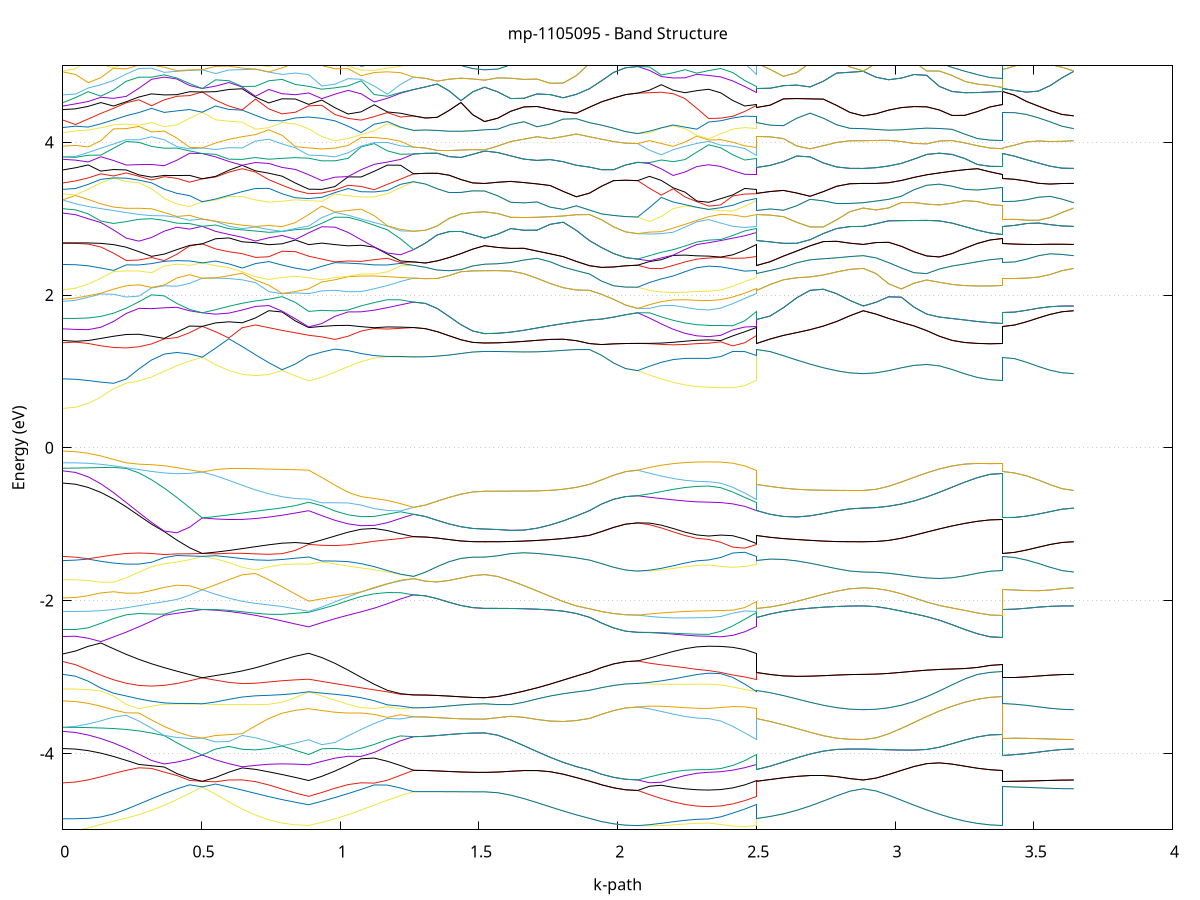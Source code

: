 set title 'mp-1105095 - Band Structure'
set xlabel 'k-path'
set ylabel 'Energy (eV)'
set grid y
set yrange [-5:5]
set terminal png size 800,600
set output 'mp-1105095_bands_gnuplot.png'
plot '-' using 1:2 with lines notitle, '-' using 1:2 with lines notitle, '-' using 1:2 with lines notitle, '-' using 1:2 with lines notitle, '-' using 1:2 with lines notitle, '-' using 1:2 with lines notitle, '-' using 1:2 with lines notitle, '-' using 1:2 with lines notitle, '-' using 1:2 with lines notitle, '-' using 1:2 with lines notitle, '-' using 1:2 with lines notitle, '-' using 1:2 with lines notitle, '-' using 1:2 with lines notitle, '-' using 1:2 with lines notitle, '-' using 1:2 with lines notitle, '-' using 1:2 with lines notitle, '-' using 1:2 with lines notitle, '-' using 1:2 with lines notitle, '-' using 1:2 with lines notitle, '-' using 1:2 with lines notitle, '-' using 1:2 with lines notitle, '-' using 1:2 with lines notitle, '-' using 1:2 with lines notitle, '-' using 1:2 with lines notitle, '-' using 1:2 with lines notitle, '-' using 1:2 with lines notitle, '-' using 1:2 with lines notitle, '-' using 1:2 with lines notitle, '-' using 1:2 with lines notitle, '-' using 1:2 with lines notitle, '-' using 1:2 with lines notitle, '-' using 1:2 with lines notitle, '-' using 1:2 with lines notitle, '-' using 1:2 with lines notitle, '-' using 1:2 with lines notitle, '-' using 1:2 with lines notitle, '-' using 1:2 with lines notitle, '-' using 1:2 with lines notitle, '-' using 1:2 with lines notitle, '-' using 1:2 with lines notitle, '-' using 1:2 with lines notitle, '-' using 1:2 with lines notitle, '-' using 1:2 with lines notitle, '-' using 1:2 with lines notitle, '-' using 1:2 with lines notitle, '-' using 1:2 with lines notitle, '-' using 1:2 with lines notitle, '-' using 1:2 with lines notitle, '-' using 1:2 with lines notitle, '-' using 1:2 with lines notitle, '-' using 1:2 with lines notitle, '-' using 1:2 with lines notitle, '-' using 1:2 with lines notitle, '-' using 1:2 with lines notitle, '-' using 1:2 with lines notitle, '-' using 1:2 with lines notitle, '-' using 1:2 with lines notitle, '-' using 1:2 with lines notitle, '-' using 1:2 with lines notitle, '-' using 1:2 with lines notitle, '-' using 1:2 with lines notitle, '-' using 1:2 with lines notitle, '-' using 1:2 with lines notitle, '-' using 1:2 with lines notitle, '-' using 1:2 with lines notitle, '-' using 1:2 with lines notitle, '-' using 1:2 with lines notitle, '-' using 1:2 with lines notitle, '-' using 1:2 with lines notitle, '-' using 1:2 with lines notitle, '-' using 1:2 with lines notitle, '-' using 1:2 with lines notitle, '-' using 1:2 with lines notitle, '-' using 1:2 with lines notitle, '-' using 1:2 with lines notitle, '-' using 1:2 with lines notitle, '-' using 1:2 with lines notitle, '-' using 1:2 with lines notitle, '-' using 1:2 with lines notitle, '-' using 1:2 with lines notitle, '-' using 1:2 with lines notitle, '-' using 1:2 with lines notitle, '-' using 1:2 with lines notitle, '-' using 1:2 with lines notitle, '-' using 1:2 with lines notitle, '-' using 1:2 with lines notitle, '-' using 1:2 with lines notitle, '-' using 1:2 with lines notitle, '-' using 1:2 with lines notitle, '-' using 1:2 with lines notitle, '-' using 1:2 with lines notitle, '-' using 1:2 with lines notitle, '-' using 1:2 with lines notitle, '-' using 1:2 with lines notitle, '-' using 1:2 with lines notitle, '-' using 1:2 with lines notitle, '-' using 1:2 with lines notitle, '-' using 1:2 with lines notitle, '-' using 1:2 with lines notitle, '-' using 1:2 with lines notitle, '-' using 1:2 with lines notitle, '-' using 1:2 with lines notitle, '-' using 1:2 with lines notitle, '-' using 1:2 with lines notitle, '-' using 1:2 with lines notitle, '-' using 1:2 with lines notitle, '-' using 1:2 with lines notitle, '-' using 1:2 with lines notitle, '-' using 1:2 with lines notitle, '-' using 1:2 with lines notitle, '-' using 1:2 with lines notitle, '-' using 1:2 with lines notitle, '-' using 1:2 with lines notitle, '-' using 1:2 with lines notitle, '-' using 1:2 with lines notitle, '-' using 1:2 with lines notitle, '-' using 1:2 with lines notitle, '-' using 1:2 with lines notitle, '-' using 1:2 with lines notitle, '-' using 1:2 with lines notitle, '-' using 1:2 with lines notitle, '-' using 1:2 with lines notitle, '-' using 1:2 with lines notitle, '-' using 1:2 with lines notitle, '-' using 1:2 with lines notitle, '-' using 1:2 with lines notitle, '-' using 1:2 with lines notitle, '-' using 1:2 with lines notitle
0.000000 -27.989613
0.045705 -27.989613
0.091410 -27.989513
0.137114 -27.989413
0.182819 -27.989313
0.228524 -27.989113
0.274229 -27.988913
0.319934 -27.988713
0.365638 -27.988513
0.411343 -27.988313
0.457048 -27.988113
0.502753 -27.988013
0.502753 -27.988013
0.550715 -27.988013
0.598677 -27.988013
0.646638 -27.987913
0.694600 -27.987813
0.742562 -27.987713
0.790524 -27.987513
0.838486 -27.987413
0.886448 -27.987313
0.886448 -27.987313
0.933702 -27.987313
0.980957 -27.987313
1.028211 -27.987413
1.075466 -27.987413
1.122720 -27.987413
1.169974 -27.987413
1.217229 -27.987413
1.264483 -27.987313
1.264483 -27.987313
1.307134 -27.987313
1.349785 -27.987313
1.392435 -27.987313
1.435086 -27.987313
1.477737 -27.987313
1.520388 -27.987313
1.520388 -27.987313
1.567642 -27.987313
1.614897 -27.987313
1.662151 -27.987313
1.709405 -27.987313
1.756660 -27.987213
1.803914 -27.987213
1.851169 -27.987213
1.898423 -27.987213
1.898423 -27.987213
1.941849 -27.987213
1.985274 -27.987113
2.028700 -27.987113
2.072125 -27.987113
2.072125 -27.987113
2.114776 -27.987113
2.157427 -27.987113
2.200078 -27.987113
2.242728 -27.987113
2.285379 -27.987113
2.328030 -27.987113
2.328030 -27.987113
2.371455 -27.987113
2.414881 -27.987213
2.458307 -27.987213
2.501732 -27.987313
2.501732 -27.987213
2.549694 -27.987313
2.597656 -27.987413
2.645618 -27.987513
2.693580 -27.987713
2.741542 -27.987813
2.789504 -27.987913
2.837466 -27.988013
2.885428 -27.988013
2.885428 -27.988013
2.931132 -27.988013
2.976837 -27.988013
3.022542 -27.988113
3.068247 -27.988213
3.113952 -27.988313
3.159656 -27.988413
3.205361 -27.988513
3.251066 -27.988513
3.296771 -27.988613
3.342475 -27.988613
3.388180 -27.988713
3.388180 -27.988013
3.430831 -27.988013
3.473482 -27.988013
3.516133 -27.988013
3.558783 -27.988013
3.601434 -27.988013
3.644085 -27.988013
e
0.000000 -27.987713
0.045705 -27.987713
0.091410 -27.987713
0.137114 -27.987713
0.182819 -27.987713
0.228524 -27.987613
0.274229 -27.987713
0.319934 -27.987713
0.365638 -27.987713
0.411343 -27.987813
0.457048 -27.987913
0.502753 -27.988013
0.502753 -27.988013
0.550715 -27.987913
0.598677 -27.987813
0.646638 -27.987713
0.694600 -27.987613
0.742562 -27.987413
0.790524 -27.987313
0.838486 -27.987213
0.886448 -27.987113
0.886448 -27.987113
0.933702 -27.987113
0.980957 -27.987113
1.028211 -27.987113
1.075466 -27.987113
1.122720 -27.987213
1.169974 -27.987213
1.217229 -27.987313
1.264483 -27.987313
1.264483 -27.987313
1.307134 -27.987313
1.349785 -27.987313
1.392435 -27.987313
1.435086 -27.987313
1.477737 -27.987313
1.520388 -27.987313
1.520388 -27.987313
1.567642 -27.987313
1.614897 -27.987313
1.662151 -27.987313
1.709405 -27.987313
1.756660 -27.987213
1.803914 -27.987213
1.851169 -27.987213
1.898423 -27.987213
1.898423 -27.987213
1.941849 -27.987213
1.985274 -27.987113
2.028700 -27.987113
2.072125 -27.987113
2.072125 -27.987113
2.114776 -27.987113
2.157427 -27.987113
2.200078 -27.987113
2.242728 -27.987113
2.285379 -27.987113
2.328030 -27.987113
2.328030 -27.987113
2.371455 -27.987113
2.414881 -27.987113
2.458307 -27.987113
2.501732 -27.987113
2.501732 -27.987213
2.549694 -27.987313
2.597656 -27.987413
2.645618 -27.987513
2.693580 -27.987713
2.741542 -27.987813
2.789504 -27.987913
2.837466 -27.988013
2.885428 -27.988013
2.885428 -27.988013
2.931132 -27.988013
2.976837 -27.988013
3.022542 -27.988113
3.068247 -27.988213
3.113952 -27.988313
3.159656 -27.988413
3.205361 -27.988513
3.251066 -27.988513
3.296771 -27.988613
3.342475 -27.988613
3.388180 -27.988713
3.388180 -27.988013
3.430831 -27.988013
3.473482 -27.988013
3.516133 -27.988013
3.558783 -27.988013
3.601434 -27.988013
3.644085 -27.988013
e
0.000000 -27.717013
0.045705 -27.716913
0.091410 -27.716813
0.137114 -27.716513
0.182819 -27.716013
0.228524 -27.715413
0.274229 -27.714713
0.319934 -27.713813
0.365638 -27.712813
0.411343 -27.711713
0.457048 -27.710613
0.502753 -27.709413
0.502753 -27.709413
0.550715 -27.710213
0.598677 -27.710913
0.646638 -27.711613
0.694600 -27.712313
0.742562 -27.713013
0.790524 -27.713613
0.838486 -27.714213
0.886448 -27.714813
0.886448 -27.714813
0.933702 -27.714313
0.980957 -27.713813
1.028211 -27.713213
1.075466 -27.712613
1.122720 -27.711913
1.169974 -27.711313
1.217229 -27.710513
1.264483 -27.709713
1.264483 -27.709713
1.307134 -27.709813
1.349785 -27.709813
1.392435 -27.709813
1.435086 -27.709913
1.477737 -27.709913
1.520388 -27.709913
1.520388 -27.709913
1.567642 -27.710113
1.614897 -27.710513
1.662151 -27.711113
1.709405 -27.711713
1.756660 -27.712313
1.803914 -27.712913
1.851169 -27.713513
1.898423 -27.714013
1.898423 -27.714013
1.941849 -27.714813
1.985274 -27.715313
2.028700 -27.715613
2.072125 -27.715713
2.072125 -27.715713
2.114776 -27.715913
2.157427 -27.716113
2.200078 -27.716213
2.242728 -27.716313
2.285379 -27.716413
2.328030 -27.716413
2.328030 -27.716413
2.371455 -27.716313
2.414881 -27.716013
2.458307 -27.715513
2.501732 -27.714813
2.501732 -27.714013
2.549694 -27.713413
2.597656 -27.712813
2.645618 -27.712113
2.693580 -27.711513
2.741542 -27.710813
2.789504 -27.710213
2.837466 -27.709713
2.885428 -27.709613
2.885428 -27.709613
2.931132 -27.710013
2.976837 -27.710913
3.022542 -27.711913
3.068247 -27.712913
3.113952 -27.713913
3.159656 -27.714713
3.205361 -27.715413
3.251066 -27.716013
3.296771 -27.716413
3.342475 -27.716713
3.388180 -27.716813
3.388180 -27.709413
3.430831 -27.709413
3.473482 -27.709413
3.516133 -27.709513
3.558783 -27.709513
3.601434 -27.709513
3.644085 -27.709613
e
0.000000 -27.716513
0.045705 -27.716313
0.091410 -27.715913
0.137114 -27.715413
0.182819 -27.714713
0.228524 -27.713813
0.274229 -27.712813
0.319934 -27.711713
0.365638 -27.710513
0.411343 -27.709313
0.457048 -27.708213
0.502753 -27.709413
0.502753 -27.709413
0.550715 -27.708613
0.598677 -27.708413
0.646638 -27.709213
0.694600 -27.710113
0.742562 -27.710913
0.790524 -27.711713
0.838486 -27.712413
0.886448 -27.713113
0.886448 -27.713113
0.933702 -27.712513
0.980957 -27.711813
1.028211 -27.711113
1.075466 -27.710313
1.122720 -27.709513
1.169974 -27.708713
1.217229 -27.708913
1.264483 -27.709713
1.264483 -27.709713
1.307134 -27.709813
1.349785 -27.709813
1.392435 -27.709813
1.435086 -27.709913
1.477737 -27.709913
1.520388 -27.709913
1.520388 -27.709913
1.567642 -27.710113
1.614897 -27.710513
1.662151 -27.711113
1.709405 -27.711713
1.756660 -27.712313
1.803914 -27.712913
1.851169 -27.713513
1.898423 -27.714013
1.898423 -27.714013
1.941849 -27.714813
1.985274 -27.715313
2.028700 -27.715613
2.072125 -27.715713
2.072125 -27.715713
2.114776 -27.715513
2.157427 -27.715313
2.200078 -27.715213
2.242728 -27.715013
2.285379 -27.715013
2.328030 -27.714913
2.328030 -27.714913
2.371455 -27.714813
2.414881 -27.714413
2.458307 -27.713913
2.501732 -27.713113
2.501732 -27.714013
2.549694 -27.713413
2.597656 -27.712813
2.645618 -27.712113
2.693580 -27.711513
2.741542 -27.710813
2.789504 -27.710213
2.837466 -27.709713
2.885428 -27.709613
2.885428 -27.709613
2.931132 -27.710013
2.976837 -27.710913
3.022542 -27.711913
3.068247 -27.712913
3.113952 -27.713913
3.159656 -27.714713
3.205361 -27.715413
3.251066 -27.716013
3.296771 -27.716413
3.342475 -27.716713
3.388180 -27.716813
3.388180 -27.709413
3.430831 -27.709413
3.473482 -27.709413
3.516133 -27.709513
3.558783 -27.709513
3.601434 -27.709513
3.644085 -27.709613
e
0.000000 -27.700613
0.045705 -27.700713
0.091410 -27.700913
0.137114 -27.701413
0.182819 -27.702013
0.228524 -27.702813
0.274229 -27.703713
0.319934 -27.704713
0.365638 -27.705813
0.411343 -27.707013
0.457048 -27.708013
0.502753 -27.706713
0.502753 -27.706713
0.550715 -27.707513
0.598677 -27.707813
0.646638 -27.707013
0.694600 -27.706213
0.742562 -27.705413
0.790524 -27.704613
0.838486 -27.703913
0.886448 -27.703313
0.886448 -27.703313
0.933702 -27.704013
0.980957 -27.704713
1.028211 -27.705513
1.075466 -27.706413
1.122720 -27.707213
1.169974 -27.708113
1.217229 -27.707913
1.264483 -27.707113
1.264483 -27.707113
1.307134 -27.707113
1.349785 -27.707113
1.392435 -27.707013
1.435086 -27.707013
1.477737 -27.707013
1.520388 -27.706913
1.520388 -27.706913
1.567642 -27.706813
1.614897 -27.706313
1.662151 -27.705613
1.709405 -27.705013
1.756660 -27.704313
1.803914 -27.703613
1.851169 -27.702913
1.898423 -27.702313
1.898423 -27.702313
1.941849 -27.701613
1.985274 -27.701013
2.028700 -27.700613
2.072125 -27.700513
2.072125 -27.700513
2.114776 -27.700813
2.157427 -27.701013
2.200078 -27.701213
2.242728 -27.701413
2.285379 -27.701513
2.328030 -27.701513
2.328030 -27.701513
2.371455 -27.701613
2.414881 -27.702013
2.458307 -27.702613
2.501732 -27.703313
2.501732 -27.702313
2.549694 -27.702913
2.597656 -27.703513
2.645618 -27.704113
2.693580 -27.704713
2.741542 -27.705413
2.789504 -27.705913
2.837466 -27.706413
2.885428 -27.706613
2.885428 -27.706613
2.931132 -27.706113
2.976837 -27.705213
3.022542 -27.704213
3.068247 -27.703213
3.113952 -27.702313
3.159656 -27.701513
3.205361 -27.700813
3.251066 -27.700213
3.296771 -27.699813
3.342475 -27.699513
3.388180 -27.699513
3.388180 -27.706713
3.430831 -27.706713
3.473482 -27.706713
3.516133 -27.706613
3.558783 -27.706613
3.601434 -27.706613
3.644085 -27.706613
e
0.000000 -27.698413
0.045705 -27.698513
0.091410 -27.698813
0.137114 -27.699113
0.182819 -27.699713
0.228524 -27.700313
0.274229 -27.701213
0.319934 -27.702113
0.365638 -27.703113
0.411343 -27.704313
0.457048 -27.705513
0.502753 -27.706713
0.502753 -27.706713
0.550715 -27.705913
0.598677 -27.705213
0.646638 -27.704513
0.694600 -27.703813
0.742562 -27.703213
0.790524 -27.702613
0.838486 -27.702113
0.886448 -27.701513
0.886448 -27.701513
0.933702 -27.702113
0.980957 -27.702713
1.028211 -27.703413
1.075466 -27.704113
1.122720 -27.704813
1.169974 -27.705613
1.217229 -27.706313
1.264483 -27.707113
1.264483 -27.707113
1.307134 -27.707113
1.349785 -27.707113
1.392435 -27.707013
1.435086 -27.707013
1.477737 -27.707013
1.520388 -27.706913
1.520388 -27.706913
1.567642 -27.706813
1.614897 -27.706313
1.662151 -27.705613
1.709405 -27.705013
1.756660 -27.704313
1.803914 -27.703613
1.851169 -27.702913
1.898423 -27.702313
1.898423 -27.702313
1.941849 -27.701613
1.985274 -27.701013
2.028700 -27.700613
2.072125 -27.700513
2.072125 -27.700513
2.114776 -27.700313
2.157427 -27.700113
2.200078 -27.699913
2.242728 -27.699813
2.285379 -27.699713
2.328030 -27.699713
2.328030 -27.699713
2.371455 -27.699813
2.414881 -27.700113
2.458307 -27.700713
2.501732 -27.701513
2.501732 -27.702313
2.549694 -27.702913
2.597656 -27.703513
2.645618 -27.704113
2.693580 -27.704713
2.741542 -27.705413
2.789504 -27.705913
2.837466 -27.706413
2.885428 -27.706613
2.885428 -27.706613
2.931132 -27.706113
2.976837 -27.705213
3.022542 -27.704213
3.068247 -27.703213
3.113952 -27.702313
3.159656 -27.701513
3.205361 -27.700813
3.251066 -27.700213
3.296771 -27.699813
3.342475 -27.699513
3.388180 -27.699513
3.388180 -27.706713
3.430831 -27.706713
3.473482 -27.706713
3.516133 -27.706613
3.558783 -27.706613
3.601434 -27.706613
3.644085 -27.706613
e
0.000000 -13.760513
0.045705 -13.763213
0.091410 -13.770813
0.137114 -13.782413
0.182819 -13.796313
0.228524 -13.810913
0.274229 -13.824313
0.319934 -13.834813
0.365638 -13.841013
0.411343 -13.841813
0.457048 -13.836513
0.502753 -13.824813
0.502753 -13.824813
0.550715 -13.845513
0.598677 -13.872513
0.646638 -13.908813
0.694600 -13.953013
0.742562 -13.998113
0.790524 -14.038713
0.838486 -14.071913
0.886448 -14.095913
0.886448 -14.095913
0.933702 -14.070113
0.980957 -14.034813
1.028211 -13.991313
1.075466 -13.941113
1.122720 -13.886513
1.169974 -13.831213
1.217229 -13.783913
1.264483 -13.755413
1.264483 -13.755413
1.307134 -13.757213
1.349785 -13.761213
1.392435 -13.765513
1.435086 -13.769213
1.477737 -13.771513
1.520388 -13.772313
1.520388 -13.772313
1.567642 -13.781513
1.614897 -13.808313
1.662151 -13.847413
1.709405 -13.891213
1.756660 -13.934113
1.803914 -13.972413
1.851169 -14.003813
1.898423 -14.026813
1.898423 -14.026813
1.941849 -14.049713
1.985274 -14.066213
2.028700 -14.076213
2.072125 -14.079613
2.072125 -14.079613
2.114776 -14.102013
2.157427 -14.121313
2.200078 -14.136913
2.242728 -14.148413
2.285379 -14.155413
2.328030 -14.157713
2.328030 -14.157713
2.371455 -14.153813
2.414881 -14.142113
2.458307 -14.122713
2.501732 -14.095913
2.501732 -14.026813
2.549694 -14.006813
2.597656 -13.978613
2.645618 -13.943913
2.693580 -13.905113
2.741542 -13.866213
2.789504 -13.833813
2.837466 -13.814513
2.885428 -13.808613
2.885428 -13.808613
2.931132 -13.805513
2.976837 -13.796213
3.022542 -13.781213
3.068247 -13.761413
3.113952 -13.738113
3.159656 -13.713213
3.205361 -13.689113
3.251066 -13.668313
3.296771 -13.652513
3.342475 -13.642913
3.388180 -13.639713
3.388180 -13.824813
3.430831 -13.823713
3.473482 -13.820913
3.516133 -13.816913
3.558783 -13.812813
3.601434 -13.809713
3.644085 -13.808613
e
0.000000 -13.519413
0.045705 -13.519913
0.091410 -13.523413
0.137114 -13.542913
0.182819 -13.581713
0.228524 -13.626213
0.274229 -13.670713
0.319934 -13.712413
0.365638 -13.749513
0.411343 -13.781013
0.457048 -13.806213
0.502753 -13.824813
0.502753 -13.824813
0.550715 -13.807413
0.598677 -13.791913
0.646638 -13.817113
0.694600 -13.850013
0.742562 -13.875313
0.790524 -13.895713
0.838486 -13.911613
0.886448 -13.922413
0.886448 -13.922413
0.933702 -13.904913
0.980957 -13.881613
1.028211 -13.854713
1.075466 -13.826113
1.122720 -13.797913
1.169974 -13.770513
1.217229 -13.740213
1.264483 -13.755413
1.264483 -13.755413
1.307134 -13.757213
1.349785 -13.761213
1.392435 -13.765513
1.435086 -13.769213
1.477737 -13.771513
1.520388 -13.772313
1.520388 -13.772313
1.567642 -13.781513
1.614897 -13.808313
1.662151 -13.847413
1.709405 -13.891213
1.756660 -13.934113
1.803914 -13.972413
1.851169 -14.003813
1.898423 -14.026813
1.898423 -14.026813
1.941849 -14.049713
1.985274 -14.066213
2.028700 -14.076213
2.072125 -14.079613
2.072125 -14.079613
2.114776 -14.054813
2.157427 -14.028713
2.200078 -14.002713
2.242728 -13.979313
2.285379 -13.962113
2.328030 -13.955613
2.328030 -13.955613
2.371455 -13.953613
2.414881 -13.947413
2.458307 -13.937013
2.501732 -13.922413
2.501732 -14.026813
2.549694 -14.006813
2.597656 -13.978613
2.645618 -13.943913
2.693580 -13.905113
2.741542 -13.866213
2.789504 -13.833813
2.837466 -13.814513
2.885428 -13.808613
2.885428 -13.808613
2.931132 -13.805513
2.976837 -13.796213
3.022542 -13.781213
3.068247 -13.761413
3.113952 -13.738113
3.159656 -13.713213
3.205361 -13.689113
3.251066 -13.668313
3.296771 -13.652513
3.342475 -13.642913
3.388180 -13.639713
3.388180 -13.824813
3.430831 -13.823713
3.473482 -13.820913
3.516133 -13.816913
3.558783 -13.812813
3.601434 -13.809713
3.644085 -13.808613
e
0.000000 -13.472313
0.045705 -13.476913
0.091410 -13.491713
0.137114 -13.506313
0.182819 -13.513613
0.228524 -13.529013
0.274229 -13.574213
0.319934 -13.612213
0.365638 -13.641213
0.411343 -13.660413
0.457048 -13.669413
0.502753 -13.668213
0.502753 -13.668213
0.550715 -13.720213
0.598677 -13.773113
0.646638 -13.777913
0.694600 -13.764913
0.742562 -13.753113
0.790524 -13.743013
0.838486 -13.736313
0.886448 -13.734113
0.886448 -13.734113
0.933702 -13.733313
0.980957 -13.730913
1.028211 -13.728113
1.075466 -13.726513
1.122720 -13.727213
1.169974 -13.731513
1.217229 -13.739813
1.264483 -13.698713
1.264483 -13.698713
1.307134 -13.694513
1.349785 -13.683013
1.392435 -13.666413
1.435086 -13.646413
1.477737 -13.625713
1.520388 -13.613913
1.520388 -13.613913
1.567642 -13.629013
1.614897 -13.647013
1.662151 -13.656913
1.709405 -13.661913
1.756660 -13.665313
1.803914 -13.668713
1.851169 -13.671813
1.898423 -13.673213
1.898423 -13.673213
1.941849 -13.666113
1.985274 -13.658713
2.028700 -13.652813
2.072125 -13.650513
2.072125 -13.650513
2.114776 -13.674213
2.157427 -13.694913
2.200078 -13.712613
2.242728 -13.727213
2.285379 -13.737913
2.328030 -13.742113
2.328030 -13.742113
2.371455 -13.741213
2.414881 -13.738613
2.458307 -13.735513
2.501732 -13.734113
2.501732 -13.673213
2.549694 -13.681813
2.597656 -13.689913
2.645618 -13.697413
2.693580 -13.702913
2.741542 -13.703713
2.789504 -13.695613
2.837466 -13.678713
2.885428 -13.668113
2.885428 -13.668113
2.931132 -13.663613
2.976837 -13.650413
3.022542 -13.629313
3.068247 -13.602113
3.113952 -13.571313
3.159656 -13.541313
3.205361 -13.517013
3.251066 -13.500113
3.296771 -13.489513
3.342475 -13.483713
3.388180 -13.481813
3.388180 -13.668213
3.430831 -13.668313
3.473482 -13.668513
3.516133 -13.668613
3.558783 -13.668513
3.601434 -13.668213
3.644085 -13.668113
e
0.000000 -13.441913
0.045705 -13.443513
0.091410 -13.448013
0.137114 -13.456013
0.182819 -13.481413
0.228524 -13.525513
0.274229 -13.548013
0.319934 -13.578713
0.365638 -13.610213
0.411343 -13.637313
0.457048 -13.657213
0.502753 -13.668213
0.502753 -13.668213
0.550715 -13.631613
0.598677 -13.623113
0.646638 -13.634413
0.694600 -13.651713
0.742562 -13.668613
0.790524 -13.681813
0.838486 -13.687713
0.886448 -13.684113
0.886448 -13.684113
0.933702 -13.675313
0.980957 -13.661813
1.028211 -13.645413
1.075466 -13.629313
1.122720 -13.620213
1.169974 -13.628713
1.217229 -13.657513
1.264483 -13.698713
1.264483 -13.698713
1.307134 -13.694513
1.349785 -13.683013
1.392435 -13.666413
1.435086 -13.646413
1.477737 -13.625713
1.520388 -13.613913
1.520388 -13.613913
1.567642 -13.629013
1.614897 -13.647013
1.662151 -13.656913
1.709405 -13.661913
1.756660 -13.665313
1.803914 -13.668713
1.851169 -13.671813
1.898423 -13.673213
1.898423 -13.673213
1.941849 -13.666113
1.985274 -13.658713
2.028700 -13.652813
2.072125 -13.650513
2.072125 -13.650513
2.114776 -13.623913
2.157427 -13.594913
2.200078 -13.608313
2.242728 -13.637613
2.285379 -13.656913
2.328030 -13.663613
2.328030 -13.663613
2.371455 -13.665913
2.414881 -13.671913
2.458307 -13.679513
2.501732 -13.684113
2.501732 -13.673213
2.549694 -13.681813
2.597656 -13.689913
2.645618 -13.697413
2.693580 -13.702913
2.741542 -13.703713
2.789504 -13.695613
2.837466 -13.678713
2.885428 -13.668113
2.885428 -13.668113
2.931132 -13.663613
2.976837 -13.650413
3.022542 -13.629313
3.068247 -13.602113
3.113952 -13.571313
3.159656 -13.541313
3.205361 -13.517013
3.251066 -13.500113
3.296771 -13.489513
3.342475 -13.483713
3.388180 -13.481813
3.388180 -13.668213
3.430831 -13.668313
3.473482 -13.668513
3.516133 -13.668613
3.558783 -13.668513
3.601434 -13.668213
3.644085 -13.668113
e
0.000000 -13.407413
0.045705 -13.415713
0.091410 -13.430413
0.137114 -13.440613
0.182819 -13.452913
0.228524 -13.463813
0.274229 -13.471513
0.319934 -13.478013
0.365638 -13.483413
0.411343 -13.487413
0.457048 -13.489913
0.502753 -13.490613
0.502753 -13.490613
0.550715 -13.498613
0.598677 -13.489013
0.646638 -13.477213
0.694600 -13.475113
0.742562 -13.479813
0.790524 -13.487213
0.838486 -13.494513
0.886448 -13.500313
0.886448 -13.500313
0.933702 -13.505613
0.980957 -13.511613
1.028211 -13.518513
1.075466 -13.525913
1.122720 -13.530613
1.169974 -13.524913
1.217229 -13.508113
1.264483 -13.486913
1.264483 -13.486913
1.307134 -13.489713
1.349785 -13.498313
1.392435 -13.513213
1.435086 -13.533213
1.477737 -13.554713
1.520388 -13.566913
1.520388 -13.566913
1.567642 -13.548813
1.614897 -13.523413
1.662151 -13.506213
1.709405 -13.497213
1.756660 -13.491313
1.803914 -13.484713
1.851169 -13.477613
1.898423 -13.474013
1.898423 -13.474013
1.941849 -13.479613
1.985274 -13.489613
2.028700 -13.498413
2.072125 -13.501913
2.072125 -13.501913
2.114776 -13.535913
2.157427 -13.572913
2.200078 -13.563813
2.242728 -13.531513
2.285379 -13.499813
2.328030 -13.480513
2.328030 -13.480513
2.371455 -13.484813
2.414881 -13.492513
2.458307 -13.498113
2.501732 -13.500313
2.501732 -13.474013
2.549694 -13.474913
2.597656 -13.476713
2.645618 -13.475213
2.693580 -13.471713
2.741542 -13.472213
2.789504 -13.486713
2.837466 -13.512513
2.885428 -13.526713
2.885428 -13.526713
2.931132 -13.525213
2.976837 -13.520813
3.022542 -13.513513
3.068247 -13.503113
3.113952 -13.489013
3.159656 -13.470313
3.205361 -13.447113
3.251066 -13.425313
3.296771 -13.410413
3.342475 -13.401813
3.388180 -13.398913
3.388180 -13.490613
3.430831 -13.492813
3.473482 -13.499013
3.516133 -13.507813
3.558783 -13.517013
3.601434 -13.524013
3.644085 -13.526713
e
0.000000 -13.369613
0.045705 -13.372013
0.091410 -13.384313
0.137114 -13.419913
0.182819 -13.447213
0.228524 -13.455113
0.274229 -13.466413
0.319934 -13.475913
0.365638 -13.482513
0.411343 -13.487013
0.457048 -13.489713
0.502753 -13.490613
0.502753 -13.490613
0.550715 -13.470913
0.598677 -13.449813
0.646638 -13.439313
0.694600 -13.441313
0.742562 -13.444313
0.790524 -13.444613
0.838486 -13.442313
0.886448 -13.438413
0.886448 -13.438413
0.933702 -13.444513
0.980957 -13.449013
1.028211 -13.451113
1.075466 -13.450713
1.122720 -13.450013
1.169974 -13.454113
1.217229 -13.467213
1.264483 -13.486913
1.264483 -13.486913
1.307134 -13.489713
1.349785 -13.498313
1.392435 -13.513213
1.435086 -13.533213
1.477737 -13.554713
1.520388 -13.566913
1.520388 -13.566913
1.567642 -13.548813
1.614897 -13.523413
1.662151 -13.506213
1.709405 -13.497213
1.756660 -13.491313
1.803914 -13.484713
1.851169 -13.477613
1.898423 -13.474013
1.898423 -13.474013
1.941849 -13.479613
1.985274 -13.489613
2.028700 -13.498413
2.072125 -13.501913
2.072125 -13.501913
2.114776 -13.474713
2.157427 -13.454513
2.200078 -13.439513
2.242728 -13.428413
2.285379 -13.422113
2.328030 -13.435013
2.328030 -13.435013
2.371455 -13.433413
2.414881 -13.429713
2.458307 -13.431413
2.501732 -13.438413
2.501732 -13.474013
2.549694 -13.474913
2.597656 -13.476713
2.645618 -13.475213
2.693580 -13.471713
2.741542 -13.472213
2.789504 -13.486713
2.837466 -13.512513
2.885428 -13.526713
2.885428 -13.526713
2.931132 -13.525213
2.976837 -13.520813
3.022542 -13.513513
3.068247 -13.503113
3.113952 -13.489013
3.159656 -13.470313
3.205361 -13.447113
3.251066 -13.425313
3.296771 -13.410413
3.342475 -13.401813
3.388180 -13.398913
3.388180 -13.490613
3.430831 -13.492813
3.473482 -13.499013
3.516133 -13.507813
3.558783 -13.517013
3.601434 -13.524013
3.644085 -13.526713
e
0.000000 -13.331113
0.045705 -13.331013
0.091410 -13.340713
0.137114 -13.359813
0.182819 -13.389413
0.228524 -13.413713
0.274229 -13.422313
0.319934 -13.420613
0.365638 -13.414813
0.411343 -13.407413
0.457048 -13.399713
0.502753 -13.392413
0.502753 -13.392413
0.550715 -13.401413
0.598677 -13.408613
0.646638 -13.405113
0.694600 -13.391513
0.742562 -13.382913
0.790524 -13.384513
0.838486 -13.393113
0.886448 -13.403713
0.886448 -13.403713
0.933702 -13.395013
0.980957 -13.386213
1.028211 -13.379213
1.075466 -13.376813
1.122720 -13.379813
1.169974 -13.382413
1.217229 -13.378413
1.264483 -13.368113
1.264483 -13.368113
1.307134 -13.370613
1.349785 -13.376213
1.392435 -13.382113
1.435086 -13.386213
1.477737 -13.388313
1.520388 -13.388913
1.520388 -13.388913
1.567642 -13.388013
1.614897 -13.384413
1.662151 -13.378713
1.709405 -13.375113
1.756660 -13.378313
1.803914 -13.387713
1.851169 -13.398613
1.898423 -13.403713
1.898423 -13.403713
1.941849 -13.405213
1.985274 -13.399713
2.028700 -13.393313
2.072125 -13.390513
2.072125 -13.390513
2.114776 -13.405213
2.157427 -13.412113
2.200078 -13.413813
2.242728 -13.412813
2.285379 -13.414213
2.328030 -13.418313
2.328030 -13.418313
2.371455 -13.419313
2.414881 -13.420813
2.458307 -13.415613
2.501732 -13.403713
2.501732 -13.403713
2.549694 -13.389113
2.597656 -13.369913
2.645618 -13.357113
2.693580 -13.360613
2.741542 -13.377513
2.789504 -13.390613
2.837466 -13.393213
2.885428 -13.392913
2.885428 -13.392913
2.931132 -13.393313
2.976837 -13.394613
3.022542 -13.396313
3.068247 -13.397713
3.113952 -13.397713
3.159656 -13.394513
3.205361 -13.385013
3.251066 -13.364513
3.296771 -13.333613
3.342475 -13.301913
3.388180 -13.286013
3.388180 -13.392413
3.430831 -13.392613
3.473482 -13.393013
3.516133 -13.393213
3.558783 -13.393113
3.601434 -13.392913
3.644085 -13.392913
e
0.000000 -13.300913
0.045705 -13.313513
0.091410 -13.338313
0.137114 -13.356713
0.182819 -13.362713
0.228524 -13.366313
0.274229 -13.369313
0.319934 -13.372313
0.365638 -13.375913
0.411343 -13.380413
0.457048 -13.385913
0.502753 -13.392413
0.502753 -13.392413
0.550715 -13.383313
0.598677 -13.370913
0.646638 -13.350313
0.694600 -13.323513
0.742562 -13.298713
0.790524 -13.286813
0.838486 -13.298813
0.886448 -13.319613
0.886448 -13.319613
0.933702 -13.300713
0.980957 -13.283213
1.028211 -13.283213
1.075466 -13.299913
1.122720 -13.319213
1.169974 -13.337813
1.217229 -13.354313
1.264483 -13.368113
1.264483 -13.368113
1.307134 -13.370613
1.349785 -13.376213
1.392435 -13.382113
1.435086 -13.386213
1.477737 -13.388313
1.520388 -13.388913
1.520388 -13.388913
1.567642 -13.388013
1.614897 -13.384413
1.662151 -13.378713
1.709405 -13.375113
1.756660 -13.378313
1.803914 -13.387713
1.851169 -13.398613
1.898423 -13.403713
1.898423 -13.403713
1.941849 -13.405213
1.985274 -13.399713
2.028700 -13.393313
2.072125 -13.390513
2.072125 -13.390513
2.114776 -13.366713
2.157427 -13.339113
2.200078 -13.351013
2.242728 -13.383013
2.285379 -13.411013
2.328030 -13.410213
2.328030 -13.410213
2.371455 -13.400813
2.414881 -13.378413
2.458307 -13.350113
2.501732 -13.319613
2.501732 -13.403713
2.549694 -13.389113
2.597656 -13.369913
2.645618 -13.357113
2.693580 -13.360613
2.741542 -13.377513
2.789504 -13.390613
2.837466 -13.393213
2.885428 -13.392913
2.885428 -13.392913
2.931132 -13.393313
2.976837 -13.394613
3.022542 -13.396313
3.068247 -13.397713
3.113952 -13.397713
3.159656 -13.394513
3.205361 -13.385013
3.251066 -13.364513
3.296771 -13.333613
3.342475 -13.301913
3.388180 -13.286013
3.388180 -13.392413
3.430831 -13.392613
3.473482 -13.393013
3.516133 -13.393213
3.558783 -13.393113
3.601434 -13.392913
3.644085 -13.392913
e
0.000000 -13.243613
0.045705 -13.244813
0.091410 -13.250013
0.137114 -13.255613
0.182819 -13.257913
0.228524 -13.257213
0.274229 -13.254213
0.319934 -13.249113
0.365638 -13.242413
0.411343 -13.234813
0.457048 -13.227413
0.502753 -13.220813
0.502753 -13.220813
0.550715 -13.237113
0.598677 -13.251613
0.646638 -13.263813
0.694600 -13.271913
0.742562 -13.272313
0.790524 -13.263313
0.838486 -13.249213
0.886448 -13.238513
0.886448 -13.238513
0.933702 -13.242713
0.980957 -13.255513
1.028211 -13.268713
1.075466 -13.276013
1.122720 -13.273113
1.169974 -13.260313
1.217229 -13.240113
1.264483 -13.215913
1.264483 -13.215913
1.307134 -13.213713
1.349785 -13.207713
1.392435 -13.199213
1.435086 -13.189313
1.477737 -13.179813
1.520388 -13.174813
1.520388 -13.174813
1.567642 -13.182313
1.614897 -13.195713
1.662151 -13.207613
1.709405 -13.214713
1.756660 -13.217313
1.803914 -13.218513
1.851169 -13.221013
1.898423 -13.225413
1.898423 -13.225413
1.941849 -13.233813
1.985274 -13.243713
2.028700 -13.251913
2.072125 -13.255113
2.072125 -13.255113
2.114776 -13.283113
2.157427 -13.309713
2.200078 -13.296013
2.242728 -13.265113
2.285379 -13.239913
2.328030 -13.229313
2.328030 -13.229313
2.371455 -13.230213
2.414881 -13.232413
2.458307 -13.235413
2.501732 -13.238513
2.501732 -13.225413
2.549694 -13.223413
2.597656 -13.226513
2.645618 -13.233513
2.693580 -13.235413
2.741542 -13.227413
2.789504 -13.215113
2.837466 -13.203113
2.885428 -13.197413
2.885428 -13.197413
2.931132 -13.199813
2.976837 -13.205813
3.022542 -13.213113
3.068247 -13.220413
3.113952 -13.226413
3.159656 -13.230713
3.205361 -13.232813
3.251066 -13.232813
3.296771 -13.232013
3.342475 -13.233713
3.388180 -13.237213
3.388180 -13.220813
3.430831 -13.219513
3.473482 -13.215913
3.516133 -13.210613
3.558783 -13.204513
3.601434 -13.199513
3.644085 -13.197413
e
0.000000 -13.199013
0.045705 -13.207213
0.091410 -13.211713
0.137114 -13.206213
0.182819 -13.195513
0.228524 -13.192313
0.274229 -13.198313
0.319934 -13.203113
0.365638 -13.207313
0.411343 -13.211113
0.457048 -13.215413
0.502753 -13.220813
0.502753 -13.220813
0.550715 -13.204013
0.598677 -13.193413
0.646638 -13.198313
0.694600 -13.213513
0.742562 -13.233013
0.790524 -13.245813
0.838486 -13.238913
0.886448 -13.225413
0.886448 -13.225413
0.933702 -13.239113
0.980957 -13.251413
1.028211 -13.246613
1.075466 -13.225913
1.122720 -13.204013
1.169974 -13.188113
1.217229 -13.193513
1.264483 -13.215913
1.264483 -13.215913
1.307134 -13.213713
1.349785 -13.207713
1.392435 -13.199213
1.435086 -13.189313
1.477737 -13.179813
1.520388 -13.174813
1.520388 -13.174813
1.567642 -13.182313
1.614897 -13.195713
1.662151 -13.207613
1.709405 -13.214713
1.756660 -13.217313
1.803914 -13.218513
1.851169 -13.221013
1.898423 -13.225413
1.898423 -13.225413
1.941849 -13.233813
1.985274 -13.243713
2.028700 -13.251913
2.072125 -13.255113
2.072125 -13.255113
2.114776 -13.229513
2.157427 -13.207213
2.200078 -13.188813
2.242728 -13.175013
2.285379 -13.171113
2.328030 -13.174413
2.328030 -13.174413
2.371455 -13.174413
2.414881 -13.186113
2.458307 -13.205213
2.501732 -13.225413
2.501732 -13.225413
2.549694 -13.223413
2.597656 -13.226513
2.645618 -13.233513
2.693580 -13.235413
2.741542 -13.227413
2.789504 -13.215113
2.837466 -13.203113
2.885428 -13.197413
2.885428 -13.197413
2.931132 -13.199813
2.976837 -13.205813
3.022542 -13.213113
3.068247 -13.220413
3.113952 -13.226413
3.159656 -13.230713
3.205361 -13.232813
3.251066 -13.232813
3.296771 -13.232013
3.342475 -13.233713
3.388180 -13.237213
3.388180 -13.220813
3.430831 -13.219513
3.473482 -13.215913
3.516133 -13.210613
3.558783 -13.204513
3.601434 -13.199513
3.644085 -13.197413
e
0.000000 -13.179713
0.045705 -13.168513
0.091410 -13.170313
0.137114 -13.177713
0.182819 -13.185313
0.228524 -13.182613
0.274229 -13.169313
0.319934 -13.157113
0.365638 -13.147913
0.411343 -13.142413
0.457048 -13.139713
0.502753 -13.138013
0.502753 -13.138013
0.550715 -13.151913
0.598677 -13.156913
0.646638 -13.147813
0.694600 -13.137313
0.742562 -13.147913
0.790524 -13.162013
0.838486 -13.173913
0.886448 -13.179113
0.886448 -13.179113
0.933702 -13.177613
0.980957 -13.166113
1.028211 -13.150913
1.075466 -13.134913
1.122720 -13.130513
1.169974 -13.139113
1.217229 -13.135913
1.264483 -13.119413
1.264483 -13.119413
1.307134 -13.119813
1.349785 -13.121913
1.392435 -13.127113
1.435086 -13.135113
1.477737 -13.143813
1.520388 -13.148513
1.520388 -13.148513
1.567642 -13.143713
1.614897 -13.137913
1.662151 -13.135013
1.709405 -13.133013
1.756660 -13.128613
1.803914 -13.120413
1.851169 -13.110913
1.898423 -13.108013
1.898423 -13.108013
1.941849 -13.103013
1.985274 -13.098613
2.028700 -13.095813
2.072125 -13.094813
2.072125 -13.094813
2.114776 -13.112013
2.157427 -13.130113
2.200078 -13.147113
2.242728 -13.161313
2.285379 -13.166113
2.328030 -13.163313
2.328030 -13.163313
2.371455 -13.170413
2.414881 -13.174713
2.458307 -13.175913
2.501732 -13.179113
2.501732 -13.108013
2.549694 -13.122813
2.597656 -13.136513
2.645618 -13.141513
2.693580 -13.137513
2.741542 -13.130413
2.789504 -13.130913
2.837466 -13.140713
2.885428 -13.146713
2.885428 -13.146713
2.931132 -13.144813
2.976837 -13.140313
3.022542 -13.135313
3.068247 -13.131713
3.113952 -13.130913
3.159656 -13.134113
3.205361 -13.141313
3.251066 -13.151313
3.296771 -13.162913
3.342475 -13.172913
3.388180 -13.177013
3.388180 -13.138013
3.430831 -13.138113
3.473482 -13.138613
3.516133 -13.140113
3.558783 -13.142713
3.601434 -13.145413
3.644085 -13.146713
e
0.000000 -13.160413
0.045705 -13.163813
0.091410 -13.150313
0.137114 -13.138113
0.182819 -13.139013
0.228524 -13.137413
0.274229 -13.135313
0.319934 -13.133813
0.365638 -13.133613
0.411343 -13.134613
0.457048 -13.136313
0.502753 -13.138013
0.502753 -13.138013
0.550715 -13.121813
0.598677 -13.111313
0.646638 -13.118313
0.694600 -13.132813
0.742562 -13.132213
0.790524 -13.130213
0.838486 -13.130613
0.886448 -13.132413
0.886448 -13.132413
0.933702 -13.130313
0.980957 -13.128413
1.028211 -13.126913
1.075466 -13.126713
1.122720 -13.119813
1.169974 -13.106913
1.217229 -13.101813
1.264483 -13.119413
1.264483 -13.119413
1.307134 -13.119813
1.349785 -13.121913
1.392435 -13.127113
1.435086 -13.135113
1.477737 -13.143813
1.520388 -13.148513
1.520388 -13.148513
1.567642 -13.143713
1.614897 -13.137913
1.662151 -13.135013
1.709405 -13.133013
1.756660 -13.128613
1.803914 -13.120413
1.851169 -13.110913
1.898423 -13.108013
1.898423 -13.108013
1.941849 -13.103013
1.985274 -13.098613
2.028700 -13.095813
2.072125 -13.094813
2.072125 -13.094813
2.114776 -13.087013
2.157427 -13.096013
2.200078 -13.108613
2.242728 -13.122913
2.285379 -13.136813
2.328030 -13.143413
2.328030 -13.143413
2.371455 -13.141513
2.414881 -13.138413
2.458307 -13.135413
2.501732 -13.132413
2.501732 -13.108013
2.549694 -13.122813
2.597656 -13.136513
2.645618 -13.141513
2.693580 -13.137513
2.741542 -13.130413
2.789504 -13.130913
2.837466 -13.140713
2.885428 -13.146713
2.885428 -13.146713
2.931132 -13.144813
2.976837 -13.140313
3.022542 -13.135313
3.068247 -13.131713
3.113952 -13.130913
3.159656 -13.134113
3.205361 -13.141313
3.251066 -13.151313
3.296771 -13.162913
3.342475 -13.172913
3.388180 -13.177013
3.388180 -13.138013
3.430831 -13.138113
3.473482 -13.138613
3.516133 -13.140113
3.558783 -13.142713
3.601434 -13.145413
3.644085 -13.146713
e
0.000000 -13.128113
0.045705 -13.127313
0.091410 -13.132813
0.137114 -13.130913
0.182819 -13.113213
0.228524 -13.102113
0.274229 -13.098113
0.319934 -13.096113
0.365638 -13.092713
0.411343 -13.086413
0.457048 -13.078213
0.502753 -13.070013
0.502753 -13.070013
0.550715 -13.076213
0.598677 -13.089213
0.646638 -13.099913
0.694600 -13.099613
0.742562 -13.087913
0.790524 -13.073413
0.838486 -13.061013
0.886448 -13.052113
0.886448 -13.052113
0.933702 -13.049613
0.980957 -13.050513
1.028211 -13.057013
1.075466 -13.069413
1.122720 -13.082513
1.169974 -13.089013
1.217229 -13.095713
1.264483 -13.091513
1.264483 -13.091513
1.307134 -13.091013
1.349785 -13.088913
1.392435 -13.084813
1.435086 -13.080113
1.477737 -13.076413
1.520388 -13.075113
1.520388 -13.075113
1.567642 -13.073613
1.614897 -13.069513
1.662151 -13.064013
1.709405 -13.060113
1.756660 -13.060113
1.803914 -13.064413
1.851169 -13.070713
1.898423 -13.072313
1.898423 -13.072313
1.941849 -13.072213
1.985274 -13.072213
2.028700 -13.072213
2.072125 -13.072213
2.072125 -13.072213
2.114776 -13.073413
2.157427 -13.064213
2.200078 -13.064913
2.242728 -13.072813
2.285379 -13.079413
2.328030 -13.081813
2.328030 -13.081813
2.371455 -13.077213
2.414881 -13.066213
2.458307 -13.053313
2.501732 -13.052113
2.501732 -13.072313
2.549694 -13.066613
2.597656 -13.063313
2.645618 -13.066413
2.693580 -13.075013
2.741542 -13.084113
2.789504 -13.083813
2.837466 -13.073213
2.885428 -13.066313
2.885428 -13.066313
2.931132 -13.068413
2.976837 -13.073813
3.022542 -13.080713
3.068247 -13.087713
3.113952 -13.093813
3.159656 -13.098113
3.205361 -13.101213
3.251066 -13.104713
3.296771 -13.110613
3.342475 -13.118313
3.388180 -13.122313
3.388180 -13.070013
3.430831 -13.069913
3.473482 -13.069413
3.516133 -13.068513
3.558783 -13.067513
3.601434 -13.066613
3.644085 -13.066313
e
0.000000 -13.101213
0.045705 -13.104013
0.091410 -13.099113
0.137114 -13.090813
0.182819 -13.085913
0.228524 -13.076813
0.274229 -13.064313
0.319934 -13.060613
0.365638 -13.059013
0.411343 -13.059913
0.457048 -13.063613
0.502753 -13.070013
0.502753 -13.070013
0.550715 -13.075013
0.598677 -13.080713
0.646638 -13.072113
0.694600 -13.058113
0.742562 -13.045913
0.790524 -13.037013
0.838486 -13.032813
0.886448 -13.039213
0.886448 -13.039213
0.933702 -13.030813
0.980957 -13.036113
1.028211 -13.043913
1.075466 -13.054313
1.122720 -13.067313
1.169974 -13.082613
1.217229 -13.090113
1.264483 -13.091513
1.264483 -13.091513
1.307134 -13.091013
1.349785 -13.088913
1.392435 -13.084813
1.435086 -13.080113
1.477737 -13.076413
1.520388 -13.075113
1.520388 -13.075113
1.567642 -13.073613
1.614897 -13.069513
1.662151 -13.064013
1.709405 -13.060113
1.756660 -13.060113
1.803914 -13.064413
1.851169 -13.070713
1.898423 -13.072313
1.898423 -13.072313
1.941849 -13.072213
1.985274 -13.072213
2.028700 -13.072213
2.072125 -13.072213
2.072125 -13.072213
2.114776 -13.065013
2.157427 -13.058513
2.200078 -13.053413
2.242728 -13.049713
2.285379 -13.047513
2.328030 -13.046813
2.328030 -13.046813
2.371455 -13.047113
2.414881 -13.048113
2.458307 -13.049213
2.501732 -13.039213
2.501732 -13.072313
2.549694 -13.066613
2.597656 -13.063313
2.645618 -13.066413
2.693580 -13.075013
2.741542 -13.084113
2.789504 -13.083813
2.837466 -13.073213
2.885428 -13.066313
2.885428 -13.066313
2.931132 -13.068413
2.976837 -13.073813
3.022542 -13.080713
3.068247 -13.087713
3.113952 -13.093813
3.159656 -13.098113
3.205361 -13.101213
3.251066 -13.104713
3.296771 -13.110613
3.342475 -13.118313
3.388180 -13.122313
3.388180 -13.070013
3.430831 -13.069913
3.473482 -13.069413
3.516133 -13.068513
3.558783 -13.067513
3.601434 -13.066613
3.644085 -13.066313
e
0.000000 -13.100613
0.045705 -13.098913
0.091410 -13.095113
0.137114 -13.088513
0.182819 -13.078413
0.228524 -13.070213
0.274229 -13.063013
0.319934 -13.048913
0.365638 -13.036313
0.411343 -13.026013
0.457048 -13.018613
0.502753 -13.015613
0.502753 -13.015613
0.550715 -13.013413
0.598677 -13.006613
0.646638 -13.009513
0.694600 -13.015613
0.742562 -13.021813
0.790524 -13.027513
0.838486 -13.031213
0.886448 -13.028013
0.886448 -13.028013
0.933702 -13.030213
0.980957 -13.022513
1.028211 -13.016313
1.075466 -13.010713
1.122720 -13.005113
1.169974 -13.001413
1.217229 -13.002413
1.264483 -13.002313
1.264483 -13.002313
1.307134 -13.002013
1.349785 -13.001113
1.392435 -13.000413
1.435086 -13.000113
1.477737 -13.000213
1.520388 -13.000413
1.520388 -13.000413
1.567642 -13.001113
1.614897 -13.003113
1.662151 -13.006013
1.709405 -13.009113
1.756660 -13.011713
1.803914 -13.013513
1.851169 -13.014713
1.898423 -13.015613
1.898423 -13.015613
1.941849 -13.016313
1.985274 -13.016113
2.028700 -13.015713
2.072125 -13.015413
2.072125 -13.015413
2.114776 -13.026513
2.157427 -13.035513
2.200078 -13.034813
2.242728 -13.027913
2.285379 -13.022513
2.328030 -13.020513
2.328030 -13.020513
2.371455 -13.021213
2.414881 -13.022913
2.458307 -13.025313
2.501732 -13.028013
2.501732 -13.015613
2.549694 -13.015113
2.597656 -13.013913
2.645618 -13.010913
2.693580 -13.007413
2.741542 -13.006513
2.789504 -13.011613
2.837466 -13.020913
2.885428 -13.026513
2.885428 -13.026513
2.931132 -13.025413
2.976837 -13.023313
3.022542 -13.022713
3.068247 -13.024613
3.113952 -13.029313
3.159656 -13.036613
3.205361 -13.046213
3.251066 -13.057313
3.296771 -13.067413
3.342475 -13.073813
3.388180 -13.075713
3.388180 -13.015613
3.430831 -13.016613
3.473482 -13.018913
3.516133 -13.021713
3.558783 -13.024213
3.601434 -13.025913
3.644085 -13.026513
e
0.000000 -12.996113
0.045705 -12.994713
0.091410 -12.993613
0.137114 -12.994613
0.182819 -12.997413
0.228524 -13.001213
0.274229 -13.005513
0.319934 -13.009513
0.365638 -13.012813
0.411343 -13.014813
0.457048 -13.015413
0.502753 -13.015613
0.502753 -13.015613
0.550715 -13.009913
0.598677 -13.004313
0.646638 -13.000113
0.694600 -12.995213
0.742562 -12.991913
0.790524 -12.989513
0.838486 -12.987413
0.886448 -12.985613
0.886448 -12.985613
0.933702 -12.990113
0.980957 -12.994513
1.028211 -12.996513
1.075466 -12.995813
1.122720 -12.997613
1.169974 -13.000713
1.217229 -13.001313
1.264483 -13.002313
1.264483 -13.002313
1.307134 -13.002013
1.349785 -13.001113
1.392435 -13.000413
1.435086 -13.000113
1.477737 -13.000213
1.520388 -13.000413
1.520388 -13.000413
1.567642 -13.001113
1.614897 -13.003113
1.662151 -13.006013
1.709405 -13.009113
1.756660 -13.011713
1.803914 -13.013513
1.851169 -13.014713
1.898423 -13.015613
1.898423 -13.015613
1.941849 -13.016313
1.985274 -13.016113
2.028700 -13.015713
2.072125 -13.015413
2.072125 -13.015413
2.114776 -13.005113
2.157427 -12.996513
2.200078 -12.989613
2.242728 -12.984513
2.285379 -12.980713
2.328030 -12.978313
2.328030 -12.978313
2.371455 -12.977813
2.414881 -12.979013
2.458307 -12.981913
2.501732 -12.985613
2.501732 -13.015613
2.549694 -13.015113
2.597656 -13.013913
2.645618 -13.010913
2.693580 -13.007413
2.741542 -13.006513
2.789504 -13.011613
2.837466 -13.020913
2.885428 -13.026513
2.885428 -13.026513
2.931132 -13.025413
2.976837 -13.023313
3.022542 -13.022713
3.068247 -13.024613
3.113952 -13.029313
3.159656 -13.036613
3.205361 -13.046213
3.251066 -13.057313
3.296771 -13.067413
3.342475 -13.073813
3.388180 -13.075713
3.388180 -13.015613
3.430831 -13.016613
3.473482 -13.018913
3.516133 -13.021713
3.558783 -13.024213
3.601434 -13.025913
3.644085 -13.026513
e
0.000000 -12.970813
0.045705 -12.971313
0.091410 -12.972813
0.137114 -12.975213
0.182819 -12.978313
0.228524 -12.982013
0.274229 -12.986113
0.319934 -12.990413
0.365638 -12.994713
0.411343 -12.998313
0.457048 -13.000113
0.502753 -12.997913
0.502753 -12.997913
0.550715 -13.000513
0.598677 -13.001813
0.646638 -12.997213
0.694600 -12.994113
0.742562 -12.990213
0.790524 -12.985313
0.838486 -12.980713
0.886448 -12.977813
0.886448 -12.977813
0.933702 -12.980713
0.980957 -12.984713
1.028211 -12.989113
1.075466 -12.993513
1.122720 -12.994113
1.169974 -12.991113
1.217229 -12.985913
1.264483 -12.979913
1.264483 -12.979913
1.307134 -12.980213
1.349785 -12.980613
1.392435 -12.981013
1.435086 -12.980913
1.477737 -12.980613
1.520388 -12.980413
1.520388 -12.980413
1.567642 -12.980113
1.614897 -12.979113
1.662151 -12.977313
1.709405 -12.974813
1.756660 -12.971713
1.803914 -12.968313
1.851169 -12.964913
1.898423 -12.962013
1.898423 -12.962013
1.941849 -12.957713
1.985274 -12.954613
2.028700 -12.952913
2.072125 -12.952313
2.072125 -12.952313
2.114776 -12.956913
2.157427 -12.961713
2.200078 -12.966413
2.242728 -12.970713
2.285379 -12.974313
2.328030 -12.976613
2.328030 -12.976613
2.371455 -12.977213
2.414881 -12.976713
2.458307 -12.976213
2.501732 -12.977813
2.501732 -12.962013
2.549694 -12.966213
2.597656 -12.971013
2.645618 -12.976313
2.693580 -12.982113
2.741542 -12.987013
2.789504 -12.988613
2.837466 -12.988113
2.885428 -12.987713
2.885428 -12.987713
2.931132 -12.987313
2.976837 -12.986013
3.022542 -12.983113
3.068247 -12.978713
3.113952 -12.973513
3.159656 -12.968313
3.205361 -12.963613
3.251066 -12.959813
3.296771 -12.957013
3.342475 -12.955313
3.388180 -12.954813
3.388180 -12.997913
3.430831 -12.997013
3.473482 -12.994813
3.516133 -12.992213
3.558783 -12.989913
3.601434 -12.988313
3.644085 -12.987713
e
0.000000 -12.944813
0.045705 -12.950313
0.091410 -12.956313
0.137114 -12.959913
0.182819 -12.962813
0.228524 -12.965913
0.274229 -12.969713
0.319934 -12.974413
0.365638 -12.979913
0.411343 -12.986113
0.457048 -12.992413
0.502753 -12.997913
0.502753 -12.997913
0.550715 -12.996013
0.598677 -12.993213
0.646638 -12.986713
0.694600 -12.979213
0.742562 -12.972813
0.790524 -12.967313
0.838486 -12.962213
0.886448 -12.956613
0.886448 -12.956613
0.933702 -12.958413
0.980957 -12.959813
1.028211 -12.961313
1.075466 -12.963313
1.122720 -12.966113
1.169974 -12.969813
1.217229 -12.974413
1.264483 -12.979913
1.264483 -12.979913
1.307134 -12.980213
1.349785 -12.980613
1.392435 -12.981013
1.435086 -12.980913
1.477737 -12.980613
1.520388 -12.980413
1.520388 -12.980413
1.567642 -12.980113
1.614897 -12.979113
1.662151 -12.977313
1.709405 -12.974813
1.756660 -12.971713
1.803914 -12.968313
1.851169 -12.964913
1.898423 -12.962013
1.898423 -12.962013
1.941849 -12.957713
1.985274 -12.954613
2.028700 -12.952913
2.072125 -12.952313
2.072125 -12.952313
2.114776 -12.948213
2.157427 -12.944713
2.200078 -12.941813
2.242728 -12.939713
2.285379 -12.938413
2.328030 -12.938013
2.328030 -12.938013
2.371455 -12.939513
2.414881 -12.943913
2.458307 -12.950113
2.501732 -12.956613
2.501732 -12.962013
2.549694 -12.966213
2.597656 -12.971013
2.645618 -12.976313
2.693580 -12.982113
2.741542 -12.987013
2.789504 -12.988613
2.837466 -12.988113
2.885428 -12.987713
2.885428 -12.987713
2.931132 -12.987313
2.976837 -12.986013
3.022542 -12.983113
3.068247 -12.978713
3.113952 -12.973513
3.159656 -12.968313
3.205361 -12.963613
3.251066 -12.959813
3.296771 -12.957013
3.342475 -12.955313
3.388180 -12.954813
3.388180 -12.997913
3.430831 -12.997013
3.473482 -12.994813
3.516133 -12.992213
3.558783 -12.989913
3.601434 -12.988313
3.644085 -12.987713
e
0.000000 -12.886313
0.045705 -12.856513
0.091410 -12.789313
0.137114 -12.704913
0.182819 -12.612713
0.228524 -12.517913
0.274229 -12.424013
0.319934 -12.333713
0.365638 -12.249713
0.411343 -12.174313
0.457048 -12.109513
0.502753 -12.056013
0.502753 -12.056013
0.550715 -12.060813
0.598677 -12.057013
0.646638 -12.043613
0.694600 -12.020113
0.742562 -11.986913
0.790524 -11.950013
0.838486 -11.942413
0.886448 -11.942413
0.886448 -11.942413
0.933702 -11.954213
0.980957 -11.975313
1.028211 -12.014713
1.075466 -12.062613
1.122720 -12.101613
1.169974 -12.129113
1.217229 -12.143013
1.264483 -12.142613
1.264483 -12.142613
1.307134 -12.141913
1.349785 -12.139913
1.392435 -12.137113
1.435086 -12.134213
1.477737 -12.132013
1.520388 -12.131213
1.520388 -12.131213
1.567642 -12.124813
1.614897 -12.105813
1.662151 -12.075513
1.709405 -12.037713
1.756660 -12.000913
1.803914 -11.971213
1.851169 -11.949513
1.898423 -11.937013
1.898423 -11.937013
1.941849 -11.933813
1.985274 -11.931513
2.028700 -11.930113
2.072125 -11.929713
2.072125 -11.929713
2.114776 -11.932113
2.157427 -11.934113
2.200078 -11.935713
2.242728 -11.936813
2.285379 -11.937513
2.328030 -11.937813
2.328030 -11.937813
2.371455 -11.938113
2.414881 -11.938913
2.458307 -11.940313
2.501732 -11.942413
2.501732 -11.937013
2.549694 -11.937413
2.597656 -11.944313
2.645618 -11.956613
2.693580 -11.973813
2.741542 -11.994613
2.789504 -12.013313
2.837466 -12.025513
2.885428 -12.029713
2.885428 -12.029713
2.931132 -12.066013
2.976837 -12.121113
3.022542 -12.182913
3.068247 -12.249313
3.113952 -12.318013
3.159656 -12.386113
3.205361 -12.450113
3.251066 -12.506013
3.296771 -12.549713
3.342475 -12.577513
3.388180 -12.587113
3.388180 -12.056013
3.430831 -12.054713
3.473482 -12.050913
3.516133 -12.045113
3.558783 -12.038413
3.601434 -12.032313
3.644085 -12.029713
e
0.000000 -12.407213
0.045705 -12.401113
0.091410 -12.383113
0.137114 -12.354613
0.182819 -12.317213
0.228524 -12.273313
0.274229 -12.225213
0.319934 -12.175113
0.365638 -12.124713
0.411343 -12.074613
0.457048 -12.025313
0.502753 -12.056013
0.502753 -12.056013
0.550715 -12.044113
0.598677 -12.026713
0.646638 -12.006113
0.694600 -11.984613
0.742562 -11.964913
0.790524 -11.945313
0.838486 -11.924913
0.886448 -11.923413
0.886448 -11.923413
0.933702 -11.936313
0.980957 -11.961013
1.028211 -12.004113
1.075466 -12.037813
1.122720 -12.072613
1.169974 -12.104313
1.217229 -12.128813
1.264483 -12.142613
1.264483 -12.142613
1.307134 -12.141913
1.349785 -12.139913
1.392435 -12.137113
1.435086 -12.134213
1.477737 -12.132013
1.520388 -12.131213
1.520388 -12.131213
1.567642 -12.124813
1.614897 -12.105813
1.662151 -12.075513
1.709405 -12.037713
1.756660 -12.000913
1.803914 -11.971213
1.851169 -11.949513
1.898423 -11.937013
1.898423 -11.937013
1.941849 -11.933813
1.985274 -11.931513
2.028700 -11.930113
2.072125 -11.929713
2.072125 -11.929713
2.114776 -11.926713
2.157427 -11.923413
2.200078 -11.919713
2.242728 -11.916313
2.285379 -11.913713
2.328030 -11.912713
2.328030 -11.912713
2.371455 -11.913513
2.414881 -11.915713
2.458307 -11.919113
2.501732 -11.923413
2.501732 -11.937013
2.549694 -11.937413
2.597656 -11.944313
2.645618 -11.956613
2.693580 -11.973813
2.741542 -11.994613
2.789504 -12.013313
2.837466 -12.025513
2.885428 -12.029713
2.885428 -12.029713
2.931132 -12.066013
2.976837 -12.121113
3.022542 -12.182913
3.068247 -12.249313
3.113952 -12.318013
3.159656 -12.386113
3.205361 -12.450113
3.251066 -12.506013
3.296771 -12.549713
3.342475 -12.577513
3.388180 -12.587113
3.388180 -12.056013
3.430831 -12.054713
3.473482 -12.050913
3.516133 -12.045113
3.558783 -12.038413
3.601434 -12.032313
3.644085 -12.029713
e
0.000000 -11.819113
0.045705 -11.823513
0.091410 -11.834713
0.137114 -11.849213
0.182819 -11.865313
0.228524 -11.882613
0.274229 -11.901613
0.319934 -11.923113
0.365638 -11.948113
0.411343 -11.977513
0.457048 -12.012813
0.502753 -11.977113
0.502753 -11.977113
0.550715 -11.977913
0.598677 -11.972413
0.646638 -11.963013
0.694600 -11.952013
0.742562 -11.941113
0.790524 -11.931713
0.838486 -11.897813
0.886448 -11.847713
0.886448 -11.847713
0.933702 -11.904413
0.980957 -11.957313
1.028211 -11.983213
1.075466 -12.011113
1.122720 -12.038213
1.169974 -12.065713
1.217229 -12.082913
1.264483 -12.086813
1.264483 -12.086813
1.307134 -12.086913
1.349785 -12.087313
1.392435 -12.087913
1.435086 -12.088513
1.477737 -12.089013
1.520388 -12.089313
1.520388 -12.089313
1.567642 -12.083113
1.614897 -12.065813
1.662151 -12.039213
1.709405 -12.004613
1.756660 -11.959313
1.803914 -11.903413
1.851169 -11.841813
1.898423 -11.778513
1.898423 -11.778513
1.941849 -11.694513
1.985274 -11.610013
2.028700 -11.529813
2.072125 -11.483613
2.072125 -11.483613
2.114776 -11.513713
2.157427 -11.543613
2.200078 -11.570913
2.242728 -11.593213
2.285379 -11.607913
2.328030 -11.613113
2.328030 -11.613113
2.371455 -11.637513
2.414881 -11.695713
2.458307 -11.768713
2.501732 -11.847713
2.501732 -11.778513
2.549694 -11.824913
2.597656 -11.869713
2.645618 -11.910413
2.693580 -11.943813
2.741542 -11.967513
2.789504 -11.983413
2.837466 -11.993213
2.885428 -11.996613
2.885428 -11.996613
2.931132 -11.967013
2.976837 -11.931613
3.022542 -11.901013
3.068247 -11.875113
3.113952 -11.853213
3.159656 -11.834413
3.205361 -11.818013
3.251066 -11.803613
3.296771 -11.791513
3.342475 -11.782813
3.388180 -11.779613
3.388180 -11.977113
3.430831 -11.978013
3.473482 -11.980613
3.516133 -11.984613
3.558783 -11.989713
3.601434 -11.994413
3.644085 -11.996613
e
0.000000 -11.740213
0.045705 -11.741513
0.091410 -11.746113
0.137114 -11.754513
0.182819 -11.766713
0.228524 -11.782613
0.274229 -11.802313
0.319934 -11.826513
0.365638 -11.855913
0.411343 -11.891013
0.457048 -11.931713
0.502753 -11.977113
0.502753 -11.977113
0.550715 -11.968413
0.598677 -11.951013
0.646638 -11.925413
0.694600 -11.893313
0.742562 -11.856913
0.790524 -11.818613
0.838486 -11.779713
0.886448 -11.740013
0.886448 -11.740013
0.933702 -11.808213
0.980957 -11.874513
1.028211 -11.936413
1.075466 -11.990713
1.122720 -12.034613
1.169974 -12.061813
1.217229 -12.079013
1.264483 -12.086813
1.264483 -12.086813
1.307134 -12.086913
1.349785 -12.087313
1.392435 -12.087913
1.435086 -12.088513
1.477737 -12.089013
1.520388 -12.089313
1.520388 -12.089313
1.567642 -12.083113
1.614897 -12.065813
1.662151 -12.039213
1.709405 -12.004613
1.756660 -11.959313
1.803914 -11.903413
1.851169 -11.841813
1.898423 -11.778513
1.898423 -11.778513
1.941849 -11.694513
1.985274 -11.610013
2.028700 -11.529813
2.072125 -11.483613
2.072125 -11.483613
2.114776 -11.455113
2.157427 -11.429913
2.200078 -11.409113
2.242728 -11.393613
2.285379 -11.391813
2.328030 -11.393413
2.328030 -11.393413
2.371455 -11.479313
2.414881 -11.568913
2.458307 -11.655913
2.501732 -11.740013
2.501732 -11.778513
2.549694 -11.824913
2.597656 -11.869713
2.645618 -11.910413
2.693580 -11.943813
2.741542 -11.967513
2.789504 -11.983413
2.837466 -11.993213
2.885428 -11.996613
2.885428 -11.996613
2.931132 -11.967013
2.976837 -11.931613
3.022542 -11.901013
3.068247 -11.875113
3.113952 -11.853213
3.159656 -11.834413
3.205361 -11.818013
3.251066 -11.803613
3.296771 -11.791513
3.342475 -11.782813
3.388180 -11.779613
3.388180 -11.977113
3.430831 -11.978013
3.473482 -11.980613
3.516133 -11.984613
3.558783 -11.989713
3.601434 -11.994413
3.644085 -11.996613
e
0.000000 -11.446413
0.045705 -11.430713
0.091410 -11.385913
0.137114 -11.317513
0.182819 -11.231213
0.228524 -11.131813
0.274229 -11.022913
0.319934 -10.907513
0.365638 -10.788013
0.411343 -10.666713
0.457048 -10.545213
0.502753 -10.425113
0.502753 -10.425113
0.550715 -10.511013
0.598677 -10.594813
0.646638 -10.679213
0.694600 -10.761413
0.742562 -10.837813
0.790524 -10.907413
0.838486 -10.971113
0.886448 -11.031513
0.886448 -11.031513
0.933702 -10.962313
0.980957 -10.890013
1.028211 -10.812813
1.075466 -10.730013
1.122720 -10.642313
1.169974 -10.561613
1.217229 -10.482713
1.264483 -10.398913
1.264483 -10.398913
1.307134 -10.406013
1.349785 -10.420813
1.392435 -10.436113
1.435086 -10.448713
1.477737 -10.456913
1.520388 -10.459713
1.520388 -10.459713
1.567642 -10.498513
1.614897 -10.570913
1.662151 -10.648013
1.709405 -10.724013
1.756660 -10.797913
1.803914 -10.869913
1.851169 -10.940913
1.898423 -11.012013
1.898423 -11.012013
1.941849 -11.113013
1.985274 -11.209013
2.028700 -11.295913
2.072125 -11.344413
2.072125 -11.344413
2.114776 -11.357413
2.157427 -11.369313
2.200078 -11.379413
2.242728 -11.387013
2.285379 -11.384213
2.328030 -11.380913
2.328030 -11.380913
2.371455 -11.294913
2.414881 -11.210913
2.458307 -11.125413
2.501732 -11.031513
2.501732 -11.012013
2.549694 -10.947513
2.597656 -10.881713
2.645618 -10.813413
2.693580 -10.741813
2.741542 -10.666313
2.789504 -10.587213
2.837466 -10.507913
2.885428 -10.458113
2.885428 -10.458113
2.931132 -10.531613
2.976837 -10.645113
3.022542 -10.763213
3.068247 -10.881113
3.113952 -10.996013
3.159656 -11.104813
3.205361 -11.203913
3.251066 -11.289313
3.296771 -11.356213
3.342475 -11.399613
3.388180 -11.414713
3.388180 -10.425113
3.430831 -10.428213
3.473482 -10.435613
3.516133 -10.444013
3.558783 -10.451413
3.601434 -10.456413
3.644085 -10.458113
e
0.000000 -11.377613
0.045705 -11.363813
0.091410 -11.323513
0.137114 -11.259513
0.182819 -11.175613
0.228524 -11.076213
0.274229 -10.965913
0.319934 -10.848913
0.365638 -10.728513
0.411343 -10.607013
0.457048 -10.485713
0.502753 -10.425113
0.502753 -10.425113
0.550715 -10.467413
0.598677 -10.560913
0.646638 -10.642413
0.694600 -10.715113
0.742562 -10.783813
0.790524 -10.850913
0.838486 -10.917813
0.886448 -10.984313
0.886448 -10.984313
0.933702 -10.913013
0.980957 -10.843513
1.028211 -10.774713
1.075466 -10.705313
1.122720 -10.632913
1.169974 -10.544713
1.217229 -10.445313
1.264483 -10.398913
1.264483 -10.398913
1.307134 -10.406013
1.349785 -10.420813
1.392435 -10.436113
1.435086 -10.448713
1.477737 -10.456913
1.520388 -10.459713
1.520388 -10.459713
1.567642 -10.498513
1.614897 -10.570913
1.662151 -10.648013
1.709405 -10.724013
1.756660 -10.797913
1.803914 -10.869913
1.851169 -10.940913
1.898423 -11.012013
1.898423 -11.012013
1.941849 -11.113013
1.985274 -11.209013
2.028700 -11.295913
2.072125 -11.344413
2.072125 -11.344413
2.114776 -11.331013
2.157427 -11.318313
2.200078 -11.307213
2.242728 -11.298513
2.285379 -11.293013
2.328030 -11.291113
2.328030 -11.291113
2.371455 -11.262413
2.414881 -11.184913
2.458307 -11.087213
2.501732 -10.984313
2.501732 -11.012013
2.549694 -10.947513
2.597656 -10.881713
2.645618 -10.813413
2.693580 -10.741813
2.741542 -10.666313
2.789504 -10.587213
2.837466 -10.507913
2.885428 -10.458113
2.885428 -10.458113
2.931132 -10.531613
2.976837 -10.645113
3.022542 -10.763213
3.068247 -10.881113
3.113952 -10.996013
3.159656 -11.104813
3.205361 -11.203913
3.251066 -11.289313
3.296771 -11.356213
3.342475 -11.399613
3.388180 -11.414713
3.388180 -10.425113
3.430831 -10.428213
3.473482 -10.435613
3.516133 -10.444013
3.558783 -10.451413
3.601434 -10.456413
3.644085 -10.458113
e
0.000000 -9.193013
0.045705 -9.243513
0.091410 -9.351313
0.137114 -9.474613
0.182819 -9.600313
0.228524 -9.723913
0.274229 -9.844213
0.319934 -9.961513
0.365638 -10.076813
0.411343 -10.191513
0.457048 -10.307213
0.502753 -10.364613
0.502753 -10.364613
0.550715 -10.334113
0.598677 -10.236713
0.646638 -10.133213
0.694600 -10.024213
0.742562 -9.911013
0.790524 -9.795413
0.838486 -9.679413
0.886448 -9.564813
0.886448 -9.564813
0.933702 -9.674513
0.980957 -9.786413
1.028211 -9.898113
1.075466 -10.007613
1.122720 -10.113413
1.169974 -10.214213
1.217229 -10.309513
1.264483 -10.341513
1.264483 -10.341513
1.307134 -10.334713
1.349785 -10.320913
1.392435 -10.306813
1.435086 -10.295513
1.477737 -10.288213
1.520388 -10.285713
1.520388 -10.285713
1.567642 -10.242613
1.614897 -10.157513
1.662151 -10.060013
1.709405 -9.956913
1.756660 -9.850913
1.803914 -9.743813
1.851169 -9.637013
1.898423 -9.531913
1.898423 -9.531913
1.941849 -9.373213
1.985274 -9.216513
2.028700 -9.063313
2.072125 -8.945013
2.072125 -8.945013
2.114776 -8.957413
2.157427 -8.968313
2.200078 -8.977013
2.242728 -8.983513
2.285379 -8.987313
2.328030 -8.988613
2.328030 -8.988613
2.371455 -9.080413
2.414881 -9.234313
2.458307 -9.398213
2.501732 -9.564813
2.501732 -9.531913
2.549694 -9.639813
2.597656 -9.750213
2.645618 -9.861813
2.693580 -9.972913
2.741542 -10.081813
2.789504 -10.186113
2.837466 -10.281113
2.885428 -10.336313
2.885428 -10.336313
2.931132 -10.263513
2.976837 -10.151613
3.022542 -10.034613
3.068247 -9.915013
3.113952 -9.792513
3.159656 -9.666813
3.205361 -9.537513
3.251066 -9.404913
3.296771 -9.270013
3.342475 -9.137413
3.388180 -9.051213
3.388180 -10.364613
3.430831 -10.361813
3.473482 -10.355313
3.516133 -10.348013
3.558783 -10.341813
3.601434 -10.337713
3.644085 -10.336313
e
0.000000 -8.987913
0.045705 -9.085513
0.091410 -9.217213
0.137114 -9.350313
0.182819 -9.482513
0.228524 -9.613413
0.274229 -9.742613
0.319934 -9.870213
0.365638 -9.996213
0.411343 -10.120413
0.457048 -10.243113
0.502753 -10.364613
0.502753 -10.364613
0.550715 -10.256113
0.598677 -10.144213
0.646638 -10.030513
0.694600 -9.916713
0.742562 -9.804313
0.790524 -9.694713
0.838486 -9.588913
0.886448 -9.487513
0.886448 -9.487513
0.933702 -9.588613
0.980957 -9.691913
1.028211 -9.797913
1.075466 -9.906113
1.122720 -10.015613
1.169974 -10.125513
1.217229 -10.234513
1.264483 -10.341513
1.264483 -10.341513
1.307134 -10.334713
1.349785 -10.320913
1.392435 -10.306813
1.435086 -10.295513
1.477737 -10.288213
1.520388 -10.285713
1.520388 -10.285713
1.567642 -10.242613
1.614897 -10.157513
1.662151 -10.060013
1.709405 -9.956913
1.756660 -9.850913
1.803914 -9.743813
1.851169 -9.637013
1.898423 -9.531913
1.898423 -9.531913
1.941849 -9.373213
1.985274 -9.216513
2.028700 -9.063313
2.072125 -8.945013
2.072125 -8.945013
2.114776 -8.931913
2.157427 -8.919113
2.200078 -8.907713
2.242728 -8.898613
2.285379 -8.899213
2.328030 -8.900213
2.328030 -8.900213
2.371455 -9.044913
2.414881 -9.190713
2.458307 -9.337713
2.501732 -9.487513
2.501732 -9.531913
2.549694 -9.639813
2.597656 -9.750213
2.645618 -9.861813
2.693580 -9.972913
2.741542 -10.081813
2.789504 -10.186113
2.837466 -10.281113
2.885428 -10.336313
2.885428 -10.336313
2.931132 -10.263513
2.976837 -10.151613
3.022542 -10.034613
3.068247 -9.915013
3.113952 -9.792513
3.159656 -9.666813
3.205361 -9.537513
3.251066 -9.404913
3.296771 -9.270013
3.342475 -9.137413
3.388180 -9.051213
3.388180 -10.364613
3.430831 -10.361813
3.473482 -10.355313
3.516133 -10.348013
3.558783 -10.341813
3.601434 -10.337713
3.644085 -10.336313
e
0.000000 -8.903213
0.045705 -8.811313
0.091410 -8.686313
0.137114 -8.555213
0.182819 -8.422013
0.228524 -8.288913
0.274229 -8.157013
0.319934 -8.027013
0.365638 -7.899213
0.411343 -7.773813
0.457048 -7.650713
0.502753 -7.529313
0.502753 -7.529313
0.550715 -7.647213
0.598677 -7.762013
0.646638 -7.871813
0.694600 -7.975513
0.742562 -8.072913
0.790524 -8.164413
0.838486 -8.251613
0.886448 -8.337013
0.886448 -8.337013
0.933702 -8.237213
0.980957 -8.136013
1.028211 -8.032313
1.075466 -7.925413
1.122720 -7.816013
1.169974 -7.705613
1.217229 -7.596513
1.264483 -7.490613
1.264483 -7.490613
1.307134 -7.494513
1.349785 -7.504313
1.392435 -7.516013
1.435086 -7.526513
1.477737 -7.533513
1.520388 -7.536013
1.520388 -7.536013
1.567642 -7.583313
1.614897 -7.676813
1.662151 -7.780913
1.709405 -7.886913
1.756660 -7.992113
1.803914 -8.095313
1.851169 -8.196413
1.898423 -8.295813
1.898423 -8.295813
1.941849 -8.446213
1.985274 -8.596313
2.028700 -8.745213
2.072125 -8.862013
2.072125 -8.862013
2.114776 -8.873613
2.157427 -8.883313
2.200078 -8.890913
2.242728 -8.896113
2.285379 -8.892913
2.328030 -8.890913
2.328030 -8.890913
2.371455 -8.753013
2.414881 -8.615313
2.458307 -8.476813
2.501732 -8.337013
2.501732 -8.295813
2.549694 -8.194913
2.597656 -8.092113
2.645618 -7.986813
2.693580 -7.879113
2.741542 -7.769913
2.789504 -7.661613
2.837466 -7.561813
2.885428 -7.508113
2.885428 -7.508113
2.931132 -7.567413
2.976837 -7.679213
3.022542 -7.805613
3.068247 -7.939913
3.113952 -8.079713
3.159656 -8.223713
3.205361 -8.370313
3.251066 -8.518013
3.296771 -8.664613
3.342475 -8.804613
3.388180 -8.893313
3.388180 -7.529313
3.430831 -7.528013
3.473482 -7.524413
3.516133 -7.519313
3.558783 -7.513913
3.601434 -7.509713
3.644085 -7.508113
e
0.000000 -8.789513
0.045705 -8.728613
0.091410 -8.600213
0.137114 -8.452513
0.182819 -8.298413
0.228524 -8.142413
0.274229 -7.987313
0.319934 -7.835113
0.365638 -7.687313
0.411343 -7.545013
0.457048 -7.409113
0.502753 -7.529313
0.502753 -7.529313
0.550715 -7.410513
0.598677 -7.517613
0.646638 -7.639513
0.694600 -7.761713
0.742562 -7.883513
0.790524 -8.003913
0.838486 -8.122313
0.886448 -8.237513
0.886448 -8.237513
0.933702 -8.137513
0.980957 -8.034613
1.028211 -7.928813
1.075466 -7.820313
1.122720 -7.708913
1.169974 -7.594213
1.217229 -7.475513
1.264483 -7.490613
1.264483 -7.490613
1.307134 -7.494513
1.349785 -7.504313
1.392435 -7.516013
1.435086 -7.526513
1.477737 -7.533513
1.520388 -7.536013
1.520388 -7.536013
1.567642 -7.583313
1.614897 -7.676813
1.662151 -7.780913
1.709405 -7.886913
1.756660 -7.992113
1.803914 -8.095313
1.851169 -8.196413
1.898423 -8.295813
1.898423 -8.295813
1.941849 -8.446213
1.985274 -8.596313
2.028700 -8.745213
2.072125 -8.862013
2.072125 -8.862013
2.114776 -8.849213
2.157427 -8.836113
2.200078 -8.824013
2.242728 -8.814113
2.285379 -8.807613
2.328030 -8.805313
2.328030 -8.805313
2.371455 -8.709813
2.414881 -8.556413
2.458307 -8.397413
2.501732 -8.237513
2.501732 -8.295813
2.549694 -8.194913
2.597656 -8.092113
2.645618 -7.986813
2.693580 -7.879113
2.741542 -7.769913
2.789504 -7.661613
2.837466 -7.561813
2.885428 -7.508113
2.885428 -7.508113
2.931132 -7.567413
2.976837 -7.679213
3.022542 -7.805613
3.068247 -7.939913
3.113952 -8.079713
3.159656 -8.223713
3.205361 -8.370313
3.251066 -8.518013
3.296771 -8.664613
3.342475 -8.804613
3.388180 -8.893313
3.388180 -7.529313
3.430831 -7.528013
3.473482 -7.524413
3.516133 -7.519313
3.558783 -7.513913
3.601434 -7.509713
3.644085 -7.508113
e
0.000000 -6.652913
0.045705 -6.661013
0.091410 -6.685613
0.137114 -6.727213
0.182819 -6.786313
0.228524 -6.862813
0.274229 -6.955313
0.319934 -7.060113
0.365638 -7.173013
0.411343 -7.290013
0.457048 -7.408913
0.502753 -7.279013
0.502753 -7.279013
0.550715 -7.397113
0.598677 -7.293913
0.646638 -7.182513
0.694600 -7.079113
0.742562 -6.985813
0.790524 -6.903613
0.838486 -6.832713
0.886448 -6.772213
0.886448 -6.772213
0.933702 -6.851313
0.980957 -6.933513
1.028211 -7.018713
1.075466 -7.106613
1.122720 -7.197413
1.169974 -7.291313
1.217229 -7.388913
1.264483 -7.352913
1.264483 -7.352913
1.307134 -7.348813
1.349785 -7.338713
1.392435 -7.326413
1.435086 -7.315513
1.477737 -7.308113
1.520388 -7.305513
1.520388 -7.305513
1.567642 -7.258813
1.614897 -7.167413
1.662151 -7.067213
1.709405 -6.967813
1.756660 -6.873113
1.803914 -6.785413
1.851169 -6.706313
1.898423 -6.636913
1.898423 -6.636913
1.941849 -6.553613
1.985274 -6.492213
2.028700 -6.454513
2.072125 -6.441913
2.072125 -6.441913
2.114776 -6.451013
2.157427 -6.464113
2.200078 -6.478813
2.242728 -6.492013
2.285379 -6.501213
2.328030 -6.504513
2.328030 -6.504513
2.371455 -6.534613
2.414881 -6.597013
2.458307 -6.677413
2.501732 -6.772213
2.501732 -6.636913
2.549694 -6.701113
2.597656 -6.775813
2.645618 -6.860613
2.693580 -6.954213
2.741542 -7.054213
2.789504 -7.157113
2.837466 -7.254113
2.885428 -7.306913
2.885428 -7.306913
2.931132 -7.251113
2.976837 -7.149713
3.022542 -7.040713
3.068247 -6.930913
3.113952 -6.823213
3.159656 -6.720313
3.205361 -6.625813
3.251066 -6.544313
3.296771 -6.480713
3.342475 -6.440013
3.388180 -6.425913
3.388180 -7.279013
3.430831 -7.280713
3.473482 -7.285513
3.516133 -7.292313
3.558783 -7.299413
3.601434 -7.304813
3.644085 -7.306913
e
0.000000 -6.188413
0.045705 -6.210213
0.091410 -6.271113
0.137114 -6.360113
0.182819 -6.465613
0.228524 -6.578213
0.274229 -6.692313
0.319934 -6.805913
0.365638 -6.919713
0.411343 -7.035413
0.457048 -7.154813
0.502753 -7.279013
0.502753 -7.279013
0.550715 -7.163913
0.598677 -7.052813
0.646638 -6.946713
0.694600 -6.847013
0.742562 -6.755313
0.790524 -6.673613
0.838486 -6.603113
0.886448 -6.544213
0.886448 -6.544213
0.933702 -6.598913
0.980957 -6.671813
1.028211 -6.761513
1.075466 -6.865413
1.122720 -6.980313
1.169974 -7.102213
1.217229 -7.227613
1.264483 -7.352913
1.264483 -7.352913
1.307134 -7.348813
1.349785 -7.338713
1.392435 -7.326413
1.435086 -7.315513
1.477737 -7.308113
1.520388 -7.305513
1.520388 -7.305513
1.567642 -7.258813
1.614897 -7.167413
1.662151 -7.067213
1.709405 -6.967813
1.756660 -6.873113
1.803914 -6.785413
1.851169 -6.706313
1.898423 -6.636913
1.898423 -6.636913
1.941849 -6.553613
1.985274 -6.492213
2.028700 -6.454513
2.072125 -6.441913
2.072125 -6.441913
2.114776 -6.438113
2.157427 -6.439613
2.200078 -6.444713
2.242728 -6.450913
2.285379 -6.455913
2.328030 -6.457713
2.328030 -6.457713
2.371455 -6.449613
2.414881 -6.453813
2.458307 -6.484313
2.501732 -6.544213
2.501732 -6.636913
2.549694 -6.701113
2.597656 -6.775813
2.645618 -6.860613
2.693580 -6.954213
2.741542 -7.054213
2.789504 -7.157113
2.837466 -7.254113
2.885428 -7.306913
2.885428 -7.306913
2.931132 -7.251113
2.976837 -7.149713
3.022542 -7.040713
3.068247 -6.930913
3.113952 -6.823213
3.159656 -6.720313
3.205361 -6.625813
3.251066 -6.544313
3.296771 -6.480713
3.342475 -6.440013
3.388180 -6.425913
3.388180 -7.279013
3.430831 -7.280713
3.473482 -7.285513
3.516133 -7.292313
3.558783 -7.299413
3.601434 -7.304813
3.644085 -7.306913
e
0.000000 -5.025013
0.045705 -5.011513
0.091410 -4.975713
0.137114 -4.929813
0.182819 -4.887313
0.228524 -4.847913
0.274229 -4.802313
0.319934 -4.746313
0.365638 -4.679713
0.411343 -4.604413
0.457048 -4.523113
0.502753 -4.438813
0.502753 -4.438813
0.550715 -4.535213
0.598677 -4.635013
0.646638 -4.727813
0.694600 -4.807513
0.742562 -4.869713
0.790524 -4.912413
0.838486 -4.935713
0.886448 -4.942313
0.886448 -4.942313
0.933702 -4.904513
0.980957 -4.857613
1.028211 -4.802413
1.075466 -4.741113
1.122720 -4.677013
1.169974 -4.613613
1.217229 -4.554113
1.264483 -4.500413
1.264483 -4.500413
1.307134 -4.500513
1.349785 -4.500813
1.392435 -4.501413
1.435086 -4.502213
1.477737 -4.502913
1.520388 -4.503213
1.520388 -4.503213
1.567642 -4.515013
1.614897 -4.546813
1.662151 -4.591913
1.709405 -4.644413
1.756660 -4.699613
1.803914 -4.753913
1.851169 -4.804713
1.898423 -4.850413
1.898423 -4.850413
1.941849 -4.892413
1.985274 -4.922013
2.028700 -4.939513
2.072125 -4.945313
2.072125 -4.945313
2.114776 -4.949213
2.157427 -4.945413
2.200078 -4.935913
2.242728 -4.924613
2.285379 -4.915613
2.328030 -4.912113
2.328030 -4.912113
2.371455 -4.930613
2.414881 -4.951313
2.458307 -4.956813
2.501732 -4.942313
2.501732 -4.850413
2.549694 -4.825813
2.597656 -4.791113
2.645618 -4.745113
2.693580 -4.688513
2.741542 -4.624013
2.789504 -4.556313
2.837466 -4.494413
2.885428 -4.463113
2.885428 -4.463113
2.931132 -4.491613
2.976837 -4.548313
3.022542 -4.612513
3.068247 -4.677613
3.113952 -4.739713
3.159656 -4.796413
3.205361 -4.845813
3.251066 -4.886413
3.296771 -4.916713
3.342475 -4.935513
3.388180 -4.941913
3.388180 -4.438813
3.430831 -4.440313
3.473482 -4.444713
3.516133 -4.450813
3.558783 -4.457013
3.601434 -4.461513
3.644085 -4.463113
e
0.000000 -4.856113
0.045705 -4.855413
0.091410 -4.850413
0.137114 -4.832613
0.182819 -4.792313
0.228524 -4.732413
0.274229 -4.664213
0.319934 -4.594613
0.365638 -4.527213
0.411343 -4.465113
0.457048 -4.411013
0.502753 -4.438813
0.502753 -4.438813
0.550715 -4.401513
0.598677 -4.439213
0.646638 -4.480413
0.694600 -4.523413
0.742562 -4.565713
0.790524 -4.604913
0.838486 -4.640013
0.886448 -4.672313
0.886448 -4.672313
0.933702 -4.626713
0.980957 -4.578113
1.028211 -4.526313
1.075466 -4.471313
1.122720 -4.412913
1.169974 -4.414913
1.217229 -4.453513
1.264483 -4.500413
1.264483 -4.500413
1.307134 -4.500513
1.349785 -4.500813
1.392435 -4.501413
1.435086 -4.502213
1.477737 -4.502913
1.520388 -4.503213
1.520388 -4.503213
1.567642 -4.515013
1.614897 -4.546813
1.662151 -4.591913
1.709405 -4.644413
1.756660 -4.699613
1.803914 -4.753913
1.851169 -4.804713
1.898423 -4.850413
1.898423 -4.850413
1.941849 -4.892413
1.985274 -4.922013
2.028700 -4.939513
2.072125 -4.945313
2.072125 -4.945313
2.114776 -4.933313
2.157427 -4.915413
2.200078 -4.894913
2.242728 -4.876213
2.285379 -4.863113
2.328030 -4.858413
2.328030 -4.858413
2.371455 -4.830813
2.414881 -4.782313
2.458307 -4.728713
2.501732 -4.672313
2.501732 -4.850413
2.549694 -4.825813
2.597656 -4.791113
2.645618 -4.745113
2.693580 -4.688513
2.741542 -4.624013
2.789504 -4.556313
2.837466 -4.494413
2.885428 -4.463113
2.885428 -4.463113
2.931132 -4.491613
2.976837 -4.548313
3.022542 -4.612513
3.068247 -4.677613
3.113952 -4.739713
3.159656 -4.796413
3.205361 -4.845813
3.251066 -4.886413
3.296771 -4.916713
3.342475 -4.935513
3.388180 -4.941913
3.388180 -4.438813
3.430831 -4.440313
3.473482 -4.444713
3.516133 -4.450813
3.558783 -4.457013
3.601434 -4.461513
3.644085 -4.463113
e
0.000000 -4.385813
0.045705 -4.375313
0.091410 -4.346713
0.137114 -4.306713
0.182819 -4.263013
0.228524 -4.222313
0.274229 -4.188313
0.319934 -4.196713
0.365638 -4.245213
0.411343 -4.289513
0.457048 -4.353913
0.502753 -4.365813
0.502753 -4.365813
0.550715 -4.371713
0.598677 -4.348013
0.646638 -4.347313
0.694600 -4.369713
0.742562 -4.413013
0.790524 -4.466513
0.838486 -4.518913
0.886448 -4.562113
0.886448 -4.562113
0.933702 -4.511813
0.980957 -4.456213
1.028211 -4.408713
1.075466 -4.384513
1.122720 -4.389113
1.169974 -4.351213
1.217229 -4.286813
1.264483 -4.221513
1.264483 -4.221513
1.307134 -4.223813
1.349785 -4.229713
1.392435 -4.237013
1.435086 -4.243313
1.477737 -4.247513
1.520388 -4.248913
1.520388 -4.248913
1.567642 -4.244313
1.614897 -4.233913
1.662151 -4.225113
1.709405 -4.225013
1.756660 -4.239713
1.803914 -4.272013
1.851169 -4.317013
1.898423 -4.363713
1.898423 -4.363713
1.941849 -4.410813
1.985274 -4.450413
2.028700 -4.476413
2.072125 -4.485413
2.072125 -4.485413
2.114776 -4.539913
2.157427 -4.590713
2.200078 -4.634513
2.242728 -4.668313
2.285379 -4.689713
2.328030 -4.697113
2.328030 -4.697113
2.371455 -4.688013
2.414881 -4.661313
2.458307 -4.618413
2.501732 -4.562113
2.501732 -4.363713
2.549694 -4.341913
2.597656 -4.319613
2.645618 -4.301213
2.693580 -4.290313
2.741542 -4.290313
2.789504 -4.303913
2.837466 -4.329813
2.885428 -4.348513
2.885428 -4.348513
2.931132 -4.323613
2.976837 -4.275913
3.022542 -4.223113
3.068247 -4.172013
3.113952 -4.134213
3.159656 -4.124313
3.205361 -4.140113
3.251066 -4.167313
3.296771 -4.194313
3.342475 -4.213713
3.388180 -4.220613
3.388180 -4.365813
3.430831 -4.365013
3.473482 -4.362613
3.516133 -4.358513
3.558783 -4.353813
3.601434 -4.350013
3.644085 -4.348513
e
0.000000 -3.936513
0.045705 -3.943313
0.091410 -3.963613
0.137114 -3.996713
0.182819 -4.040313
0.228524 -4.090913
0.274229 -4.144413
0.319934 -4.161513
0.365638 -4.178413
0.411343 -4.264013
0.457048 -4.325313
0.502753 -4.365813
0.502753 -4.365813
0.550715 -4.315113
0.598677 -4.245713
0.646638 -4.190013
0.694600 -4.209213
0.742562 -4.241913
0.790524 -4.276513
0.838486 -4.314813
0.886448 -4.355213
0.886448 -4.355213
0.933702 -4.300313
0.980957 -4.231513
1.028211 -4.153413
1.075466 -4.070613
1.122720 -4.061413
1.169974 -4.103313
1.217229 -4.158713
1.264483 -4.221513
1.264483 -4.221513
1.307134 -4.223813
1.349785 -4.229713
1.392435 -4.237013
1.435086 -4.243313
1.477737 -4.247513
1.520388 -4.248913
1.520388 -4.248913
1.567642 -4.244313
1.614897 -4.233913
1.662151 -4.225113
1.709405 -4.225013
1.756660 -4.239713
1.803914 -4.272013
1.851169 -4.317013
1.898423 -4.363613
1.898423 -4.363613
1.941849 -4.410813
1.985274 -4.450413
2.028700 -4.476413
2.072125 -4.485413
2.072125 -4.485413
2.114776 -4.430513
2.157427 -4.417113
2.200078 -4.444013
2.242728 -4.463913
2.285379 -4.476113
2.328030 -4.480213
2.328030 -4.480213
2.371455 -4.473413
2.414881 -4.451713
2.458307 -4.412513
2.501732 -4.355213
2.501732 -4.363713
2.549694 -4.341913
2.597656 -4.319613
2.645618 -4.301213
2.693580 -4.290313
2.741542 -4.290313
2.789504 -4.303913
2.837466 -4.329813
2.885428 -4.348513
2.885428 -4.348513
2.931132 -4.323613
2.976837 -4.275913
3.022542 -4.223113
3.068247 -4.172013
3.113952 -4.134213
3.159656 -4.124313
3.205361 -4.140113
3.251066 -4.167313
3.296771 -4.194313
3.342475 -4.213713
3.388180 -4.220613
3.388180 -4.365813
3.430831 -4.365013
3.473482 -4.362613
3.516133 -4.358513
3.558783 -4.353813
3.601434 -4.350013
3.644085 -4.348513
e
0.000000 -3.711513
0.045705 -3.726513
0.091410 -3.759513
0.137114 -3.805313
0.182819 -3.863313
0.228524 -3.932313
0.274229 -4.009713
0.319934 -4.092713
0.365638 -4.138713
0.411343 -4.113213
0.457048 -4.076213
0.502753 -4.021313
0.502753 -4.021313
0.550715 -4.084613
0.598677 -4.134613
0.646638 -4.174813
0.694600 -4.157113
0.742562 -4.141913
0.790524 -4.137213
0.838486 -4.140613
0.886448 -4.149113
0.886448 -4.149113
0.933702 -4.104813
0.980957 -4.062613
1.028211 -4.038013
1.075466 -4.039013
1.122720 -3.987413
1.169974 -3.907613
1.217229 -3.835513
1.264483 -3.781313
1.264483 -3.781313
1.307134 -3.777113
1.349785 -3.766313
1.392435 -3.752913
1.435086 -3.741413
1.477737 -3.734513
1.520388 -3.732313
1.520388 -3.732313
1.567642 -3.761713
1.614897 -3.825013
1.662151 -3.899213
1.709405 -3.976313
1.756660 -4.050813
1.803914 -4.117513
1.851169 -4.173013
1.898423 -4.216813
1.898423 -4.216813
1.941849 -4.272613
1.985274 -4.313513
2.028700 -4.338713
2.072125 -4.347213
2.072125 -4.347213
2.114776 -4.384313
2.157427 -4.378313
2.200078 -4.330913
2.242728 -4.290513
2.285379 -4.260213
2.328030 -4.247413
2.328030 -4.247413
2.371455 -4.240113
2.414881 -4.219213
2.458307 -4.187213
2.501732 -4.149113
2.501732 -4.216813
2.549694 -4.167413
2.597656 -4.113113
2.645618 -4.058513
2.693580 -4.008913
2.741542 -3.970113
2.789504 -3.948013
2.837466 -3.942613
2.885428 -3.943213
2.885428 -3.943213
2.931132 -3.947213
2.976837 -3.953013
3.022542 -3.956413
3.068247 -3.957013
3.113952 -3.948413
3.159656 -3.919513
3.205361 -3.873713
3.251066 -3.825313
3.296771 -3.784813
3.342475 -3.758313
3.388180 -3.749213
3.388180 -4.021313
3.430831 -4.016313
3.473482 -4.002613
3.516133 -3.983613
3.558783 -3.964013
3.601434 -3.949013
3.644085 -3.943213
e
0.000000 -3.660913
0.045705 -3.659113
0.091410 -3.662513
0.137114 -3.667613
0.182819 -3.674813
0.228524 -3.686513
0.274229 -3.705913
0.319934 -3.733513
0.365638 -3.767013
0.411343 -3.861513
0.457048 -3.948113
0.502753 -4.021313
0.502753 -4.021313
0.550715 -3.943413
0.598677 -3.908813
0.646638 -3.945913
0.694600 -3.954313
0.742562 -3.935313
0.790524 -3.902813
0.838486 -3.959813
0.886448 -4.014213
0.886448 -4.014213
0.933702 -3.940613
0.980957 -3.933913
1.028211 -3.952013
1.075466 -3.932713
1.122720 -3.883013
1.169974 -3.818213
1.217229 -3.771213
1.264483 -3.781313
1.264483 -3.781313
1.307134 -3.777113
1.349785 -3.766313
1.392435 -3.752913
1.435086 -3.741413
1.477737 -3.734513
1.520388 -3.732313
1.520388 -3.732313
1.567642 -3.761713
1.614897 -3.825013
1.662151 -3.899213
1.709405 -3.976313
1.756660 -4.050813
1.803914 -4.117513
1.851169 -4.173013
1.898423 -4.216813
1.898423 -4.216813
1.941849 -4.272613
1.985274 -4.313513
2.028700 -4.338713
2.072125 -4.347213
2.072125 -4.347213
2.114776 -4.308313
2.157427 -4.271313
2.200078 -4.240613
2.242728 -4.220513
2.285379 -4.212613
2.328030 -4.212413
2.328030 -4.212413
2.371455 -4.198313
2.414881 -4.157813
2.458307 -4.094913
2.501732 -4.014213
2.501732 -4.216813
2.549694 -4.167413
2.597656 -4.113013
2.645618 -4.058513
2.693580 -4.008913
2.741542 -3.970113
2.789504 -3.948013
2.837466 -3.942613
2.885428 -3.943213
2.885428 -3.943213
2.931132 -3.947213
2.976837 -3.953013
3.022542 -3.956413
3.068247 -3.957013
3.113952 -3.948413
3.159656 -3.919513
3.205361 -3.873713
3.251066 -3.825313
3.296771 -3.784813
3.342475 -3.758313
3.388180 -3.749213
3.388180 -4.021313
3.430831 -4.016313
3.473482 -4.002613
3.516133 -3.983613
3.558783 -3.964013
3.601434 -3.949013
3.644085 -3.943213
e
0.000000 -3.657913
0.045705 -3.646413
0.091410 -3.615113
0.137114 -3.573813
0.182819 -3.525713
0.228524 -3.500713
0.274229 -3.576713
0.319934 -3.669513
0.365638 -3.764713
0.411343 -3.791413
0.457048 -3.805313
0.502753 -3.799813
0.502753 -3.799813
0.550715 -3.849313
0.598677 -3.844213
0.646638 -3.765413
0.694600 -3.796113
0.742562 -3.843113
0.790524 -3.900213
0.838486 -3.864213
0.886448 -3.821213
0.886448 -3.821213
0.933702 -3.886113
0.980957 -3.857013
1.028211 -3.770113
1.075466 -3.686213
1.122720 -3.609313
1.169974 -3.541713
1.217229 -3.549713
1.264483 -3.520813
1.264483 -3.520813
1.307134 -3.523813
1.349785 -3.531513
1.392435 -3.540413
1.435086 -3.547113
1.477737 -3.550413
1.520388 -3.551313
1.520388 -3.551313
1.567642 -3.532813
1.614897 -3.514313
1.662151 -3.528313
1.709405 -3.555913
1.756660 -3.576913
1.803914 -3.582313
1.851169 -3.570113
1.898423 -3.542713
1.898423 -3.542713
1.941849 -3.488613
1.985274 -3.439913
2.028700 -3.405613
2.072125 -3.393113
2.072125 -3.393113
2.114776 -3.417813
2.157427 -3.451013
2.200078 -3.486113
2.242728 -3.516713
2.285379 -3.537513
2.328030 -3.544813
2.328030 -3.544813
2.371455 -3.576213
2.414881 -3.646413
2.458307 -3.731913
2.501732 -3.821213
2.501732 -3.542713
2.549694 -3.582413
2.597656 -3.626013
2.645618 -3.673813
2.693580 -3.723213
2.741542 -3.768713
2.789504 -3.801213
2.837466 -3.815613
2.885428 -3.818513
2.885428 -3.818513
2.931132 -3.797213
2.976837 -3.743713
3.022542 -3.673013
3.068247 -3.595313
3.113952 -3.517813
3.159656 -3.445713
3.205361 -3.382613
3.251066 -3.330713
3.296771 -3.291413
3.342475 -3.266513
3.388180 -3.257913
3.388180 -3.799813
3.430831 -3.800613
3.473482 -3.803113
3.516133 -3.807213
3.558783 -3.812113
3.601434 -3.816613
3.644085 -3.818513
e
0.000000 -3.313113
0.045705 -3.321513
0.091410 -3.345513
0.137114 -3.382513
0.182819 -3.431213
0.228524 -3.469213
0.274229 -3.471613
0.319934 -3.562613
0.365638 -3.647313
0.411343 -3.718913
0.457048 -3.771113
0.502753 -3.799813
0.502753 -3.799813
0.550715 -3.766013
0.598677 -3.754613
0.646638 -3.742813
0.694600 -3.638513
0.742562 -3.543913
0.790524 -3.473813
0.838486 -3.436213
0.886448 -3.414613
0.886448 -3.414613
0.933702 -3.439213
0.980957 -3.461313
1.028211 -3.472113
1.075466 -3.471213
1.122720 -3.489713
1.169974 -3.529413
1.217229 -3.494413
1.264483 -3.520813
1.264483 -3.520813
1.307134 -3.523813
1.349785 -3.531513
1.392435 -3.540413
1.435086 -3.547113
1.477737 -3.550413
1.520388 -3.551313
1.520388 -3.551313
1.567642 -3.532813
1.614897 -3.514313
1.662151 -3.528313
1.709405 -3.555913
1.756660 -3.576913
1.803914 -3.582313
1.851169 -3.570113
1.898423 -3.542713
1.898423 -3.542713
1.941849 -3.488613
1.985274 -3.439913
2.028700 -3.405613
2.072125 -3.393113
2.072125 -3.393113
2.114776 -3.381413
2.157427 -3.382413
2.200078 -3.391213
2.242728 -3.401613
2.285379 -3.409213
2.328030 -3.411913
2.328030 -3.411913
2.371455 -3.400113
2.414881 -3.387213
2.458307 -3.391313
2.501732 -3.414613
2.501732 -3.542713
2.549694 -3.582413
2.597656 -3.626013
2.645618 -3.673813
2.693580 -3.723213
2.741542 -3.768713
2.789504 -3.801213
2.837466 -3.815613
2.885428 -3.818513
2.885428 -3.818513
2.931132 -3.797213
2.976837 -3.743713
3.022542 -3.673013
3.068247 -3.595313
3.113952 -3.517813
3.159656 -3.445713
3.205361 -3.382613
3.251066 -3.330713
3.296771 -3.291413
3.342475 -3.266513
3.388180 -3.257913
3.388180 -3.799813
3.430831 -3.800613
3.473482 -3.803113
3.516133 -3.807213
3.558783 -3.812113
3.601434 -3.816613
3.644085 -3.818513
e
0.000000 -3.155313
0.045705 -3.157713
0.091410 -3.166013
0.137114 -3.183313
0.182819 -3.249813
0.228524 -3.357813
0.274229 -3.415413
0.319934 -3.381313
0.365638 -3.357013
0.411343 -3.351313
0.457048 -3.354213
0.502753 -3.350913
0.502753 -3.350913
0.550715 -3.360813
0.598677 -3.361913
0.646638 -3.361613
0.694600 -3.362413
0.742562 -3.357413
0.790524 -3.330313
0.838486 -3.270313
0.886448 -3.195213
0.886448 -3.195213
0.933702 -3.248113
0.980957 -3.303313
1.028211 -3.356613
1.075466 -3.402213
1.122720 -3.411413
1.169974 -3.390213
1.217229 -3.416913
1.264483 -3.404313
1.264483 -3.404313
1.307134 -3.400913
1.349785 -3.391813
1.392435 -3.379213
1.435086 -3.365813
1.477737 -3.354913
1.520388 -3.350613
1.520388 -3.350613
1.567642 -3.360613
1.614897 -3.361713
1.662151 -3.330313
1.709405 -3.287113
1.756660 -3.248913
1.803914 -3.219013
1.851169 -3.195113
1.898423 -3.173913
1.898423 -3.173913
1.941849 -3.139413
1.985274 -3.110813
2.028700 -3.091113
2.072125 -3.084013
2.072125 -3.084013
2.114776 -3.091513
2.157427 -3.094713
2.200078 -3.095513
2.242728 -3.094913
2.285379 -3.094213
2.328030 -3.093813
2.328030 -3.093813
2.371455 -3.104213
2.414881 -3.130313
2.458307 -3.162913
2.501732 -3.195213
2.501732 -3.173913
2.549694 -3.205313
2.597656 -3.243413
2.645618 -3.286713
2.693580 -3.330513
2.741542 -3.370013
2.789504 -3.401113
2.837466 -3.421113
2.885428 -3.427913
2.885428 -3.427913
2.931132 -3.422013
2.976837 -3.403313
3.022542 -3.370213
3.068247 -3.321313
3.113952 -3.257713
3.159656 -3.183013
3.205361 -3.102913
3.251066 -3.025913
3.296771 -2.966713
3.342475 -2.939713
3.388180 -2.933913
3.388180 -3.350913
3.430831 -3.356313
3.473482 -3.370813
3.516133 -3.390213
3.558783 -3.409213
3.601434 -3.422913
3.644085 -3.427913
e
0.000000 -2.965413
0.045705 -2.989713
0.091410 -3.054413
0.137114 -3.145013
0.182819 -3.211813
0.228524 -3.248613
0.274229 -3.285913
0.319934 -3.317013
0.365638 -3.339113
0.411343 -3.346413
0.457048 -3.346213
0.502753 -3.350913
0.502753 -3.350913
0.550715 -3.326713
0.598677 -3.292513
0.646638 -3.262113
0.694600 -3.246513
0.742562 -3.239713
0.790524 -3.231013
0.838486 -3.216213
0.886448 -3.192713
0.886448 -3.192713
0.933702 -3.211113
0.980957 -3.226513
1.028211 -3.244713
1.075466 -3.271013
1.122720 -3.310613
1.169974 -3.364313
1.217229 -3.380713
1.264483 -3.404313
1.264483 -3.404313
1.307134 -3.400913
1.349785 -3.391813
1.392435 -3.379213
1.435086 -3.365813
1.477737 -3.354913
1.520388 -3.350613
1.520388 -3.350613
1.567642 -3.360613
1.614897 -3.361713
1.662151 -3.330313
1.709405 -3.287113
1.756660 -3.248913
1.803914 -3.219013
1.851169 -3.195113
1.898423 -3.173913
1.898423 -3.173913
1.941849 -3.139413
1.985274 -3.110813
2.028700 -3.091113
2.072125 -3.084013
2.072125 -3.084013
2.114776 -3.070713
2.157427 -3.050913
2.200078 -3.025513
2.242728 -2.996913
2.285379 -2.968013
2.328030 -2.950113
2.328030 -2.950113
2.371455 -2.955913
2.414881 -3.005013
2.458307 -3.093213
2.501732 -3.192713
2.501732 -3.173913
2.549694 -3.205313
2.597656 -3.243413
2.645618 -3.286713
2.693580 -3.330513
2.741542 -3.370013
2.789504 -3.401113
2.837466 -3.421113
2.885428 -3.427913
2.885428 -3.427913
2.931132 -3.422013
2.976837 -3.403313
3.022542 -3.370213
3.068247 -3.321313
3.113952 -3.257713
3.159656 -3.183013
3.205361 -3.102913
3.251066 -3.025913
3.296771 -2.966713
3.342475 -2.939713
3.388180 -2.933913
3.388180 -3.350913
3.430831 -3.356313
3.473482 -3.370813
3.516133 -3.390213
3.558783 -3.409213
3.601434 -3.422913
3.644085 -3.427913
e
0.000000 -2.797113
0.045705 -2.838513
0.091410 -2.907513
0.137114 -2.976313
0.182819 -3.036113
0.228524 -3.081513
0.274229 -3.109813
0.319934 -3.119013
0.365638 -3.109213
0.411343 -3.084413
0.457048 -3.049913
0.502753 -3.010213
0.502753 -3.010213
0.550715 -3.041713
0.598677 -3.070713
0.646638 -3.086513
0.694600 -3.081713
0.742562 -3.065113
0.790524 -3.049113
0.838486 -3.037413
0.886448 -3.028813
0.886448 -3.028813
0.933702 -3.057713
0.980957 -3.086013
1.028211 -3.114013
1.075466 -3.141713
1.122720 -3.168613
1.169974 -3.194213
1.217229 -3.225813
1.264483 -3.234713
1.264483 -3.234713
1.307134 -3.236513
1.349785 -3.241913
1.392435 -3.250013
1.435086 -3.259513
1.477737 -3.267813
1.520388 -3.271213
1.520388 -3.271213
1.567642 -3.255113
1.614897 -3.222713
1.662151 -3.184813
1.709405 -3.141813
1.756660 -3.093013
1.803914 -3.040313
1.851169 -2.987213
1.898423 -2.936713
1.898423 -2.936713
1.941849 -2.876613
1.985274 -2.828913
2.028700 -2.799413
2.072125 -2.789713
2.072125 -2.789713
2.114776 -2.818913
2.157427 -2.840713
2.200078 -2.859113
2.242728 -2.878413
2.285379 -2.900113
2.328030 -2.915413
2.328030 -2.915413
2.371455 -2.940213
2.414881 -2.973513
2.458307 -2.999813
2.501732 -3.028813
2.501732 -2.936713
2.549694 -2.967213
2.597656 -2.985413
2.645618 -2.991613
2.693580 -2.989413
2.741542 -2.982713
2.789504 -2.974713
2.837466 -2.968213
2.885428 -2.965713
2.885428 -2.965713
2.931132 -2.962313
2.976837 -2.952913
3.022542 -2.939013
3.068247 -2.923813
3.113952 -2.910513
3.159656 -2.901213
3.205361 -2.895413
3.251066 -2.889413
3.296771 -2.875113
3.342475 -2.848413
3.388180 -2.833813
3.388180 -3.010213
3.430831 -3.006913
3.473482 -2.998213
3.516133 -2.987013
3.558783 -2.976113
3.601434 -2.968413
3.644085 -2.965713
e
0.000000 -2.698513
0.045705 -2.660213
0.091410 -2.598713
0.137114 -2.555113
0.182819 -2.630013
0.228524 -2.703413
0.274229 -2.769313
0.319934 -2.826713
0.365638 -2.877413
0.411343 -2.923813
0.457048 -2.967813
0.502753 -3.010213
0.502753 -3.010213
0.550715 -2.981213
0.598677 -2.953213
0.646638 -2.920713
0.694600 -2.879413
0.742562 -2.829613
0.790524 -2.776613
0.838486 -2.727913
0.886448 -2.689813
0.886448 -2.689813
0.933702 -2.745913
0.980957 -2.821113
1.028211 -2.909813
1.075466 -3.004113
1.122720 -3.095313
1.169974 -3.174213
1.217229 -3.217913
1.264483 -3.234713
1.264483 -3.234713
1.307134 -3.236513
1.349785 -3.241913
1.392435 -3.250013
1.435086 -3.259513
1.477737 -3.267813
1.520388 -3.271213
1.520388 -3.271213
1.567642 -3.255113
1.614897 -3.222713
1.662151 -3.184813
1.709405 -3.141813
1.756660 -3.093013
1.803914 -3.040313
1.851169 -2.987213
1.898423 -2.936713
1.898423 -2.936713
1.941849 -2.876613
1.985274 -2.828913
2.028700 -2.799413
2.072125 -2.789713
2.072125 -2.789713
2.114776 -2.751913
2.157427 -2.708613
2.200078 -2.665713
2.242728 -2.629713
2.285379 -2.605713
2.328030 -2.597213
2.328030 -2.597213
2.371455 -2.599613
2.414881 -2.611913
2.458307 -2.641013
2.501732 -2.689813
2.501732 -2.936713
2.549694 -2.967213
2.597656 -2.985413
2.645618 -2.991613
2.693580 -2.989413
2.741542 -2.982713
2.789504 -2.974713
2.837466 -2.968213
2.885428 -2.965713
2.885428 -2.965713
2.931132 -2.962313
2.976837 -2.952913
3.022542 -2.939013
3.068247 -2.923813
3.113952 -2.910513
3.159656 -2.901213
3.205361 -2.895413
3.251066 -2.889413
3.296771 -2.875113
3.342475 -2.848413
3.388180 -2.833813
3.388180 -3.010213
3.430831 -3.006913
3.473482 -2.998213
3.516133 -2.987013
3.558783 -2.976113
3.601434 -2.968413
3.644085 -2.965713
e
0.000000 -2.469513
0.045705 -2.466613
0.091410 -2.492513
0.137114 -2.537113
0.182819 -2.475913
0.228524 -2.412413
0.274229 -2.343513
0.319934 -2.268513
0.365638 -2.191213
0.411343 -2.166213
0.457048 -2.142613
0.502753 -2.116413
0.502753 -2.116413
0.550715 -2.125213
0.598677 -2.141813
0.646638 -2.164513
0.694600 -2.192913
0.742562 -2.227513
0.790524 -2.266613
0.838486 -2.306613
0.886448 -2.343513
0.886448 -2.343513
0.933702 -2.288813
0.980957 -2.237113
1.028211 -2.190613
1.075466 -2.146813
1.122720 -2.098813
1.169974 -2.041513
1.217229 -1.978613
1.264483 -1.924613
1.264483 -1.924613
1.307134 -1.937613
1.349785 -1.974713
1.392435 -2.021913
1.435086 -2.063913
1.477737 -2.091913
1.520388 -2.101813
1.520388 -2.101813
1.567642 -2.102013
1.614897 -2.103113
1.662151 -2.106313
1.709405 -2.112413
1.756660 -2.122113
1.803914 -2.138213
1.851169 -2.168713
1.898423 -2.218113
1.898423 -2.218113
1.941849 -2.293613
1.985274 -2.357613
2.028700 -2.400113
2.072125 -2.415113
2.072125 -2.415113
2.114776 -2.418513
2.157427 -2.426513
2.200078 -2.438513
2.242728 -2.451913
2.285379 -2.462613
2.328030 -2.466813
2.328030 -2.466813
2.371455 -2.474013
2.414881 -2.454913
2.458307 -2.407613
2.501732 -2.343513
2.501732 -2.218113
2.549694 -2.175313
2.597656 -2.140913
2.645618 -2.116413
2.693580 -2.099013
2.741542 -2.086213
2.789504 -2.076913
2.837466 -2.071213
2.885428 -2.069413
2.885428 -2.069413
2.931132 -2.078913
2.976837 -2.104013
3.022542 -2.137313
3.068247 -2.172213
3.113952 -2.209313
3.159656 -2.256013
3.205361 -2.315013
3.251066 -2.377713
3.296771 -2.433713
3.342475 -2.474013
3.388180 -2.489113
3.388180 -2.116413
3.430831 -2.111913
3.473482 -2.100113
3.516133 -2.085813
3.558783 -2.075013
3.601434 -2.070413
3.644085 -2.069413
e
0.000000 -2.384513
0.045705 -2.384513
0.091410 -2.356113
0.137114 -2.297813
0.182819 -2.234613
0.228524 -2.186013
0.274229 -2.169213
0.319934 -2.175013
0.365638 -2.177813
0.411343 -2.126813
0.457048 -2.103313
0.502753 -2.116413
0.502753 -2.116413
0.550715 -2.117213
0.598677 -2.127613
0.646638 -2.145413
0.694600 -2.165113
0.742562 -2.179113
0.790524 -2.180213
0.838486 -2.165613
0.886448 -2.153513
0.886448 -2.153513
0.933702 -2.106713
0.980957 -2.058013
1.028211 -2.000013
1.075466 -1.945513
1.122720 -1.910713
1.169974 -1.894513
1.217229 -1.896213
1.264483 -1.924613
1.264483 -1.924613
1.307134 -1.937613
1.349785 -1.974713
1.392435 -2.021913
1.435086 -2.063913
1.477737 -2.091913
1.520388 -2.101813
1.520388 -2.101813
1.567642 -2.102013
1.614897 -2.103113
1.662151 -2.106313
1.709405 -2.112413
1.756660 -2.122113
1.803914 -2.138213
1.851169 -2.168713
1.898423 -2.218113
1.898423 -2.218113
1.941849 -2.293613
1.985274 -2.357613
2.028700 -2.400113
2.072125 -2.415113
2.072125 -2.415113
2.114776 -2.415913
2.157427 -2.420213
2.200078 -2.426813
2.242728 -2.434013
2.285379 -2.439713
2.328030 -2.441913
2.328030 -2.441913
2.371455 -2.402413
2.414881 -2.330513
2.458307 -2.244513
2.501732 -2.153513
2.501732 -2.218113
2.549694 -2.175313
2.597656 -2.140913
2.645618 -2.116413
2.693580 -2.099013
2.741542 -2.086213
2.789504 -2.076913
2.837466 -2.071213
2.885428 -2.069413
2.885428 -2.069413
2.931132 -2.078913
2.976837 -2.104013
3.022542 -2.137313
3.068247 -2.172213
3.113952 -2.209313
3.159656 -2.256013
3.205361 -2.315013
3.251066 -2.377713
3.296771 -2.433713
3.342475 -2.474013
3.388180 -2.489113
3.388180 -2.116413
3.430831 -2.111913
3.473482 -2.100113
3.516133 -2.085813
3.558783 -2.075013
3.601434 -2.070413
3.644085 -2.069413
e
0.000000 -2.141713
0.045705 -2.141413
0.091410 -2.139113
0.137114 -2.131613
0.182819 -2.116413
0.228524 -2.093813
0.274229 -2.066613
0.319934 -2.039413
0.365638 -2.014613
0.411343 -1.984813
0.457048 -1.928813
0.502753 -1.857713
0.502753 -1.857713
0.550715 -1.917413
0.598677 -1.968413
0.646638 -2.008413
0.694600 -2.036713
0.742562 -2.056713
0.790524 -2.077513
0.838486 -2.108613
0.886448 -2.139913
0.886448 -2.139913
0.933702 -2.084613
0.980957 -2.016813
1.028211 -1.951013
1.075466 -1.887113
1.122720 -1.836513
1.169974 -1.781813
1.217229 -1.741813
1.264483 -1.712513
1.264483 -1.712513
1.307134 -1.745613
1.349785 -1.754913
1.392435 -1.736213
1.435086 -1.704213
1.477737 -1.673113
1.520388 -1.659513
1.520388 -1.659513
1.567642 -1.684213
1.614897 -1.739413
1.662151 -1.804513
1.709405 -1.873113
1.756660 -1.943613
1.803914 -2.012313
1.851169 -2.069413
1.898423 -2.107413
1.898423 -2.107413
1.941849 -2.142613
1.985274 -2.169313
2.028700 -2.185213
2.072125 -2.190313
2.072125 -2.190313
2.114776 -2.206413
2.157427 -2.219713
2.200078 -2.226713
2.242728 -2.227113
2.285379 -2.224213
2.328030 -2.222513
2.328030 -2.222513
2.371455 -2.207813
2.414881 -2.164813
2.458307 -2.134913
2.501732 -2.139913
2.501732 -2.107413
2.549694 -2.083413
2.597656 -2.051413
2.645618 -2.010213
2.693580 -1.963713
2.741542 -1.917513
2.789504 -1.876313
2.837466 -1.845313
2.885428 -1.832813
2.885428 -1.832813
2.931132 -1.841813
2.976837 -1.868113
3.022542 -1.910213
3.068247 -1.963913
3.113952 -2.019013
3.159656 -2.063213
3.205361 -2.096413
3.251066 -2.128213
3.296771 -2.161213
3.342475 -2.188013
3.388180 -2.198513
3.388180 -1.857713
3.430831 -1.861013
3.473482 -1.867913
3.516133 -1.870513
3.558783 -1.861713
3.601434 -1.843513
3.644085 -1.832813
e
0.000000 -1.965113
0.045705 -1.958713
0.091410 -1.935513
0.137114 -1.899013
0.182819 -1.884013
0.228524 -1.903513
0.274229 -1.901413
0.319934 -1.868313
0.365638 -1.826713
0.411343 -1.798013
0.457048 -1.805913
0.502753 -1.857713
0.502753 -1.857713
0.550715 -1.792513
0.598677 -1.725813
0.646638 -1.662213
0.694600 -1.644913
0.742562 -1.727113
0.790524 -1.819213
0.838486 -1.914613
0.886448 -2.007413
0.886448 -2.007413
0.933702 -1.977113
0.980957 -1.948413
1.028211 -1.919913
1.075466 -1.885513
1.122720 -1.827813
1.169974 -1.778613
1.217229 -1.733113
1.264483 -1.712513
1.264483 -1.712513
1.307134 -1.745613
1.349785 -1.754913
1.392435 -1.736213
1.435086 -1.704213
1.477737 -1.673113
1.520388 -1.659513
1.520388 -1.659513
1.567642 -1.684213
1.614897 -1.739413
1.662151 -1.804513
1.709405 -1.873113
1.756660 -1.943613
1.803914 -2.012313
1.851169 -2.069413
1.898423 -2.107413
1.898423 -2.107413
1.941849 -2.142613
1.985274 -2.169313
2.028700 -2.185213
2.072125 -2.190313
2.072125 -2.190313
2.114776 -2.174913
2.157427 -2.162013
2.200078 -2.151313
2.242728 -2.142413
2.285379 -2.136013
2.328030 -2.133613
2.328030 -2.133613
2.371455 -2.129813
2.414881 -2.125113
2.458307 -2.091313
2.501732 -2.007413
2.501732 -2.107413
2.549694 -2.083413
2.597656 -2.051413
2.645618 -2.010213
2.693580 -1.963713
2.741542 -1.917513
2.789504 -1.876313
2.837466 -1.845313
2.885428 -1.832813
2.885428 -1.832813
2.931132 -1.841813
2.976837 -1.868113
3.022542 -1.910213
3.068247 -1.963913
3.113952 -2.019013
3.159656 -2.063213
3.205361 -2.096413
3.251066 -2.128213
3.296771 -2.161213
3.342475 -2.188013
3.388180 -2.198513
3.388180 -1.857713
3.430831 -1.861013
3.473482 -1.867913
3.516133 -1.870513
3.558783 -1.861713
3.601434 -1.843513
3.644085 -1.832813
e
0.000000 -1.726413
0.045705 -1.727413
0.091410 -1.737413
0.137114 -1.759913
0.182819 -1.758313
0.228524 -1.702413
0.274229 -1.627213
0.319934 -1.555613
0.365638 -1.517513
0.411343 -1.495613
0.457048 -1.464113
0.502753 -1.420613
0.502753 -1.420613
0.550715 -1.453613
0.598677 -1.501713
0.646638 -1.563413
0.694600 -1.598413
0.742562 -1.556713
0.790524 -1.529713
0.838486 -1.520213
0.886448 -1.522113
0.886448 -1.522113
0.933702 -1.492913
0.980957 -1.519513
1.028211 -1.547913
1.075466 -1.572013
1.122720 -1.596913
1.169974 -1.624113
1.217229 -1.659013
1.264483 -1.683013
1.264483 -1.683013
1.307134 -1.627513
1.349785 -1.554913
1.392435 -1.490613
1.435086 -1.447513
1.477737 -1.431613
1.520388 -1.430613
1.520388 -1.430613
1.567642 -1.413313
1.614897 -1.384913
1.662151 -1.373813
1.709405 -1.382313
1.756660 -1.399013
1.803914 -1.418013
1.851169 -1.440513
1.898423 -1.469313
1.898423 -1.469313
1.941849 -1.515213
1.985274 -1.563113
2.028700 -1.599813
2.072125 -1.613613
2.072125 -1.613613
2.114776 -1.611513
2.157427 -1.598413
2.200078 -1.578613
2.242728 -1.557313
2.285379 -1.540313
2.328030 -1.533713
2.328030 -1.533713
2.371455 -1.552113
2.414881 -1.565113
2.458307 -1.552013
2.501732 -1.522113
2.501732 -1.469313
2.549694 -1.456313
2.597656 -1.460713
2.645618 -1.480113
2.693580 -1.510013
2.741542 -1.545713
2.789504 -1.582313
2.837466 -1.613113
2.885428 -1.626113
2.885428 -1.626113
2.931132 -1.629413
2.976837 -1.641713
3.022542 -1.662613
3.068247 -1.685413
3.113952 -1.703413
3.159656 -1.710513
3.205361 -1.700913
3.251066 -1.674913
3.296771 -1.641913
3.342475 -1.615413
3.388180 -1.605413
3.388180 -1.420613
3.430831 -1.435713
3.473482 -1.468913
3.516133 -1.513313
3.558783 -1.563013
3.601434 -1.606913
3.644085 -1.626113
e
0.000000 -1.476313
0.045705 -1.469813
0.091410 -1.456713
0.137114 -1.485113
0.182819 -1.508513
0.228524 -1.522313
0.274229 -1.521813
0.319934 -1.498313
0.365638 -1.436813
0.411343 -1.409813
0.457048 -1.415313
0.502753 -1.420613
0.502753 -1.420613
0.550715 -1.412313
0.598677 -1.429513
0.646638 -1.450413
0.694600 -1.467313
0.742562 -1.472513
0.790524 -1.461913
0.838486 -1.444913
0.886448 -1.429113
0.886448 -1.429113
0.933702 -1.481113
0.980957 -1.481713
1.028211 -1.490013
1.075466 -1.515613
1.122720 -1.555513
1.169974 -1.606213
1.217229 -1.653613
1.264483 -1.683013
1.264483 -1.683013
1.307134 -1.627513
1.349785 -1.554913
1.392435 -1.490613
1.435086 -1.447513
1.477737 -1.431613
1.520388 -1.430613
1.520388 -1.430613
1.567642 -1.413313
1.614897 -1.384913
1.662151 -1.373813
1.709405 -1.382313
1.756660 -1.399013
1.803914 -1.418013
1.851169 -1.440513
1.898423 -1.469313
1.898423 -1.469313
1.941849 -1.515213
1.985274 -1.563113
2.028700 -1.599813
2.072125 -1.613613
2.072125 -1.613613
2.114776 -1.602113
2.157427 -1.577613
2.200078 -1.544013
2.242728 -1.508313
2.285379 -1.479313
2.328030 -1.467713
2.328030 -1.467713
2.371455 -1.435313
2.414881 -1.377113
2.458307 -1.367113
2.501732 -1.429113
2.501732 -1.469313
2.549694 -1.456313
2.597656 -1.460713
2.645618 -1.480113
2.693580 -1.510013
2.741542 -1.545713
2.789504 -1.582313
2.837466 -1.613113
2.885428 -1.626113
2.885428 -1.626113
2.931132 -1.629413
2.976837 -1.641713
3.022542 -1.662613
3.068247 -1.685413
3.113952 -1.703413
3.159656 -1.710513
3.205361 -1.700913
3.251066 -1.674913
3.296771 -1.641913
3.342475 -1.615413
3.388180 -1.605413
3.388180 -1.420613
3.430831 -1.435713
3.473482 -1.468913
3.516133 -1.513313
3.558783 -1.563013
3.601434 -1.606913
3.644085 -1.626113
e
0.000000 -1.421213
0.045705 -1.431513
0.091410 -1.451813
0.137114 -1.426813
0.182819 -1.401613
0.228524 -1.383113
0.274229 -1.376713
0.319934 -1.382913
0.365638 -1.396813
0.411343 -1.388613
0.457048 -1.387613
0.502753 -1.382913
0.502753 -1.382913
0.550715 -1.387613
0.598677 -1.380113
0.646638 -1.380813
0.694600 -1.388213
0.742562 -1.393913
0.790524 -1.384913
0.838486 -1.342713
0.886448 -1.264213
0.886448 -1.264213
0.933702 -1.275813
0.980957 -1.279613
1.028211 -1.269713
1.075466 -1.247613
1.122720 -1.223113
1.169974 -1.204613
1.217229 -1.187913
1.264483 -1.162913
1.264483 -1.162913
1.307134 -1.167713
1.349785 -1.181313
1.392435 -1.200813
1.435086 -1.219313
1.477737 -1.228213
1.520388 -1.229413
1.520388 -1.229413
1.567642 -1.229013
1.614897 -1.226613
1.662151 -1.220813
1.709405 -1.212713
1.756660 -1.201713
1.803914 -1.187113
1.851169 -1.168813
1.898423 -1.145713
1.898423 -1.145713
1.941849 -1.096213
1.985274 -1.041913
2.028700 -0.999213
2.072125 -0.982913
2.072125 -0.982913
2.114776 -1.006513
2.157427 -1.048713
2.200078 -1.099413
2.242728 -1.148213
2.285379 -1.185113
2.328030 -1.199213
2.328030 -1.199213
2.371455 -1.236313
2.414881 -1.300013
2.458307 -1.313513
2.501732 -1.264213
2.501732 -1.145713
2.549694 -1.171313
2.597656 -1.188313
2.645618 -1.200413
2.693580 -1.211113
2.741542 -1.220813
2.789504 -1.227213
2.837466 -1.229213
2.885428 -1.229413
2.885428 -1.229413
2.931132 -1.226113
2.976837 -1.212113
3.022542 -1.183813
3.068247 -1.145413
3.113952 -1.103113
3.159656 -1.061413
3.205361 -1.022913
3.251066 -0.989313
3.296771 -0.961913
3.342475 -0.943313
3.388180 -0.936513
3.388180 -1.382913
3.430831 -1.368413
3.473482 -1.338213
3.516133 -1.301313
3.558783 -1.265413
3.601434 -1.239113
3.644085 -1.229413
e
0.000000 -0.461313
0.045705 -0.476213
0.091410 -0.518613
0.137114 -0.584113
0.182819 -0.669713
0.228524 -0.772713
0.274229 -0.886513
0.319934 -0.999413
0.365638 -1.096313
0.411343 -1.208113
0.457048 -1.308313
0.502753 -1.382913
0.502753 -1.382913
0.550715 -1.365613
0.598677 -1.344113
0.646638 -1.319513
0.694600 -1.293813
0.742562 -1.269213
0.790524 -1.248613
0.838486 -1.239813
0.886448 -1.253313
0.886448 -1.253313
0.933702 -1.206013
0.980957 -1.154913
1.028211 -1.104413
1.075466 -1.065713
1.122720 -1.055813
1.169974 -1.082513
1.217229 -1.125513
1.264483 -1.162913
1.264483 -1.162913
1.307134 -1.167713
1.349785 -1.181313
1.392435 -1.200913
1.435086 -1.219313
1.477737 -1.228213
1.520388 -1.229413
1.520388 -1.229413
1.567642 -1.229013
1.614897 -1.226613
1.662151 -1.220813
1.709405 -1.212713
1.756660 -1.201713
1.803914 -1.187113
1.851169 -1.168813
1.898423 -1.145713
1.898423 -1.145713
1.941849 -1.096213
1.985274 -1.041913
2.028700 -0.999213
2.072125 -0.982913
2.072125 -0.982913
2.114776 -0.985013
2.157427 -1.012113
2.200078 -1.055813
2.242728 -1.103213
2.285379 -1.140313
2.328030 -1.154513
2.328030 -1.154513
2.371455 -1.142213
2.414881 -1.150513
2.458307 -1.193913
2.501732 -1.253313
2.501732 -1.145713
2.549694 -1.171313
2.597656 -1.188313
2.645618 -1.200413
2.693580 -1.211113
2.741542 -1.220813
2.789504 -1.227213
2.837466 -1.229213
2.885428 -1.229413
2.885428 -1.229413
2.931132 -1.226113
2.976837 -1.212113
3.022542 -1.183813
3.068247 -1.145413
3.113952 -1.103113
3.159656 -1.061413
3.205361 -1.022913
3.251066 -0.989313
3.296771 -0.961913
3.342475 -0.943313
3.388180 -0.936513
3.388180 -1.382913
3.430831 -1.368413
3.473482 -1.338213
3.516133 -1.301313
3.558783 -1.265413
3.601434 -1.239113
3.644085 -1.229413
e
0.000000 -0.301213
0.045705 -0.321913
0.091410 -0.380013
0.137114 -0.471013
0.182819 -0.586313
0.228524 -0.715213
0.274229 -0.847313
0.319934 -0.975513
0.365638 -1.089513
0.411343 -1.112113
0.457048 -1.039013
0.502753 -0.917313
0.502753 -0.917313
0.550715 -0.931113
0.598677 -0.938613
0.646638 -0.937013
0.694600 -0.925613
0.742562 -0.906813
0.790524 -0.882513
0.838486 -0.853613
0.886448 -0.822913
0.886448 -0.822913
0.933702 -0.887613
0.980957 -0.948613
1.028211 -0.995513
1.075466 -1.019413
1.122720 -1.014913
1.169974 -0.980113
1.217229 -0.924313
1.264483 -0.869813
1.264483 -0.869813
1.307134 -0.899513
1.349785 -0.949513
1.392435 -0.996313
1.435086 -1.032713
1.477737 -1.055513
1.520388 -1.063213
1.520388 -1.063213
1.567642 -1.069513
1.614897 -1.080113
1.662151 -1.077113
1.709405 -1.052213
1.756660 -1.010513
1.803914 -0.956613
1.851169 -0.892113
1.898423 -0.822313
1.898423 -0.822313
1.941849 -0.736213
1.985274 -0.673713
2.028700 -0.638313
2.072125 -0.627213
2.072125 -0.627213
2.114776 -0.647313
2.157427 -0.664513
2.200078 -0.680913
2.242728 -0.696013
2.285379 -0.707113
2.328030 -0.711313
2.328030 -0.711313
2.371455 -0.716513
2.414881 -0.733613
2.458307 -0.766613
2.501732 -0.822913
2.501732 -0.822313
2.549694 -0.870013
2.597656 -0.898413
2.645618 -0.904913
2.693580 -0.890513
2.741542 -0.860413
2.789504 -0.825713
2.837466 -0.798813
2.885428 -0.788913
2.885428 -0.788913
2.931132 -0.782413
2.976837 -0.764513
3.022542 -0.736013
3.068247 -0.695613
3.113952 -0.643413
3.159656 -0.582013
3.205361 -0.515613
3.251066 -0.449413
3.296771 -0.390213
3.342475 -0.346713
3.388180 -0.329913
3.388180 -0.917313
3.430831 -0.911313
3.473482 -0.894113
3.516133 -0.867713
3.558783 -0.835313
3.601434 -0.803813
3.644085 -0.788913
e
0.000000 -0.267113
0.045705 -0.265113
0.091410 -0.261913
0.137114 -0.258213
0.182819 -0.256113
0.228524 -0.269613
0.274229 -0.327813
0.319934 -0.418313
0.365638 -0.527213
0.411343 -0.650113
0.457048 -0.782713
0.502753 -0.917313
0.502753 -0.917313
0.550715 -0.899313
0.598677 -0.877813
0.646638 -0.853913
0.694600 -0.830113
0.742562 -0.808113
0.790524 -0.786013
0.838486 -0.756713
0.886448 -0.712213
0.886448 -0.712213
0.933702 -0.757213
0.980957 -0.827013
1.028211 -0.876513
1.075466 -0.901413
1.122720 -0.897413
1.169974 -0.868413
1.217229 -0.836813
1.264483 -0.869813
1.264483 -0.869813
1.307134 -0.899513
1.349785 -0.949513
1.392435 -0.996313
1.435086 -1.032713
1.477737 -1.055513
1.520388 -1.063213
1.520388 -1.063213
1.567642 -1.069513
1.614897 -1.080113
1.662151 -1.077113
1.709405 -1.052213
1.756660 -1.010513
1.803914 -0.956613
1.851169 -0.892113
1.898423 -0.822313
1.898423 -0.822313
1.941849 -0.736213
1.985274 -0.673713
2.028700 -0.638313
2.072125 -0.627213
2.072125 -0.627213
2.114776 -0.601913
2.157427 -0.572613
2.200078 -0.543613
2.242728 -0.520013
2.285379 -0.504913
2.328030 -0.499913
2.328030 -0.499913
2.371455 -0.521713
2.414881 -0.578213
2.458307 -0.649513
2.501732 -0.712213
2.501732 -0.822313
2.549694 -0.870013
2.597656 -0.898413
2.645618 -0.904913
2.693580 -0.890513
2.741542 -0.860413
2.789504 -0.825713
2.837466 -0.798813
2.885428 -0.788913
2.885428 -0.788913
2.931132 -0.782413
2.976837 -0.764513
3.022542 -0.736013
3.068247 -0.695613
3.113952 -0.643413
3.159656 -0.582013
3.205361 -0.515613
3.251066 -0.449413
3.296771 -0.390213
3.342475 -0.346713
3.388180 -0.329913
3.388180 -0.917313
3.430831 -0.911313
3.473482 -0.894113
3.516133 -0.867713
3.558783 -0.835313
3.601434 -0.803813
3.644085 -0.788913
e
0.000000 -0.195713
0.045705 -0.196813
0.091410 -0.202313
0.137114 -0.215413
0.182819 -0.235213
0.228524 -0.259013
0.274229 -0.284413
0.319934 -0.309113
0.365638 -0.328913
0.411343 -0.338713
0.457048 -0.334613
0.502753 -0.316313
0.502753 -0.316313
0.550715 -0.365113
0.598677 -0.425713
0.646638 -0.490213
0.694600 -0.550813
0.742562 -0.601713
0.790524 -0.640013
0.838486 -0.664513
0.886448 -0.671413
0.886448 -0.671413
0.933702 -0.719813
0.980957 -0.719213
1.028211 -0.721213
1.075466 -0.749513
1.122720 -0.795013
1.169974 -0.820213
1.217229 -0.826313
1.264483 -0.779313
1.264483 -0.779313
1.307134 -0.749513
1.349785 -0.698813
1.392435 -0.648913
1.435086 -0.606913
1.477737 -0.578313
1.520388 -0.568113
1.520388 -0.568113
1.567642 -0.567713
1.614897 -0.566813
1.662151 -0.566013
1.709405 -0.563613
1.756660 -0.556913
1.803914 -0.542413
1.851169 -0.517213
1.898423 -0.478813
1.898423 -0.478813
1.941849 -0.419713
1.985274 -0.359013
2.028700 -0.311413
2.072125 -0.293013
2.072125 -0.293013
2.114776 -0.332113
2.157427 -0.369413
2.200078 -0.401213
2.242728 -0.424813
2.285379 -0.439113
2.328030 -0.443713
2.328030 -0.443713
2.371455 -0.462913
2.414881 -0.516413
2.458307 -0.592313
2.501732 -0.671413
2.501732 -0.478813
2.549694 -0.505413
2.597656 -0.527613
2.645618 -0.542813
2.693580 -0.551113
2.741542 -0.555213
2.789504 -0.557113
2.837466 -0.557813
2.885428 -0.557813
2.885428 -0.557813
2.931132 -0.543413
2.976837 -0.503613
3.022542 -0.447813
3.068247 -0.386513
3.113952 -0.327713
3.159656 -0.276713
3.205361 -0.237313
3.251066 -0.213013
3.296771 -0.204413
3.342475 -0.206913
3.388180 -0.210213
3.388180 -0.316313
3.430831 -0.329413
3.473482 -0.366313
3.516133 -0.420413
3.558783 -0.481513
3.601434 -0.534713
3.644085 -0.557813
e
0.000000 -0.043113
0.045705 -0.050313
0.091410 -0.071813
0.137114 -0.106313
0.182819 -0.151813
0.228524 -0.196313
0.274229 -0.213813
0.319934 -0.220913
0.365638 -0.234713
0.411343 -0.258413
0.457048 -0.288313
0.502753 -0.316313
0.502753 -0.316313
0.550715 -0.284613
0.598677 -0.270513
0.646638 -0.269313
0.694600 -0.273813
0.742562 -0.278813
0.790524 -0.282813
0.838486 -0.286713
0.886448 -0.291913
0.886448 -0.291913
0.933702 -0.388013
0.980957 -0.488813
1.028211 -0.581513
1.075466 -0.639013
1.122720 -0.662413
1.169974 -0.688713
1.217229 -0.730013
1.264483 -0.779313
1.264483 -0.779313
1.307134 -0.749513
1.349785 -0.698813
1.392435 -0.648913
1.435086 -0.606913
1.477737 -0.578313
1.520388 -0.568113
1.520388 -0.568113
1.567642 -0.567713
1.614897 -0.566813
1.662151 -0.566013
1.709405 -0.563613
1.756660 -0.556913
1.803914 -0.542413
1.851169 -0.517213
1.898423 -0.478813
1.898423 -0.478813
1.941849 -0.419713
1.985274 -0.359013
2.028700 -0.311413
2.072125 -0.293013
2.072125 -0.293013
2.114776 -0.257013
2.157427 -0.227813
2.200078 -0.206813
2.242728 -0.193313
2.285379 -0.186013
2.328030 -0.183713
2.328030 -0.183713
2.371455 -0.186713
2.414881 -0.201413
2.458307 -0.235913
2.501732 -0.291913
2.501732 -0.478813
2.549694 -0.505413
2.597656 -0.527613
2.645618 -0.542813
2.693580 -0.551113
2.741542 -0.555213
2.789504 -0.557113
2.837466 -0.557813
2.885428 -0.557813
2.885428 -0.557813
2.931132 -0.543413
2.976837 -0.503613
3.022542 -0.447813
3.068247 -0.386513
3.113952 -0.327713
3.159656 -0.276713
3.205361 -0.237313
3.251066 -0.213013
3.296771 -0.204413
3.342475 -0.206913
3.388180 -0.210213
3.388180 -0.316313
3.430831 -0.329413
3.473482 -0.366313
3.516133 -0.420413
3.558783 -0.481513
3.601434 -0.534813
3.644085 -0.557813
e
0.000000 0.515487
0.045705 0.532087
0.091410 0.582187
0.137114 0.664487
0.182819 0.773887
0.228524 0.846187
0.274229 0.873687
0.319934 0.928387
0.365638 1.001387
0.411343 1.074687
0.457048 1.135487
0.502753 1.186987
0.502753 1.186987
0.550715 1.087987
0.598677 1.012187
0.646638 0.963087
0.694600 0.944487
0.742562 0.960487
0.790524 1.012487
0.838486 0.942187
0.886448 0.875087
0.886448 0.875087
0.933702 0.924087
0.980957 0.990387
1.028211 1.062487
1.075466 1.128287
1.122720 1.175587
1.169974 1.192187
1.217229 1.187387
1.264483 1.189887
1.264483 1.189887
1.307134 1.192387
1.349785 1.200187
1.392435 1.214487
1.435086 1.234487
1.477737 1.254087
1.520388 1.261787
1.520388 1.261787
1.567642 1.260887
1.614897 1.257987
1.662151 1.255187
1.709405 1.256787
1.756660 1.264587
1.803914 1.276087
1.851169 1.286087
1.898423 1.286587
1.898423 1.286587
1.941849 1.211887
1.985274 1.110987
2.028700 1.037387
2.072125 1.010387
2.072125 1.010387
2.114776 0.953587
2.157427 0.902087
2.200078 0.858087
2.242728 0.823487
2.285379 0.800887
2.328030 0.793087
2.328030 0.793087
2.371455 0.787287
2.414881 0.786687
2.458307 0.814587
2.501732 0.875087
2.501732 1.286587
2.549694 1.259887
2.597656 1.206387
2.645618 1.149287
2.693580 1.095787
2.741542 1.048287
2.789504 1.008687
2.837466 0.981087
2.885428 0.970987
2.885428 0.970987
2.931132 0.981587
2.976837 1.010287
3.022542 1.047387
3.068247 1.079087
3.113952 1.091087
3.159656 1.072787
3.205361 1.025987
3.251066 0.968887
3.296771 0.921187
3.342475 0.892187
3.388180 0.882787
3.388180 1.186987
3.430831 1.167687
3.473482 1.120687
3.516133 1.065387
3.558783 1.016187
3.601434 0.982787
3.644085 0.970987
e
0.000000 0.903487
0.045705 0.897487
0.091410 0.881287
0.137114 0.860387
0.182819 0.844587
0.228524 0.900787
0.274229 1.032087
0.319934 1.149787
0.365638 1.226787
0.411343 1.248487
0.457048 1.228987
0.502753 1.186987
0.502753 1.186987
0.550715 1.304987
0.598677 1.427987
0.646638 1.326087
0.694600 1.218187
0.742562 1.114587
0.790524 1.021787
0.838486 1.096787
0.886448 1.204087
0.886448 1.204087
0.933702 1.253187
0.980957 1.292187
1.028211 1.272487
1.075466 1.234687
1.122720 1.207087
1.169974 1.196087
1.217229 1.195987
1.264483 1.189887
1.264483 1.189887
1.307134 1.192387
1.349785 1.200187
1.392435 1.214487
1.435086 1.234487
1.477737 1.254087
1.520388 1.261787
1.520388 1.261787
1.567642 1.260887
1.614897 1.257987
1.662151 1.255187
1.709405 1.256787
1.756660 1.264587
1.803914 1.276087
1.851169 1.286087
1.898423 1.286587
1.898423 1.286587
1.941849 1.211887
1.985274 1.110987
2.028700 1.037387
2.072125 1.010387
2.072125 1.010387
2.114776 1.068087
2.157427 1.119487
2.200078 1.155387
2.242728 1.170387
2.285379 1.171587
2.328030 1.170487
2.328030 1.170487
2.371455 1.194787
2.414881 1.261187
2.458307 1.259687
2.501732 1.204087
2.501732 1.286587
2.549694 1.259887
2.597656 1.206387
2.645618 1.149287
2.693580 1.095787
2.741542 1.048287
2.789504 1.008687
2.837466 0.981087
2.885428 0.970987
2.885428 0.970987
2.931132 0.981587
2.976837 1.010287
3.022542 1.047387
3.068247 1.079087
3.113952 1.091087
3.159656 1.072787
3.205361 1.025987
3.251066 0.968887
3.296771 0.921187
3.342475 0.892187
3.388180 0.882787
3.388180 1.186987
3.430831 1.167687
3.473482 1.120687
3.516133 1.065387
3.558783 1.016187
3.601434 0.982787
3.644085 0.970987
e
0.000000 1.375887
0.045705 1.383787
0.091410 1.366287
0.137114 1.335587
0.182819 1.313587
0.228524 1.307987
0.274229 1.322787
0.319934 1.360287
0.365638 1.426387
0.411343 1.443087
0.457048 1.507287
0.502753 1.590287
0.502753 1.590287
0.550715 1.519787
0.598677 1.437487
0.646638 1.571687
0.694600 1.608487
0.742562 1.572787
0.790524 1.537387
0.838486 1.506087
0.886448 1.473487
0.886448 1.473487
0.933702 1.452387
0.980957 1.419087
1.028211 1.460587
1.075466 1.528887
1.122720 1.562587
1.169974 1.554787
1.217229 1.563787
1.264483 1.574587
1.264483 1.574587
1.307134 1.559887
1.349785 1.520487
1.392435 1.467287
1.435086 1.414687
1.477737 1.380287
1.520388 1.372087
1.520388 1.372087
1.567642 1.374687
1.614897 1.382287
1.662151 1.393787
1.709405 1.407187
1.756660 1.419187
1.803914 1.421687
1.851169 1.402687
1.898423 1.364787
1.898423 1.364787
1.941849 1.351787
1.985274 1.360787
2.028700 1.365587
2.072125 1.366987
2.072125 1.366987
2.114776 1.363087
2.157427 1.354187
2.200078 1.348087
2.242728 1.352887
2.285379 1.363887
2.328030 1.369387
2.328030 1.369387
2.371455 1.387787
2.414881 1.334187
2.458307 1.375287
2.501732 1.473487
2.501732 1.364787
2.549694 1.424487
2.597656 1.471887
2.645618 1.508187
2.693580 1.546587
2.741542 1.593787
2.789504 1.653987
2.837466 1.728887
2.885428 1.794587
2.885428 1.794587
2.931132 1.750887
2.976837 1.693387
3.022542 1.642987
3.068247 1.595987
3.113952 1.534687
3.159656 1.460987
3.205361 1.406487
3.251066 1.378587
3.296771 1.366787
3.342475 1.361887
3.388180 1.360287
3.388180 1.590287
3.430831 1.607587
3.473482 1.649587
3.516133 1.699887
3.558783 1.746687
3.601434 1.781187
3.644085 1.794587
e
0.000000 1.406187
0.045705 1.394387
0.091410 1.404587
0.137114 1.431787
0.182819 1.460487
0.228524 1.483487
0.274229 1.486787
0.319934 1.461387
0.365638 1.432487
0.411343 1.515087
0.457048 1.593987
0.502753 1.590287
0.502753 1.590287
0.550715 1.635387
0.598677 1.649587
0.646638 1.637087
0.694600 1.700187
0.742562 1.795187
0.790524 1.778187
0.838486 1.660387
0.886448 1.574187
0.886448 1.574187
0.933702 1.589887
0.980957 1.600587
1.028211 1.603487
1.075466 1.586387
1.122720 1.572387
1.169974 1.582687
1.217229 1.580287
1.264483 1.574587
1.264483 1.574587
1.307134 1.559887
1.349785 1.520487
1.392435 1.467287
1.435086 1.414787
1.477737 1.380287
1.520388 1.372087
1.520388 1.372087
1.567642 1.374687
1.614897 1.382287
1.662151 1.393787
1.709405 1.407187
1.756660 1.419187
1.803914 1.421687
1.851169 1.402687
1.898423 1.364787
1.898423 1.364787
1.941849 1.351787
1.985274 1.360787
2.028700 1.365587
2.072125 1.366987
2.072125 1.366987
2.114776 1.367587
2.157427 1.371287
2.200078 1.381387
2.242728 1.395487
2.285379 1.407787
2.328030 1.412787
2.328030 1.412787
2.371455 1.403887
2.414881 1.465487
2.458307 1.519487
2.501732 1.574187
2.501732 1.364787
2.549694 1.424487
2.597656 1.471887
2.645618 1.508187
2.693580 1.546587
2.741542 1.593787
2.789504 1.653987
2.837466 1.728887
2.885428 1.794587
2.885428 1.794587
2.931132 1.750887
2.976837 1.693387
3.022542 1.642987
3.068247 1.595987
3.113952 1.534687
3.159656 1.460987
3.205361 1.406487
3.251066 1.378587
3.296771 1.366787
3.342475 1.361887
3.388180 1.360287
3.388180 1.590287
3.430831 1.607587
3.473482 1.649587
3.516133 1.699887
3.558783 1.746687
3.601434 1.781187
3.644085 1.794587
e
0.000000 1.557787
0.045705 1.550187
0.091410 1.546887
0.137114 1.578387
0.182819 1.653487
0.228524 1.758487
0.274229 1.825587
0.319934 1.821987
0.365638 1.832887
0.411343 1.840187
0.457048 1.793687
0.502753 1.767987
0.502753 1.767987
0.550715 1.749487
0.598677 1.763387
0.646638 1.804087
0.694600 1.850887
0.742562 1.862387
0.790524 1.788787
0.838486 1.688687
0.886448 1.582787
0.886448 1.582787
0.933702 1.626587
0.980957 1.720987
1.028211 1.778787
1.075466 1.780287
1.122720 1.802087
1.169974 1.834887
1.217229 1.871587
1.264483 1.907787
1.264483 1.907787
1.307134 1.890087
1.349785 1.823987
1.392435 1.719087
1.435086 1.612187
1.477737 1.529287
1.520388 1.494887
1.520388 1.494887
1.567642 1.499687
1.614897 1.514587
1.662151 1.538887
1.709405 1.568687
1.756660 1.598887
1.803914 1.625687
1.851169 1.650687
1.898423 1.673487
1.898423 1.673487
1.941849 1.685187
1.985274 1.710887
2.028700 1.742187
2.072125 1.767987
2.072125 1.767987
2.114776 1.698687
2.157427 1.621987
2.200078 1.551987
2.242728 1.498787
2.285379 1.466287
2.328030 1.455387
2.328030 1.455387
2.371455 1.472387
2.414881 1.543287
2.458307 1.581687
2.501732 1.582787
2.501732 1.673487
2.549694 1.725487
2.597656 1.834587
2.645618 1.963787
2.693580 2.061687
2.741542 2.076287
2.789504 2.017587
2.837466 1.928987
2.885428 1.856387
2.885428 1.856387
2.931132 1.905287
2.976837 1.977087
3.022542 1.971987
3.068247 1.841587
3.113952 1.750487
3.159656 1.711687
3.205361 1.692787
3.251066 1.673787
3.296771 1.653587
3.342475 1.638487
3.388180 1.632987
3.388180 1.767987
3.430831 1.776987
3.473482 1.800187
3.516133 1.827487
3.558783 1.847587
3.601434 1.855587
3.644085 1.856387
e
0.000000 1.693687
0.045705 1.694287
0.091410 1.700087
0.137114 1.720587
0.182819 1.762787
0.228524 1.827687
0.274229 1.911587
0.319934 2.002887
0.365638 1.988787
0.411343 1.889487
0.457048 1.812487
0.502753 1.767987
0.502753 1.767987
0.550715 1.807887
0.598677 1.853087
0.646638 1.892487
0.694600 1.922987
0.742562 1.945187
0.790524 1.978987
0.838486 1.903987
0.886448 1.785987
0.886448 1.785987
0.933702 1.799887
0.980957 1.792587
1.028211 1.803887
1.075466 1.859087
1.122720 1.900887
1.169974 1.938787
1.217229 1.937587
1.264483 1.907787
1.264483 1.907787
1.307134 1.890087
1.349785 1.823987
1.392435 1.719087
1.435086 1.612187
1.477737 1.529287
1.520388 1.494887
1.520388 1.494887
1.567642 1.499687
1.614897 1.514587
1.662151 1.538887
1.709405 1.568687
1.756660 1.598887
1.803914 1.625687
1.851169 1.650687
1.898423 1.673487
1.898423 1.673487
1.941849 1.685187
1.985274 1.710887
2.028700 1.742187
2.072125 1.767987
2.072125 1.767987
2.114776 1.767387
2.157427 1.714687
2.200078 1.669487
2.242728 1.634587
2.285379 1.611787
2.328030 1.603687
2.328030 1.603687
2.371455 1.603687
2.414881 1.597987
2.458307 1.663087
2.501732 1.785987
2.501732 1.673487
2.549694 1.725487
2.597656 1.834587
2.645618 1.963787
2.693580 2.061687
2.741542 2.076287
2.789504 2.017587
2.837466 1.928987
2.885428 1.856387
2.885428 1.856387
2.931132 1.905287
2.976837 1.977087
3.022542 1.971987
3.068247 1.841587
3.113952 1.750487
3.159656 1.711687
3.205361 1.692787
3.251066 1.673787
3.296771 1.653587
3.342475 1.638487
3.388180 1.632987
3.388180 1.767987
3.430831 1.776987
3.473482 1.800187
3.516133 1.827487
3.558783 1.847587
3.601434 1.855587
3.644085 1.856387
e
0.000000 1.916387
0.045705 1.931387
0.091410 1.970987
0.137114 2.013887
0.182819 2.010687
0.228524 1.973987
0.274229 1.986087
0.319934 2.092787
0.365638 2.121387
0.411343 2.115587
0.457048 2.152487
0.502753 2.219887
0.502753 2.219887
0.550715 2.222387
0.598677 2.216387
0.646638 2.199287
0.694600 2.162187
0.742562 2.046187
0.790524 2.015887
0.838486 2.027987
0.886448 2.018787
0.886448 2.018787
0.933702 2.054487
0.980957 2.062287
1.028211 2.043287
1.075466 2.045487
1.122720 2.082087
1.169974 2.124187
1.217229 2.177387
1.264483 2.221287
1.264483 2.221287
1.307134 2.214687
1.349785 2.216987
1.392435 2.255187
1.435086 2.304987
1.477737 2.316387
1.520388 2.318487
1.520388 2.318487
1.567642 2.319487
1.614897 2.314287
1.662151 2.279787
1.709405 2.219087
1.756660 2.151387
1.803914 2.095987
1.851169 2.066487
1.898423 2.061887
1.898423 2.061887
1.941849 2.009187
1.985274 1.943687
2.028700 1.868987
2.072125 1.824687
2.072125 1.824687
2.114776 1.825487
2.157427 1.861387
2.200078 1.863687
2.242728 1.839587
2.285379 1.814387
2.328030 1.804287
2.328030 1.804287
2.371455 1.828787
2.414881 1.887187
2.458307 1.955287
2.501732 2.018787
2.501732 2.061887
2.549694 2.138087
2.597656 2.199387
2.645618 2.226687
2.693580 2.237087
2.741542 2.262687
2.789504 2.302787
2.837466 2.336287
2.885428 2.348987
2.885428 2.348987
2.931132 2.282387
2.976837 2.146987
3.022542 2.080287
3.068247 2.155187
3.113952 2.197287
3.159656 2.167087
3.205361 2.138987
3.251066 2.123787
3.296771 2.118787
3.342475 2.119287
3.388180 2.120287
3.388180 2.219887
3.430831 2.219887
3.473482 2.221887
3.516133 2.234687
3.558783 2.268487
3.601434 2.318787
3.644085 2.348987
e
0.000000 1.945087
0.045705 1.960187
0.091410 1.990687
0.137114 2.023487
0.182819 2.077487
0.228524 2.121087
0.274229 2.134187
0.319934 2.099487
0.365638 2.131087
0.411343 2.223487
0.457048 2.266687
0.502753 2.219887
0.502753 2.219887
0.550715 2.225387
0.598677 2.252687
0.646638 2.286687
0.694600 2.195487
0.742562 2.129087
0.790524 2.021587
0.838486 2.045987
0.886448 2.081487
0.886448 2.081487
0.933702 2.171287
0.980957 2.199787
1.028211 2.240187
1.075466 2.248887
1.122720 2.249487
1.169974 2.240987
1.217229 2.229587
1.264483 2.221287
1.264483 2.221287
1.307134 2.214687
1.349785 2.216987
1.392435 2.255187
1.435086 2.304987
1.477737 2.316387
1.520388 2.318487
1.520388 2.318487
1.567642 2.319487
1.614897 2.314287
1.662151 2.279787
1.709405 2.219087
1.756660 2.151387
1.803914 2.095987
1.851169 2.066487
1.898423 2.061887
1.898423 2.061887
1.941849 2.009187
1.985274 1.943687
2.028700 1.868987
2.072125 1.824687
2.072125 1.824687
2.114776 1.874487
2.157427 1.913287
2.200078 1.935887
2.242728 1.938487
2.285379 1.931087
2.328030 1.927087
2.328030 1.927087
2.371455 1.939387
2.414881 1.974287
2.458307 2.024987
2.501732 2.081487
2.501732 2.061887
2.549694 2.138087
2.597656 2.199387
2.645618 2.226687
2.693580 2.237087
2.741542 2.262687
2.789504 2.302787
2.837466 2.336287
2.885428 2.348987
2.885428 2.348987
2.931132 2.282387
2.976837 2.146987
3.022542 2.080287
3.068247 2.155187
3.113952 2.197287
3.159656 2.167087
3.205361 2.138987
3.251066 2.123787
3.296771 2.118787
3.342475 2.119287
3.388180 2.120287
3.388180 2.219887
3.430831 2.219887
3.473482 2.221887
3.516133 2.234687
3.558783 2.268487
3.601434 2.318787
3.644085 2.348987
e
0.000000 2.070887
0.045705 2.090187
0.091410 2.143187
0.137114 2.219387
0.182819 2.307587
0.228524 2.315887
0.274229 2.314887
0.319934 2.292287
0.365638 2.379987
0.411343 2.404787
0.457048 2.388687
0.502753 2.421187
0.502753 2.421187
0.550715 2.384387
0.598677 2.358687
0.646638 2.304787
0.694600 2.240787
0.742562 2.203987
0.790524 2.230687
0.838486 2.246687
0.886448 2.226387
0.886448 2.226387
0.933702 2.200387
0.980957 2.228587
1.028211 2.246687
1.075466 2.276187
1.122720 2.275387
1.169974 2.303687
1.217229 2.382787
1.264483 2.389087
1.264483 2.389087
1.307134 2.363487
1.349785 2.327087
1.392435 2.318587
1.435086 2.332187
1.477737 2.381087
1.520388 2.403687
1.520388 2.403687
1.567642 2.409687
1.614897 2.425487
1.662151 2.458187
1.709405 2.481387
1.756660 2.435787
1.803914 2.366787
1.851169 2.319187
1.898423 2.276087
1.898423 2.276087
1.941849 2.182687
1.985274 2.121487
2.028700 2.104287
2.072125 2.102787
2.072125 2.102787
2.114776 2.060287
2.157427 2.040087
2.200078 2.033087
2.242728 2.037687
2.285379 2.046687
2.328030 2.050687
2.328030 2.050687
2.371455 2.067187
2.414881 2.113287
2.458307 2.178087
2.501732 2.226387
2.501732 2.276087
2.549694 2.320987
2.597656 2.363087
2.645618 2.422487
2.693580 2.460787
2.741542 2.475487
2.789504 2.487087
2.837466 2.503787
2.885428 2.515687
2.885428 2.515687
2.931132 2.486687
2.976837 2.424387
3.022542 2.354387
3.068247 2.292387
3.113952 2.281187
3.159656 2.340787
3.205361 2.379887
3.251066 2.406387
3.296771 2.435587
3.342475 2.462287
3.388180 2.473687
3.388180 2.421187
3.430831 2.433587
3.473482 2.469087
3.516133 2.514287
3.558783 2.540187
3.601434 2.531487
3.644085 2.515687
e
0.000000 2.400587
0.045705 2.396987
0.091410 2.382987
0.137114 2.354087
0.182819 2.322687
0.228524 2.394387
0.274229 2.393887
0.319934 2.411587
0.365638 2.441287
0.411343 2.450787
0.457048 2.446487
0.502753 2.421187
0.502753 2.421187
0.550715 2.444087
0.598677 2.407887
0.646638 2.353487
0.694600 2.411687
0.742562 2.438287
0.790524 2.392387
0.838486 2.352487
0.886448 2.323887
0.886448 2.323887
0.933702 2.376287
0.980957 2.424187
1.028211 2.418187
1.075466 2.408787
1.122720 2.394687
1.169974 2.393587
1.217229 2.414887
1.264483 2.389087
1.264483 2.389087
1.307134 2.363487
1.349785 2.327087
1.392435 2.318587
1.435086 2.332187
1.477737 2.381087
1.520388 2.403687
1.520388 2.403687
1.567642 2.409687
1.614897 2.425487
1.662151 2.458187
1.709405 2.481387
1.756660 2.435787
1.803914 2.366787
1.851169 2.319187
1.898423 2.276087
1.898423 2.276087
1.941849 2.182687
1.985274 2.121487
2.028700 2.104287
2.072125 2.102787
2.072125 2.102787
2.114776 2.164187
2.157427 2.211387
2.200078 2.249387
2.242728 2.305487
2.285379 2.357387
2.328030 2.378387
2.328030 2.378387
2.371455 2.369487
2.414881 2.341887
2.458307 2.313287
2.501732 2.323887
2.501732 2.276087
2.549694 2.320987
2.597656 2.363087
2.645618 2.422487
2.693580 2.460787
2.741542 2.475487
2.789504 2.487087
2.837466 2.503787
2.885428 2.515687
2.885428 2.515687
2.931132 2.486687
2.976837 2.424387
3.022542 2.354387
3.068247 2.292387
3.113952 2.281187
3.159656 2.340787
3.205361 2.379887
3.251066 2.406387
3.296771 2.435587
3.342475 2.462287
3.388180 2.473687
3.388180 2.421187
3.430831 2.433587
3.473482 2.469087
3.516133 2.514287
3.558783 2.540187
3.601434 2.531487
3.644085 2.515687
e
0.000000 2.676787
0.045705 2.676187
0.091410 2.667087
0.137114 2.628987
0.182819 2.548787
0.228524 2.453187
0.274229 2.457587
0.319934 2.491487
0.365638 2.450987
0.411343 2.534287
0.457048 2.642787
0.502753 2.670387
0.502753 2.670387
0.550715 2.604087
0.598677 2.566587
0.646638 2.541687
0.694600 2.492687
0.742562 2.501687
0.790524 2.573287
0.838486 2.567987
0.886448 2.508887
0.886448 2.508887
0.933702 2.470787
0.980957 2.433487
1.028211 2.446087
1.075466 2.440487
1.122720 2.463187
1.169974 2.481687
1.217229 2.426287
1.264483 2.433587
1.264483 2.433587
1.307134 2.419487
1.349785 2.447187
1.392435 2.490787
1.435086 2.542287
1.477737 2.601387
1.520388 2.645687
1.520388 2.645687
1.567642 2.623187
1.614897 2.610687
1.662151 2.611987
1.709405 2.575787
1.756660 2.539987
1.803914 2.502687
1.851169 2.439987
1.898423 2.384287
1.898423 2.384287
1.941849 2.362087
1.985274 2.367387
2.028700 2.382687
2.072125 2.391087
2.072125 2.391087
2.114776 2.348787
2.157427 2.346187
2.200078 2.387387
2.242728 2.433687
2.285379 2.470287
2.328030 2.484787
2.328030 2.484787
2.371455 2.492687
2.414881 2.481187
2.458307 2.484087
2.501732 2.508887
2.501732 2.384287
2.549694 2.436387
2.597656 2.509787
2.645618 2.576187
2.693580 2.644387
2.741542 2.699987
2.789504 2.703487
2.837466 2.678987
2.885428 2.662387
2.885428 2.662387
2.931132 2.687087
2.976837 2.690487
3.022542 2.638487
3.068247 2.566887
3.113952 2.511787
3.159656 2.498887
3.205361 2.542487
3.251066 2.611587
3.296771 2.675587
3.342475 2.720587
3.388180 2.737787
3.388180 2.670387
3.430831 2.667287
3.473482 2.662487
3.516133 2.661787
3.558783 2.665487
3.601434 2.664887
3.644085 2.662387
e
0.000000 2.682487
0.045705 2.682887
0.091410 2.682287
0.137114 2.676587
0.182819 2.660087
0.228524 2.626187
0.274229 2.568187
0.319934 2.506687
0.365638 2.535687
0.411343 2.594687
0.457048 2.649687
0.502753 2.670387
0.502753 2.670387
0.550715 2.736887
0.598677 2.747787
0.646638 2.696887
0.694600 2.685287
0.742562 2.659087
0.790524 2.670887
0.838486 2.720787
0.886448 2.659987
0.886448 2.659987
0.933702 2.679987
0.980957 2.660487
1.028211 2.644187
1.075466 2.651787
1.122720 2.627187
1.169974 2.536887
1.217229 2.446487
1.264483 2.433587
1.264483 2.433587
1.307134 2.419487
1.349785 2.447187
1.392435 2.490787
1.435086 2.542287
1.477737 2.601387
1.520388 2.645687
1.520388 2.645687
1.567642 2.623187
1.614897 2.610687
1.662151 2.611987
1.709405 2.575787
1.756660 2.539987
1.803914 2.502687
1.851169 2.439987
1.898423 2.384287
1.898423 2.384287
1.941849 2.362087
1.985274 2.367387
2.028700 2.382687
2.072125 2.391087
2.072125 2.391087
2.114776 2.438287
2.157427 2.462887
2.200078 2.518887
2.242728 2.522587
2.285379 2.513387
2.328030 2.509687
2.328030 2.509687
2.371455 2.496887
2.414881 2.526687
2.458307 2.588087
2.501732 2.659987
2.501732 2.384287
2.549694 2.436387
2.597656 2.509787
2.645618 2.576187
2.693580 2.644387
2.741542 2.699987
2.789504 2.703487
2.837466 2.678987
2.885428 2.662387
2.885428 2.662387
2.931132 2.687087
2.976837 2.690487
3.022542 2.638487
3.068247 2.566887
3.113952 2.511787
3.159656 2.498887
3.205361 2.542487
3.251066 2.611587
3.296771 2.675587
3.342475 2.720587
3.388180 2.737787
3.388180 2.670387
3.430831 2.667287
3.473482 2.662487
3.516133 2.661787
3.558783 2.665487
3.601434 2.664887
3.644085 2.662387
e
0.000000 3.073187
0.045705 3.051887
0.091410 2.998887
0.137114 2.948587
0.182819 2.852887
0.228524 2.745487
0.274229 2.705487
0.319934 2.753187
0.365638 2.836287
0.411343 2.887487
0.457048 2.862987
0.502753 2.899587
0.502753 2.899587
0.550715 2.833987
0.598677 2.793587
0.646638 2.756887
0.694600 2.706887
0.742562 2.749787
0.790524 2.780487
0.838486 2.728687
0.886448 2.814087
0.886448 2.814087
0.933702 2.894087
0.980957 2.888687
1.028211 2.820087
1.075466 2.724287
1.122720 2.629487
1.169974 2.549887
1.217229 2.527287
1.264483 2.594687
1.264483 2.594687
1.307134 2.680087
1.349785 2.786987
1.392435 2.830487
1.435086 2.832587
1.477737 2.790087
1.520388 2.745387
1.520388 2.745387
1.567642 2.797187
1.614897 2.870387
1.662151 2.848587
1.709405 2.849087
1.756660 2.925487
1.803914 2.953387
1.851169 2.846587
1.898423 2.712887
1.898423 2.712887
1.941849 2.621687
1.985274 2.543887
2.028700 2.490287
2.072125 2.470687
2.072125 2.470687
2.114776 2.447787
2.157427 2.486387
2.200078 2.521787
2.242728 2.596587
2.285379 2.661287
2.328030 2.684487
2.328030 2.684487
2.371455 2.713387
2.414881 2.744687
2.458307 2.776387
2.501732 2.814087
2.501732 2.712887
2.549694 2.696087
2.597656 2.676987
2.645618 2.677587
2.693580 2.724187
2.741542 2.805187
2.789504 2.870587
2.837466 2.896487
2.885428 2.898687
2.885428 2.898687
2.931132 2.933187
2.976837 2.971387
3.022542 2.973887
3.068247 2.975587
3.113952 2.977387
3.159656 2.970587
3.205361 2.941687
3.251066 2.896387
3.296771 2.849687
3.342475 2.812487
3.388180 2.796687
3.388180 2.899587
3.430831 2.911787
3.473482 2.935887
3.516133 2.942687
3.558783 2.921787
3.601434 2.904487
3.644085 2.898687
e
0.000000 3.130087
0.045705 3.115187
0.091410 3.062487
0.137114 2.969187
0.182819 2.937387
0.228524 2.961087
0.274229 2.991387
0.319934 2.999887
0.365638 2.977087
0.411343 2.940887
0.457048 2.934887
0.502753 2.899587
0.502753 2.899587
0.550715 2.916887
0.598677 2.868787
0.646638 2.853287
0.694600 2.838187
0.742562 2.821087
0.790524 2.831787
0.838486 2.855787
0.886448 2.868887
0.886448 2.868887
0.933702 2.939287
0.980957 3.019287
1.028211 3.017687
1.075466 2.972987
1.122720 2.913387
1.169974 2.854087
1.217229 2.735587
1.264483 2.594687
1.264483 2.594687
1.307134 2.680087
1.349785 2.786987
1.392435 2.830487
1.435086 2.832587
1.477737 2.790087
1.520388 2.745387
1.520388 2.745387
1.567642 2.797187
1.614897 2.870387
1.662151 2.848587
1.709405 2.849087
1.756660 2.925487
1.803914 2.953387
1.851169 2.846587
1.898423 2.712887
1.898423 2.712887
1.941849 2.621687
1.985274 2.543887
2.028700 2.490287
2.072125 2.470687
2.072125 2.470687
2.114776 2.515787
2.157427 2.560287
2.200078 2.593787
2.242728 2.641787
2.285379 2.694387
2.328030 2.719287
2.328030 2.719287
2.371455 2.726987
2.414881 2.779687
2.458307 2.839687
2.501732 2.868887
2.501732 2.712887
2.549694 2.696087
2.597656 2.676987
2.645618 2.677587
2.693580 2.724187
2.741542 2.805187
2.789504 2.870587
2.837466 2.896487
2.885428 2.898687
2.885428 2.898687
2.931132 2.933187
2.976837 2.971387
3.022542 2.973887
3.068247 2.975587
3.113952 2.977387
3.159656 2.970587
3.205361 2.941687
3.251066 2.896387
3.296771 2.849687
3.342475 2.812487
3.388180 2.796687
3.388180 2.899587
3.430831 2.911787
3.473482 2.935887
3.516133 2.942687
3.558783 2.921787
3.601434 2.904487
3.644085 2.898687
e
0.000000 3.243887
0.045705 3.195187
0.091410 3.158987
0.137114 3.131287
0.182819 3.106387
0.228524 3.079987
0.274229 3.054787
0.319934 3.039387
0.365638 3.037187
0.411343 3.019687
0.457048 2.978087
0.502753 2.994987
0.502753 2.994987
0.550715 2.963387
0.598677 2.900987
0.646638 2.869387
0.694600 2.890887
0.742562 2.858187
0.790524 2.834187
0.838486 2.871887
0.886448 2.903387
0.886448 2.903387
0.933702 3.013987
0.980957 3.082387
1.028211 3.044787
1.075466 2.995787
1.122720 2.949687
1.169974 2.903287
1.217229 2.839787
1.264483 2.835387
1.264483 2.835387
1.307134 2.847987
1.349785 2.904487
1.392435 3.003487
1.435086 3.061687
1.477737 3.081587
1.520388 3.089687
1.520388 3.089687
1.567642 3.067087
1.614897 3.017487
1.662151 3.014687
1.709405 3.017987
1.756660 3.025587
1.803914 3.034887
1.851169 3.051287
1.898423 3.053487
1.898423 3.053487
1.941849 2.985387
1.985274 2.892987
2.028700 2.827487
2.072125 2.803287
2.072125 2.803287
2.114776 2.798687
2.157427 2.803887
2.200078 2.822587
2.242728 2.889387
2.285379 2.958987
2.328030 2.988287
2.328030 2.988287
2.371455 2.942687
2.414881 2.900087
2.458307 2.884787
2.501732 2.903387
2.501732 3.053487
2.549694 3.046687
2.597656 3.025887
2.645618 2.952387
2.693580 2.891387
2.741542 2.891787
2.789504 2.984487
2.837466 3.091687
2.885428 3.138887
2.885428 3.138887
2.931132 3.114487
2.976837 3.140487
3.022542 3.210587
3.068247 3.210887
3.113952 3.190187
3.159656 3.179987
3.205361 3.201787
3.251066 3.235587
3.296771 3.224287
3.342475 3.183987
3.388180 3.165787
3.388180 2.994987
3.430831 2.991087
3.473482 2.979887
3.516133 2.978787
3.558783 3.014187
3.601434 3.079887
3.644085 3.138887
e
0.000000 3.246287
0.045705 3.303387
0.091410 3.251687
0.137114 3.193987
0.182819 3.151987
0.228524 3.135387
0.274229 3.135787
0.319934 3.129287
0.365638 3.080687
0.411343 3.028687
0.457048 3.043487
0.502753 2.994987
0.502753 2.994987
0.550715 2.968287
0.598677 2.938787
0.646638 2.914587
0.694600 2.898287
0.742562 2.910687
0.790524 2.896287
0.838486 2.948487
0.886448 3.054287
0.886448 3.054287
0.933702 3.165187
0.980957 3.087387
1.028211 3.107187
1.075466 3.124487
1.122720 3.039187
1.169974 2.907087
1.217229 2.860687
1.264483 2.835387
1.264483 2.835387
1.307134 2.847987
1.349785 2.904487
1.392435 3.003487
1.435086 3.061687
1.477737 3.081587
1.520388 3.089687
1.520388 3.089687
1.567642 3.067087
1.614897 3.017487
1.662151 3.014687
1.709405 3.017987
1.756660 3.025587
1.803914 3.034887
1.851169 3.051287
1.898423 3.053487
1.898423 3.053487
1.941849 2.985387
1.985274 2.892987
2.028700 2.827487
2.072125 2.803287
2.072125 2.803287
2.114776 2.824087
2.157427 2.829587
2.200078 2.877287
2.242728 2.925187
2.285379 2.976587
2.328030 3.025487
2.328030 3.025487
2.371455 3.055587
2.414881 3.048587
2.458307 3.022987
2.501732 3.054287
2.501732 3.053487
2.549694 3.046687
2.597656 3.025887
2.645618 2.952387
2.693580 2.891387
2.741542 2.891787
2.789504 2.984487
2.837466 3.091687
2.885428 3.138887
2.885428 3.138887
2.931132 3.114487
2.976837 3.140487
3.022542 3.210587
3.068247 3.210887
3.113952 3.190187
3.159656 3.179987
3.205361 3.201787
3.251066 3.235587
3.296771 3.224287
3.342475 3.183987
3.388180 3.165787
3.388180 2.994987
3.430831 2.991087
3.473482 2.979887
3.516133 2.978787
3.558783 3.014187
3.601434 3.079887
3.644085 3.138887
e
0.000000 3.323887
0.045705 3.310187
0.091410 3.386287
0.137114 3.466587
0.182819 3.530887
0.228524 3.486987
0.274229 3.470687
0.319934 3.390687
0.365638 3.265187
0.411343 3.191587
0.457048 3.157187
0.502753 3.221387
0.502753 3.221387
0.550715 3.243487
0.598677 3.291187
0.646638 3.290887
0.694600 3.245587
0.742562 3.216787
0.790524 3.227887
0.838486 3.246787
0.886448 3.235287
0.886448 3.235287
0.933702 3.227587
0.980957 3.323787
1.028211 3.300487
1.075466 3.283187
1.122720 3.285387
1.169974 3.325487
1.217229 3.405987
1.264483 3.483287
1.264483 3.483287
1.307134 3.452987
1.349785 3.391487
1.392435 3.341687
1.435086 3.343287
1.477737 3.363987
1.520388 3.362087
1.520388 3.362087
1.567642 3.299287
1.614897 3.214187
1.662151 3.206887
1.709405 3.219087
1.756660 3.150487
1.803914 3.121687
1.851169 3.168187
1.898423 3.112487
1.898423 3.112487
1.941849 3.062387
1.985274 3.042087
2.028700 3.027187
2.072125 3.021387
2.072125 3.021387
2.114776 2.961687
2.157427 3.029187
2.200078 3.130187
2.242728 3.167687
2.285379 3.146587
2.328030 3.120487
2.328030 3.120487
2.371455 3.103687
2.414881 3.099987
2.458307 3.160987
2.501732 3.235287
2.501732 3.112487
2.549694 3.126787
2.597656 3.110087
2.645618 3.168987
2.693580 3.253387
2.741542 3.233087
2.789504 3.197987
2.837466 3.198987
2.885428 3.208987
2.885428 3.208987
2.931132 3.230087
2.976837 3.253287
3.022542 3.293487
3.068247 3.378387
3.113952 3.436787
3.159656 3.451487
3.205361 3.424787
3.251066 3.383287
3.296771 3.374887
3.342475 3.392287
3.388180 3.403187
3.388180 3.221387
3.430831 3.226787
3.473482 3.247287
3.516133 3.280087
3.558783 3.291887
3.601434 3.256287
3.644085 3.208987
e
0.000000 3.383687
0.045705 3.394987
0.091410 3.448587
0.137114 3.514587
0.182819 3.533587
0.228524 3.529987
0.274229 3.503987
0.319934 3.469387
0.365638 3.385687
0.411343 3.331587
0.457048 3.301187
0.502753 3.221387
0.502753 3.221387
0.550715 3.256887
0.598677 3.304987
0.646638 3.353787
0.694600 3.394987
0.742562 3.396987
0.790524 3.325787
0.838486 3.273387
0.886448 3.262987
0.886448 3.262987
0.933702 3.279487
0.980957 3.341187
1.028211 3.393987
1.075466 3.352487
1.122720 3.349687
1.169974 3.367987
1.217229 3.449087
1.264483 3.483287
1.264483 3.483287
1.307134 3.452987
1.349785 3.391487
1.392435 3.341687
1.435086 3.343287
1.477737 3.363987
1.520388 3.362087
1.520388 3.362087
1.567642 3.299287
1.614897 3.214187
1.662151 3.206887
1.709405 3.219087
1.756660 3.150487
1.803914 3.121687
1.851169 3.168187
1.898423 3.112487
1.898423 3.112487
1.941849 3.062387
1.985274 3.042087
2.028700 3.027187
2.072125 3.021387
2.072125 3.021387
2.114776 3.145487
2.157427 3.277987
2.200078 3.217987
2.242728 3.183787
2.285379 3.149287
2.328030 3.121087
2.328030 3.121087
2.371455 3.143387
2.414881 3.174887
2.458307 3.232387
2.501732 3.262987
2.501732 3.112487
2.549694 3.126787
2.597656 3.110087
2.645618 3.168987
2.693580 3.253387
2.741542 3.233087
2.789504 3.197987
2.837466 3.198987
2.885428 3.208987
2.885428 3.208987
2.931132 3.230087
2.976837 3.253287
3.022542 3.293487
3.068247 3.378387
3.113952 3.436787
3.159656 3.451487
3.205361 3.424787
3.251066 3.383287
3.296771 3.374887
3.342475 3.392287
3.388180 3.403187
3.388180 3.221387
3.430831 3.226787
3.473482 3.247287
3.516133 3.280087
3.558783 3.291887
3.601434 3.256287
3.644085 3.208987
e
0.000000 3.467687
0.045705 3.493387
0.091410 3.533387
0.137114 3.586687
0.182819 3.558887
0.228524 3.598587
0.274229 3.555087
0.319934 3.506287
0.365638 3.549287
0.411343 3.528087
0.457048 3.477387
0.502753 3.521787
0.502753 3.521787
0.550715 3.544887
0.598677 3.608687
0.646638 3.653587
0.694600 3.610587
0.742562 3.510187
0.790524 3.438287
0.838486 3.370487
0.886448 3.326887
0.886448 3.326887
0.933702 3.335287
0.980957 3.374287
1.028211 3.436987
1.075466 3.421587
1.122720 3.378987
1.169974 3.449487
1.217229 3.516687
1.264483 3.587287
1.264483 3.587287
1.307134 3.593287
1.349785 3.594187
1.392435 3.568887
1.435086 3.512387
1.477737 3.467787
1.520388 3.460587
1.520388 3.460587
1.567642 3.476587
1.614897 3.487687
1.662151 3.472487
1.709405 3.454987
1.756660 3.433987
1.803914 3.356787
1.851169 3.286387
1.898423 3.333787
1.898423 3.333787
1.941849 3.424087
1.985274 3.497887
2.028700 3.503087
2.072125 3.497887
2.072125 3.497887
2.114776 3.398087
2.157427 3.308587
2.200078 3.391387
2.242728 3.283987
2.285379 3.222687
2.328030 3.164187
2.328030 3.164187
2.371455 3.179987
2.414881 3.297087
2.458307 3.321687
2.501732 3.326887
2.501732 3.333787
2.549694 3.354987
2.597656 3.369787
2.645618 3.335587
2.693580 3.292787
2.741542 3.353987
2.789504 3.424187
2.837466 3.456987
2.885428 3.461287
2.885428 3.461287
2.931132 3.461187
2.976837 3.470387
3.022542 3.499587
3.068247 3.540387
3.113952 3.574087
3.159656 3.598887
3.205361 3.621387
3.251066 3.640787
3.296771 3.653987
3.342475 3.612687
3.388180 3.579887
3.388180 3.521787
3.430831 3.514987
3.473482 3.492587
3.516133 3.462887
3.558783 3.452787
3.601434 3.460187
3.644085 3.461287
e
0.000000 3.637687
0.045705 3.665987
0.091410 3.703187
0.137114 3.622687
0.182819 3.642987
0.228524 3.637787
0.274229 3.572987
0.319934 3.543587
0.365638 3.565587
0.411343 3.564487
0.457048 3.566387
0.502753 3.521787
0.502753 3.521787
0.550715 3.553587
0.598677 3.633187
0.646638 3.697687
0.694600 3.626187
0.742562 3.594987
0.790524 3.556287
0.838486 3.466087
0.886448 3.385687
0.886448 3.385687
0.933702 3.383287
0.980957 3.420187
1.028211 3.547087
1.075466 3.545287
1.122720 3.620387
1.169974 3.700987
1.217229 3.699587
1.264483 3.587287
1.264483 3.587287
1.307134 3.593287
1.349785 3.594187
1.392435 3.568887
1.435086 3.512387
1.477737 3.467787
1.520388 3.460587
1.520388 3.460587
1.567642 3.476587
1.614897 3.487687
1.662151 3.472487
1.709405 3.454987
1.756660 3.433987
1.803914 3.356787
1.851169 3.286387
1.898423 3.333787
1.898423 3.333787
1.941849 3.424087
1.985274 3.497887
2.028700 3.503087
2.072125 3.497887
2.072125 3.497887
2.114776 3.553787
2.157427 3.500287
2.200078 3.404287
2.242728 3.347587
2.285379 3.230987
2.328030 3.214287
2.328030 3.214287
2.371455 3.261787
2.414881 3.310587
2.458307 3.395687
2.501732 3.385687
2.501732 3.333787
2.549694 3.354987
2.597656 3.369787
2.645618 3.335587
2.693580 3.292787
2.741542 3.353987
2.789504 3.424187
2.837466 3.456987
2.885428 3.461287
2.885428 3.461287
2.931132 3.461187
2.976837 3.470387
3.022542 3.499587
3.068247 3.540387
3.113952 3.574087
3.159656 3.598887
3.205361 3.621387
3.251066 3.640787
3.296771 3.653987
3.342475 3.612687
3.388180 3.579887
3.388180 3.521787
3.430831 3.514987
3.473482 3.492587
3.516133 3.462887
3.558783 3.452787
3.601434 3.460187
3.644085 3.461287
e
0.000000 3.777087
0.045705 3.766187
0.091410 3.742287
0.137114 3.809887
0.182819 3.761587
0.228524 3.701687
0.274229 3.707187
0.319934 3.708987
0.365638 3.693487
0.411343 3.765187
0.457048 3.855587
0.502753 3.852687
0.502753 3.852687
0.550715 3.808887
0.598677 3.748587
0.646638 3.699187
0.694600 3.734887
0.742562 3.722987
0.790524 3.670687
0.838486 3.644387
0.886448 3.574787
0.886448 3.574787
0.933702 3.497987
0.980957 3.542987
1.028211 3.550887
1.075466 3.640987
1.122720 3.711087
1.169974 3.740887
1.217229 3.775387
1.264483 3.846587
1.264483 3.846587
1.307134 3.855487
1.349785 3.856687
1.392435 3.812387
1.435086 3.801187
1.477737 3.842387
1.520388 3.885087
1.520388 3.885087
1.567642 3.865787
1.614897 3.822087
1.662151 3.779487
1.709405 3.762587
1.756660 3.773287
1.803914 3.745387
1.851169 3.698787
1.898423 3.674987
1.898423 3.674987
1.941849 3.641087
1.985274 3.640887
2.028700 3.702587
2.072125 3.737487
2.072125 3.737487
2.114776 3.721287
2.157427 3.651287
2.200078 3.565387
2.242728 3.610487
2.285379 3.681987
2.328030 3.706387
2.328030 3.706387
2.371455 3.683487
2.414881 3.628887
2.458307 3.580587
2.501732 3.574787
2.501732 3.674987
2.549694 3.697487
2.597656 3.746887
2.645618 3.819687
2.693580 3.808787
2.741542 3.728987
2.789504 3.676687
2.837466 3.658387
2.885428 3.657687
2.885428 3.657687
2.931132 3.667387
2.976837 3.689387
3.022542 3.723487
3.068247 3.779487
3.113952 3.840687
3.159656 3.857187
3.205361 3.840587
3.251066 3.787587
3.296771 3.709087
3.342475 3.685087
3.388180 3.686387
3.388180 3.852687
3.430831 3.817487
3.473482 3.771287
3.516133 3.729087
3.558783 3.686987
3.601434 3.661387
3.644085 3.657687
e
0.000000 3.807787
0.045705 3.802687
0.091410 3.829487
0.137114 3.832087
0.182819 3.921387
0.228524 4.010087
0.274229 3.998787
0.319934 3.945787
0.365638 3.922287
0.411343 3.923587
0.457048 3.887387
0.502753 3.852687
0.502753 3.852687
0.550715 3.841787
0.598677 3.778487
0.646638 3.775687
0.694600 3.800287
0.742562 3.777987
0.790524 3.789587
0.838486 3.798387
0.886448 3.791487
0.886448 3.791487
0.933702 3.756487
0.980957 3.757187
1.028211 3.789287
1.075466 3.938987
1.122720 3.982487
1.169974 3.887487
1.217229 3.843087
1.264483 3.846587
1.264483 3.846587
1.307134 3.855487
1.349785 3.856687
1.392435 3.812387
1.435086 3.801187
1.477737 3.842387
1.520388 3.885087
1.520388 3.885087
1.567642 3.865787
1.614897 3.822087
1.662151 3.779487
1.709405 3.762587
1.756660 3.773287
1.803914 3.745387
1.851169 3.698787
1.898423 3.674987
1.898423 3.674987
1.941849 3.641087
1.985274 3.640887
2.028700 3.702587
2.072125 3.737487
2.072125 3.737487
2.114776 3.733587
2.157427 3.767787
2.200078 3.746287
2.242728 3.773487
2.285379 3.871287
2.328030 3.966687
2.328030 3.966687
2.371455 3.927687
2.414881 3.836387
2.458307 3.767687
2.501732 3.791487
2.501732 3.674987
2.549694 3.697487
2.597656 3.746887
2.645618 3.819687
2.693580 3.808787
2.741542 3.728987
2.789504 3.676687
2.837466 3.658387
2.885428 3.657687
2.885428 3.657687
2.931132 3.667387
2.976837 3.689387
3.022542 3.723487
3.068247 3.779487
3.113952 3.840687
3.159656 3.857187
3.205361 3.840587
3.251066 3.787587
3.296771 3.709087
3.342475 3.685087
3.388180 3.686387
3.388180 3.852687
3.430831 3.817487
3.473482 3.771287
3.516133 3.729087
3.558783 3.686987
3.601434 3.661387
3.644085 3.657687
e
0.000000 3.814687
0.045705 3.814887
0.091410 3.866187
0.137114 3.922687
0.182819 3.976287
0.228524 4.033387
0.274229 4.031687
0.319934 4.071987
0.365638 4.032587
0.411343 3.942987
0.457048 3.913987
0.502753 3.925587
0.502753 3.925587
0.550715 3.905287
0.598677 3.929287
0.646638 3.925887
0.694600 4.015587
0.742562 4.039387
0.790524 3.978687
0.838486 3.926887
0.886448 3.831487
0.886448 3.831487
0.933702 3.826187
0.980957 3.809387
1.028211 3.861887
1.075466 3.950087
1.122720 3.995287
1.169974 3.996787
1.217229 3.953187
1.264483 3.936687
1.264483 3.936687
1.307134 3.923987
1.349785 3.893287
1.392435 3.891687
1.435086 3.897887
1.477737 3.903687
1.520388 3.899787
1.520388 3.899787
1.567642 3.949987
1.614897 4.010087
1.662151 4.040787
1.709405 4.072587
1.756660 4.046687
1.803914 4.075487
1.851169 4.107987
1.898423 4.072087
1.898423 4.072087
1.941849 4.040287
1.985274 4.008587
2.028700 3.988187
2.072125 3.983187
2.072125 3.983187
2.114776 3.895987
2.157427 3.835887
2.200078 3.902587
2.242728 3.946687
2.285379 3.984887
2.328030 4.012887
2.328030 4.012887
2.371455 3.962687
2.414881 3.949287
2.458307 3.917887
2.501732 3.831487
2.501732 4.072087
2.549694 4.071387
2.597656 4.048087
2.645618 3.951687
2.693580 3.914287
2.741542 3.955087
2.789504 3.997687
2.837466 4.019487
2.885428 4.020087
2.885428 4.020087
2.931132 4.024187
2.976837 4.025087
3.022542 4.009587
3.068247 3.985087
3.113952 3.979087
3.159656 4.016487
3.205361 4.022487
3.251066 3.991787
3.296771 3.954887
3.342475 3.924587
3.388180 3.915487
3.388180 3.925587
3.430831 3.962287
3.473482 4.004487
3.516133 4.016787
3.558783 4.010287
3.601434 4.012387
3.644085 4.020087
e
0.000000 3.949087
0.045705 3.958687
0.091410 3.938687
0.137114 4.021487
0.182819 4.174987
0.228524 4.178987
0.274229 4.207387
0.319934 4.135687
0.365638 4.146687
0.411343 4.054387
0.457048 3.934287
0.502753 3.925587
0.502753 3.925587
0.550715 3.990387
0.598677 4.038487
0.646638 4.072987
0.694600 4.099787
0.742562 4.163187
0.790524 4.090887
0.838486 3.942087
0.886448 3.925887
0.886448 3.925887
0.933702 3.912887
0.980957 3.923687
1.028211 3.957987
1.075466 4.062187
1.122720 4.062887
1.169974 4.045687
1.217229 4.013787
1.264483 3.936687
1.264483 3.936687
1.307134 3.923987
1.349785 3.893287
1.392435 3.891687
1.435086 3.897887
1.477737 3.903687
1.520388 3.899787
1.520388 3.899787
1.567642 3.949987
1.614897 4.010087
1.662151 4.040787
1.709405 4.072587
1.756660 4.046687
1.803914 4.075487
1.851169 4.107987
1.898423 4.072087
1.898423 4.072087
1.941849 4.040287
1.985274 4.008587
2.028700 3.988187
2.072125 3.983187
2.072125 3.983187
2.114776 4.021887
2.157427 3.983487
2.200078 3.946387
2.242728 4.002887
2.285379 4.080787
2.328030 4.028887
2.328030 4.028887
2.371455 4.033687
2.414881 4.000887
2.458307 3.952887
2.501732 3.925887
2.501732 4.072087
2.549694 4.071387
2.597656 4.048087
2.645618 3.951687
2.693580 3.914287
2.741542 3.955087
2.789504 3.997687
2.837466 4.019487
2.885428 4.020087
2.885428 4.020087
2.931132 4.024187
2.976837 4.025087
3.022542 4.009587
3.068247 3.985087
3.113952 3.979087
3.159656 4.016487
3.205361 4.022487
3.251066 3.991787
3.296771 3.954887
3.342475 3.924587
3.388180 3.915487
3.388180 3.925587
3.430831 3.962287
3.473482 4.004487
3.516133 4.016787
3.558783 4.010287
3.601434 4.012387
3.644085 4.020087
e
0.000000 4.125287
0.045705 4.149087
0.091410 4.159587
0.137114 4.189587
0.182819 4.227687
0.228524 4.238587
0.274229 4.223787
0.319934 4.257587
0.365638 4.203887
0.411343 4.227787
0.457048 4.314187
0.502753 4.393487
0.502753 4.393487
0.550715 4.294387
0.598677 4.275887
0.646638 4.263587
0.694600 4.171087
0.742562 4.191287
0.790524 4.258087
0.838486 4.239187
0.886448 4.174587
0.886448 4.174587
0.933702 4.075387
0.980957 4.018487
1.028211 4.048487
1.075466 4.098487
1.122720 4.151387
1.169974 4.242587
1.217229 4.191387
1.264483 4.155587
1.264483 4.155587
1.307134 4.160687
1.349785 4.154787
1.392435 4.144287
1.435086 4.143887
1.477737 4.150787
1.520388 4.163487
1.520388 4.163487
1.567642 4.171387
1.614897 4.233187
1.662151 4.268787
1.709405 4.202687
1.756660 4.238287
1.803914 4.303087
1.851169 4.308287
1.898423 4.256587
1.898423 4.256587
1.941849 4.224387
1.985274 4.184987
2.028700 4.138987
2.072125 4.114187
2.072125 4.114187
2.114776 4.122687
2.157427 4.186987
2.200078 4.214787
2.242728 4.178687
2.285379 4.089387
2.328030 4.045987
2.328030 4.045987
2.371455 4.108887
2.414881 4.173587
2.458307 4.191287
2.501732 4.174587
2.501732 4.256587
2.549694 4.223987
2.597656 4.217087
2.645618 4.314487
2.693580 4.381187
2.741542 4.314987
2.789504 4.228587
2.837466 4.182387
2.885428 4.178387
2.885428 4.178387
2.931132 4.167887
2.976837 4.158287
3.022542 4.162987
3.068247 4.175287
3.113952 4.184887
3.159656 4.180287
3.205361 4.169187
3.251066 4.107087
3.296771 4.048687
3.342475 4.027687
3.388180 4.023787
3.388180 4.393487
3.430831 4.387387
3.473482 4.364087
3.516133 4.320487
3.558783 4.267687
3.601434 4.209987
3.644085 4.178387
e
0.000000 4.192587
0.045705 4.210887
0.091410 4.198887
0.137114 4.241887
0.182819 4.293187
0.228524 4.347387
0.274229 4.388887
0.319934 4.443687
0.365638 4.390787
0.411343 4.411087
0.457048 4.428287
0.502753 4.393487
0.502753 4.393487
0.550715 4.475087
0.598677 4.429787
0.646638 4.421287
0.694600 4.353087
0.742562 4.287887
0.790524 4.279787
0.838486 4.318187
0.886448 4.330787
0.886448 4.330787
0.933702 4.312987
0.980957 4.280787
1.028211 4.211087
1.075466 4.126887
1.122720 4.236287
1.169974 4.270887
1.217229 4.198187
1.264483 4.155587
1.264483 4.155587
1.307134 4.160687
1.349785 4.154787
1.392435 4.144287
1.435086 4.143887
1.477737 4.150787
1.520388 4.163487
1.520388 4.163487
1.567642 4.171387
1.614897 4.233187
1.662151 4.268787
1.709405 4.202687
1.756660 4.238287
1.803914 4.303087
1.851169 4.308287
1.898423 4.256587
1.898423 4.256587
1.941849 4.224387
1.985274 4.184987
2.028700 4.138987
2.072125 4.114187
2.072125 4.114187
2.114776 4.145487
2.157427 4.188487
2.200078 4.226787
2.242728 4.198387
2.285379 4.171287
2.328030 4.265087
2.328030 4.265087
2.371455 4.281187
2.414881 4.317487
2.458307 4.341787
2.501732 4.330787
2.501732 4.256587
2.549694 4.223987
2.597656 4.217087
2.645618 4.314487
2.693580 4.381187
2.741542 4.314987
2.789504 4.228587
2.837466 4.182387
2.885428 4.178387
2.885428 4.178387
2.931132 4.167887
2.976837 4.158287
3.022542 4.162987
3.068247 4.175287
3.113952 4.184887
3.159656 4.180287
3.205361 4.169187
3.251066 4.107087
3.296771 4.048687
3.342475 4.027687
3.388180 4.023787
3.388180 4.393487
3.430831 4.387387
3.473482 4.364087
3.516133 4.320487
3.558783 4.267687
3.601434 4.209987
3.644085 4.178387
e
0.000000 4.291687
0.045705 4.232487
0.091410 4.304587
0.137114 4.377087
0.182819 4.444187
0.228524 4.516787
0.274229 4.556187
0.319934 4.478087
0.365638 4.555387
0.411343 4.601787
0.457048 4.610887
0.502753 4.658387
0.502753 4.658387
0.550715 4.551387
0.598677 4.473887
0.646638 4.423487
0.694600 4.566187
0.742562 4.436687
0.790524 4.371887
0.838486 4.393187
0.886448 4.476587
0.886448 4.476587
0.933702 4.484287
0.980957 4.362987
1.028211 4.312087
1.075466 4.289987
1.122720 4.335687
1.169974 4.388887
1.217229 4.330187
1.264483 4.344887
1.264483 4.344887
1.307134 4.317487
1.349785 4.326787
1.392435 4.416787
1.435086 4.520387
1.477737 4.360387
1.520388 4.271287
1.520388 4.271287
1.567642 4.314687
1.614897 4.405987
1.662151 4.462787
1.709405 4.468287
1.756660 4.431687
1.803914 4.400087
1.851169 4.380187
1.898423 4.458587
1.898423 4.458587
1.941849 4.528687
1.985274 4.579287
2.028700 4.623787
2.072125 4.643487
2.072125 4.643487
2.114776 4.648387
2.157427 4.655387
2.200078 4.635587
2.242728 4.571687
2.285379 4.444587
2.328030 4.311187
2.328030 4.311187
2.371455 4.316087
2.414881 4.340187
2.458307 4.403787
2.501732 4.476587
2.501732 4.458587
2.549694 4.485787
2.597656 4.567887
2.645618 4.572087
2.693580 4.568287
2.741542 4.564687
2.789504 4.481987
2.837466 4.390787
2.885428 4.345787
2.885428 4.345787
2.931132 4.372587
2.976837 4.420887
3.022542 4.453687
3.068247 4.467187
3.113952 4.463687
3.159656 4.422587
3.205361 4.351087
3.251066 4.352387
3.296771 4.401087
3.342475 4.462487
3.388180 4.497687
3.388180 4.658387
3.430831 4.615887
3.473482 4.534587
3.516133 4.474087
3.558783 4.414387
3.601434 4.364387
3.644085 4.345787
e
0.000000 4.427187
0.045705 4.437887
0.091410 4.469887
0.137114 4.519687
0.182819 4.474487
0.228524 4.530187
0.274229 4.592587
0.319934 4.633387
0.365638 4.619787
0.411343 4.623187
0.457048 4.661387
0.502753 4.658387
0.502753 4.658387
0.550715 4.662487
0.598677 4.690987
0.646638 4.700587
0.694600 4.590587
0.742562 4.514787
0.790524 4.568987
0.838486 4.566187
0.886448 4.495987
0.886448 4.495987
0.933702 4.552387
0.980957 4.452587
1.028211 4.369987
1.075466 4.398187
1.122720 4.490587
1.169974 4.396887
1.217229 4.379987
1.264483 4.344887
1.264483 4.344887
1.307134 4.317487
1.349785 4.326787
1.392435 4.416787
1.435086 4.520387
1.477737 4.360387
1.520388 4.271287
1.520388 4.271287
1.567642 4.314687
1.614897 4.405987
1.662151 4.462787
1.709405 4.468287
1.756660 4.431687
1.803914 4.400087
1.851169 4.380187
1.898423 4.458587
1.898423 4.458587
1.941849 4.528687
1.985274 4.579287
2.028700 4.623787
2.072125 4.643487
2.072125 4.643487
2.114776 4.682487
2.157427 4.753887
2.200078 4.681987
2.242728 4.648487
2.285379 4.675387
2.328030 4.693987
2.328030 4.693987
2.371455 4.647587
2.414881 4.546787
2.458307 4.475087
2.501732 4.495987
2.501732 4.458587
2.549694 4.485787
2.597656 4.567887
2.645618 4.572087
2.693580 4.568287
2.741542 4.564687
2.789504 4.481987
2.837466 4.390787
2.885428 4.345787
2.885428 4.345787
2.931132 4.372587
2.976837 4.420887
3.022542 4.453687
3.068247 4.467187
3.113952 4.463687
3.159656 4.422587
3.205361 4.351087
3.251066 4.352387
3.296771 4.401087
3.342475 4.462487
3.388180 4.497687
3.388180 4.658387
3.430831 4.615887
3.473482 4.534587
3.516133 4.474087
3.558783 4.414387
3.601434 4.364387
3.644085 4.345787
e
0.000000 4.474087
0.045705 4.502487
0.091410 4.533787
0.137114 4.588487
0.182819 4.575087
0.228524 4.600787
0.274229 4.706687
0.319934 4.824187
0.365638 4.853287
0.411343 4.828087
0.457048 4.742587
0.502753 4.703787
0.502753 4.703787
0.550715 4.735087
0.598677 4.782087
0.646638 4.723087
0.694600 4.601787
0.742562 4.691287
0.790524 4.635387
0.838486 4.622287
0.886448 4.645887
0.886448 4.645887
0.933702 4.570787
0.980957 4.629287
1.028211 4.679587
1.075466 4.634287
1.122720 4.527687
1.169974 4.575887
1.217229 4.641887
1.264483 4.689987
1.264483 4.689987
1.307134 4.724387
1.349785 4.761887
1.392435 4.673387
1.435086 4.544487
1.477737 4.660487
1.520388 4.721087
1.520388 4.721087
1.567642 4.659687
1.614897 4.572087
1.662151 4.575687
1.709405 4.632687
1.756660 4.623887
1.803914 4.582487
1.851169 4.627187
1.898423 4.701187
1.898423 4.701187
1.941849 4.804587
1.985274 4.914087
2.028700 4.975487
2.072125 4.991287
2.072125 4.991287
2.114776 4.941187
2.157427 4.860287
2.200078 4.841187
2.242728 4.843887
2.285379 4.889587
2.328030 4.874587
2.328030 4.874587
2.371455 4.855187
2.414881 4.802687
2.458307 4.729687
2.501732 4.645887
2.501732 4.701187
2.549694 4.707287
2.597656 4.740887
2.645618 4.748187
2.693580 4.724387
2.741542 4.799387
2.789504 4.905787
2.837466 4.916487
2.885428 4.928387
2.885428 4.928387
2.931132 4.851787
2.976837 4.818587
3.022542 4.840087
3.068247 4.886987
3.113952 4.876287
3.159656 4.730987
3.205361 4.664487
3.251066 4.648887
3.296771 4.650487
3.342475 4.658987
3.388180 4.669087
3.388180 4.703787
3.430831 4.677987
3.473482 4.656487
3.516133 4.669487
3.558783 4.741087
3.601434 4.842787
3.644085 4.928387
e
0.000000 4.517787
0.045705 4.584687
0.091410 4.662187
0.137114 4.603587
0.182819 4.683087
0.228524 4.798187
0.274229 4.852387
0.319934 4.851787
0.365638 4.882587
0.411343 4.840987
0.457048 4.769087
0.502753 4.703787
0.502753 4.703787
0.550715 4.817187
0.598677 4.805787
0.646638 4.730487
0.694600 4.732987
0.742562 4.804987
0.790524 4.822787
0.838486 4.756287
0.886448 4.731887
0.886448 4.731887
0.933702 4.694687
0.980957 4.712387
1.028211 4.737187
1.075466 4.804987
1.122720 4.624687
1.169974 4.602087
1.217229 4.651587
1.264483 4.689987
1.264483 4.689987
1.307134 4.724387
1.349785 4.761887
1.392435 4.673387
1.435086 4.544487
1.477737 4.660487
1.520388 4.721087
1.520388 4.721087
1.567642 4.659687
1.614897 4.572087
1.662151 4.575687
1.709405 4.632687
1.756660 4.623887
1.803914 4.582487
1.851169 4.627187
1.898423 4.701187
1.898423 4.701187
1.941849 4.804587
1.985274 4.914087
2.028700 4.975487
2.072125 4.991287
2.072125 4.991287
2.114776 4.986487
2.157427 4.880487
2.200078 4.909987
2.242728 4.949587
2.285379 4.905287
2.328030 4.937687
2.328030 4.937687
2.371455 4.966087
2.414881 4.912687
2.458307 4.807587
2.501732 4.731887
2.501732 4.701187
2.549694 4.707287
2.597656 4.740887
2.645618 4.748187
2.693580 4.724387
2.741542 4.799387
2.789504 4.905787
2.837466 4.916487
2.885428 4.928387
2.885428 4.928387
2.931132 4.851787
2.976837 4.818587
3.022542 4.840087
3.068247 4.886987
3.113952 4.876287
3.159656 4.730987
3.205361 4.664487
3.251066 4.648887
3.296771 4.650487
3.342475 4.658987
3.388180 4.669087
3.388180 4.703787
3.430831 4.677987
3.473482 4.656487
3.516133 4.669487
3.558783 4.741087
3.601434 4.842787
3.644085 4.928387
e
0.000000 4.620487
0.045705 4.630887
0.091410 4.710387
0.137114 4.752587
0.182819 4.808787
0.228524 4.892987
0.274229 4.965187
0.319934 4.970287
0.365638 4.914887
0.411343 4.929187
0.457048 4.940587
0.502753 4.948887
0.502753 4.948887
0.550715 4.899087
0.598677 4.946287
0.646638 4.950287
0.694600 4.957487
0.742562 4.919387
0.790524 4.887887
0.838486 4.906287
0.886448 4.885587
0.886448 4.885587
0.933702 4.736787
0.980957 4.760787
1.028211 4.831887
1.075466 4.824987
1.122720 4.735387
1.169974 4.628687
1.217229 4.756887
1.264483 4.852287
1.264483 4.852287
1.307134 4.837387
1.349785 4.800687
1.392435 4.825687
1.435086 4.838587
1.477737 4.828687
1.520388 4.812987
1.520388 4.812987
1.567642 4.843187
1.614897 4.838287
1.662151 4.822887
1.709405 4.827287
1.756660 4.772587
1.803914 4.775287
1.851169 4.872687
1.898423 5.031187
1.898423 5.031187
1.941849 5.148587
1.985274 5.194987
2.028700 5.187087
2.072125 5.178887
2.072125 5.178887
2.114776 5.079087
2.157427 5.092287
2.200078 5.099787
2.242728 5.042587
2.285379 5.028087
2.328030 5.020287
2.328030 5.020287
2.371455 5.001887
2.414881 5.030287
2.458307 5.033087
2.501732 4.885587
2.501732 5.031187
2.549694 4.954087
2.597656 4.862987
2.645618 4.912187
2.693580 5.039487
2.741542 5.090587
2.789504 5.062887
2.837466 4.987087
2.885428 4.931987
2.885428 4.931987
2.931132 5.028287
2.976837 5.102987
3.022542 5.098987
3.068247 5.054587
3.113952 4.933587
3.159656 4.931787
3.205361 4.874787
3.251066 4.797487
3.296771 4.761187
3.342475 4.744387
3.388180 4.723287
3.388180 4.948887
3.430831 4.996487
3.473482 5.048987
3.516133 5.042687
3.558783 5.013287
3.601434 4.982887
3.644085 4.931987
e
0.000000 4.921687
0.045705 4.888087
0.091410 4.781087
0.137114 4.845987
0.182819 4.970087
0.228524 4.959787
0.274229 5.010587
0.319934 5.009787
0.365638 4.982487
0.411343 4.937687
0.457048 4.947787
0.502753 4.948887
0.502753 4.948887
0.550715 4.993887
0.598677 4.996987
0.646638 4.971187
0.694600 4.957487
0.742562 4.920587
0.790524 4.974687
0.838486 5.038687
0.886448 5.051387
0.886448 5.051387
0.933702 5.003487
0.980957 4.962487
1.028211 4.963787
1.075466 4.871587
1.122720 4.913287
1.169974 4.922087
1.217229 4.911487
1.264483 4.852287
1.264483 4.852287
1.307134 4.837387
1.349785 4.800687
1.392435 4.825687
1.435086 4.838587
1.477737 4.828687
1.520388 4.812987
1.520388 4.812987
1.567642 4.843187
1.614897 4.838287
1.662151 4.822887
1.709405 4.827287
1.756660 4.772587
1.803914 4.775287
1.851169 4.872687
1.898423 5.031187
1.898423 5.031187
1.941849 5.148587
1.985274 5.194987
2.028700 5.187087
2.072125 5.178887
2.072125 5.178887
2.114776 5.252087
2.157427 5.212987
2.200078 5.116787
2.242728 5.123487
2.285379 5.147387
2.328030 5.106287
2.328030 5.106287
2.371455 5.049287
2.414881 5.042087
2.458307 5.046687
2.501732 5.051387
2.501732 5.031187
2.549694 4.954087
2.597656 4.862987
2.645618 4.912187
2.693580 5.039487
2.741542 5.090587
2.789504 5.062887
2.837466 4.987087
2.885428 4.931987
2.885428 4.931987
2.931132 5.028287
2.976837 5.102987
3.022542 5.098987
3.068247 5.054587
3.113952 4.933587
3.159656 4.931787
3.205361 4.874787
3.251066 4.797487
3.296771 4.761187
3.342475 4.744387
3.388180 4.723287
3.388180 4.948887
3.430831 4.996487
3.473482 5.048987
3.516133 5.042687
3.558783 5.013287
3.601434 4.982887
3.644085 4.931987
e
0.000000 4.931087
0.045705 4.960887
0.091410 5.074887
0.137114 5.014687
0.182819 4.977787
0.228524 5.023787
0.274229 5.029587
0.319934 5.148787
0.365638 5.278087
0.411343 5.273287
0.457048 5.253787
0.502753 5.280587
0.502753 5.280587
0.550715 5.207287
0.598677 5.141087
0.646638 5.082887
0.694600 5.013487
0.742562 4.989787
0.790524 5.030687
0.838486 5.143887
0.886448 5.195987
0.886448 5.195987
0.933702 5.177987
0.980957 5.078287
1.028211 4.994787
1.075466 4.945287
1.122720 4.940487
1.169974 4.972587
1.217229 4.994487
1.264483 5.031787
1.264483 5.031787
1.307134 5.052287
1.349785 5.096587
1.392435 5.071387
1.435086 5.004787
1.477737 4.964187
1.520388 4.948387
1.520388 4.948387
1.567642 4.957987
1.614897 5.013187
1.662151 5.086287
1.709405 5.081987
1.756660 5.192987
1.803914 5.229887
1.851169 5.226487
1.898423 5.234387
1.898423 5.234387
1.941849 5.268087
1.985274 5.322987
2.028700 5.385687
2.072125 5.413787
2.072125 5.413787
2.114776 5.355287
2.157427 5.327487
2.200078 5.289587
2.242728 5.224587
2.285379 5.148087
2.328030 5.130787
2.328030 5.130787
2.371455 5.178187
2.414881 5.224187
2.458307 5.172787
2.501732 5.195987
2.501732 5.234387
2.549694 5.255587
2.597656 5.262887
2.645618 5.249487
2.693580 5.272487
2.741542 5.266287
2.789504 5.197687
2.837466 5.253487
2.885428 5.315887
2.885428 5.315887
2.931132 5.269587
2.976837 5.233287
3.022542 5.217787
3.068247 5.102287
3.113952 5.062687
3.159656 5.036587
3.205361 4.980387
3.251066 4.929987
3.296771 4.885387
3.342475 4.847387
3.388180 4.834287
3.388180 5.280587
3.430831 5.278587
3.473482 5.260087
3.516133 5.249787
3.558783 5.244787
3.601434 5.260987
3.644085 5.315887
e
0.000000 5.174987
0.045705 5.145887
0.091410 5.090387
0.137114 5.113987
0.182819 5.137587
0.228524 5.245487
0.274229 5.243187
0.319934 5.291187
0.365638 5.319587
0.411343 5.332887
0.457048 5.310387
0.502753 5.280587
0.502753 5.280587
0.550715 5.242687
0.598677 5.169087
0.646638 5.253487
0.694600 5.353387
0.742562 5.348487
0.790524 5.262587
0.838486 5.193787
0.886448 5.265087
0.886448 5.265087
0.933702 5.236587
0.980957 5.253587
1.028211 5.038787
1.075466 4.995887
1.122720 5.013387
1.169974 5.063387
1.217229 5.064287
1.264483 5.031787
1.264483 5.031787
1.307134 5.052287
1.349785 5.096587
1.392435 5.071387
1.435086 5.004787
1.477737 4.964187
1.520388 4.948387
1.520388 4.948387
1.567642 4.957987
1.614897 5.013187
1.662151 5.086287
1.709405 5.081987
1.756660 5.192987
1.803914 5.229887
1.851169 5.226487
1.898423 5.234387
1.898423 5.234387
1.941849 5.268087
1.985274 5.322987
2.028700 5.385687
2.072125 5.413787
2.072125 5.413787
2.114776 5.452787
2.157427 5.407287
2.200078 5.340587
2.242728 5.278587
2.285379 5.275887
2.328030 5.326487
2.328030 5.326487
2.371455 5.322387
2.414881 5.225987
2.458307 5.265887
2.501732 5.265087
2.501732 5.234387
2.549694 5.255587
2.597656 5.262887
2.645618 5.249487
2.693580 5.272487
2.741542 5.266287
2.789504 5.197687
2.837466 5.253487
2.885428 5.315887
2.885428 5.315887
2.931132 5.269587
2.976837 5.233287
3.022542 5.217787
3.068247 5.102287
3.113952 5.062687
3.159656 5.036587
3.205361 4.980387
3.251066 4.929987
3.296771 4.885387
3.342475 4.847387
3.388180 4.834287
3.388180 5.280587
3.430831 5.278587
3.473482 5.260087
3.516133 5.249787
3.558783 5.244787
3.601434 5.260987
3.644085 5.315887
e
0.000000 5.234287
0.045705 5.207487
0.091410 5.139487
0.137114 5.231287
0.182819 5.314487
0.228524 5.258687
0.274229 5.304787
0.319934 5.296487
0.365638 5.334287
0.411343 5.361987
0.457048 5.363387
0.502753 5.368187
0.502753 5.368187
0.550715 5.336487
0.598677 5.347187
0.646638 5.360387
0.694600 5.365187
0.742562 5.351887
0.790524 5.341387
0.838486 5.305387
0.886448 5.280487
0.886448 5.280487
0.933702 5.318387
0.980957 5.283087
1.028211 5.248687
1.075466 5.152287
1.122720 5.137587
1.169974 5.179887
1.217229 5.230187
1.264483 5.291487
1.264483 5.291487
1.307134 5.315787
1.349785 5.330687
1.392435 5.336987
1.435086 5.402187
1.477737 5.449987
1.520388 5.463787
1.520388 5.463787
1.567642 5.449187
1.614897 5.329987
1.662151 5.185487
1.709405 5.223187
1.756660 5.322387
1.803914 5.517787
1.851169 5.573287
1.898423 5.536187
1.898423 5.536187
1.941849 5.524387
1.985274 5.565887
2.028700 5.636087
2.072125 5.671187
2.072125 5.671187
2.114776 5.604887
2.157427 5.600587
2.200078 5.593287
2.242728 5.552487
2.285379 5.436887
2.328030 5.383187
2.328030 5.383187
2.371455 5.348087
2.414881 5.386987
2.458307 5.331887
2.501732 5.280487
2.501732 5.536187
2.549694 5.533587
2.597656 5.514687
2.645618 5.471487
2.693580 5.400587
2.741542 5.408387
2.789504 5.409087
2.837466 5.385887
2.885428 5.350687
2.885428 5.350687
2.931132 5.390887
2.976837 5.416587
3.022542 5.370487
3.068247 5.325687
3.113952 5.270687
3.159656 5.195987
3.205361 5.185887
3.251066 5.212787
3.296771 5.225187
3.342475 5.213187
3.388180 5.201187
3.388180 5.368187
3.430831 5.360687
3.473482 5.370487
3.516133 5.411787
3.558783 5.466887
3.601434 5.438087
3.644085 5.350687
e
0.000000 5.315887
0.045705 5.341087
0.091410 5.392387
0.137114 5.368287
0.182819 5.381187
0.228524 5.356687
0.274229 5.413587
0.319934 5.502387
0.365638 5.479287
0.411343 5.444187
0.457048 5.400687
0.502753 5.368187
0.502753 5.368187
0.550715 5.397687
0.598677 5.354887
0.646638 5.367387
0.694600 5.390587
0.742562 5.385687
0.790524 5.440187
0.838486 5.504487
0.886448 5.458587
0.886448 5.458587
0.933702 5.449487
0.980957 5.347087
1.028211 5.265087
1.075466 5.163787
1.122720 5.204787
1.169974 5.268687
1.217229 5.314887
1.264483 5.291487
1.264483 5.291487
1.307134 5.315787
1.349785 5.330687
1.392435 5.336987
1.435086 5.402187
1.477737 5.449987
1.520388 5.463787
1.520388 5.463787
1.567642 5.449187
1.614897 5.329987
1.662151 5.185487
1.709405 5.223187
1.756660 5.322387
1.803914 5.517787
1.851169 5.573287
1.898423 5.536187
1.898423 5.536187
1.941849 5.524387
1.985274 5.565887
2.028700 5.636087
2.072125 5.671187
2.072125 5.671187
2.114776 5.726587
2.157427 5.760887
2.200078 5.714687
2.242728 5.571687
2.285379 5.493087
2.328030 5.444687
2.328030 5.444687
2.371455 5.504187
2.414881 5.453287
2.458307 5.423387
2.501732 5.458587
2.501732 5.536187
2.549694 5.533587
2.597656 5.514687
2.645618 5.471487
2.693580 5.400587
2.741542 5.408387
2.789504 5.409087
2.837466 5.385887
2.885428 5.350687
2.885428 5.350687
2.931132 5.390887
2.976837 5.416587
3.022542 5.370487
3.068247 5.325687
3.113952 5.270687
3.159656 5.195987
3.205361 5.185887
3.251066 5.212787
3.296771 5.225187
3.342475 5.213187
3.388180 5.201187
3.388180 5.368187
3.430831 5.360687
3.473482 5.370487
3.516133 5.411787
3.558783 5.466887
3.601434 5.438087
3.644085 5.350687
e
0.000000 5.482787
0.045705 5.456487
0.091410 5.403087
0.137114 5.413387
0.182819 5.398587
0.228524 5.482587
0.274229 5.511587
0.319934 5.546987
0.365638 5.483587
0.411343 5.466187
0.457048 5.486187
0.502753 5.502887
0.502753 5.502887
0.550715 5.455687
0.598677 5.450487
0.646638 5.426387
0.694600 5.402787
0.742562 5.510087
0.790524 5.530387
0.838486 5.564487
0.886448 5.681087
0.886448 5.681087
0.933702 5.560487
0.980957 5.519487
1.028211 5.494387
1.075466 5.487787
1.122720 5.490487
1.169974 5.571887
1.217229 5.661587
1.264483 5.706187
1.264483 5.706187
1.307134 5.597987
1.349785 5.515987
1.392435 5.570887
1.435086 5.633887
1.477737 5.687887
1.520388 5.712687
1.520388 5.712687
1.567642 5.642687
1.614897 5.620887
1.662151 5.617187
1.709405 5.605887
1.756660 5.648887
1.803914 5.643087
1.851169 5.695587
1.898423 5.737487
1.898423 5.737487
1.941849 5.761687
1.985274 5.783787
2.028700 5.801887
2.072125 5.805387
2.072125 5.805387
2.114776 5.792687
2.157427 5.803787
2.200078 5.827087
2.242728 5.825187
2.285379 5.798087
2.328030 5.783887
2.328030 5.783887
2.371455 5.624687
2.414881 5.581287
2.458307 5.631187
2.501732 5.681087
2.501732 5.737487
2.549694 5.715887
2.597656 5.695687
2.645618 5.671087
2.693580 5.629887
2.741542 5.504287
2.789504 5.580187
2.837466 5.635087
2.885428 5.639587
2.885428 5.639587
2.931132 5.611987
2.976837 5.544887
3.022542 5.534987
3.068247 5.579287
3.113952 5.556787
3.159656 5.477487
3.205361 5.421687
3.251066 5.375987
3.296771 5.332587
3.342475 5.306387
3.388180 5.301487
3.388180 5.502887
3.430831 5.531587
3.473482 5.606287
3.516133 5.658987
3.558783 5.626987
3.601434 5.617487
3.644085 5.639587
e
0.000000 5.648487
0.045705 5.579287
0.091410 5.505187
0.137114 5.451887
0.182819 5.474787
0.228524 5.533487
0.274229 5.585887
0.319934 5.623087
0.365638 5.565687
0.411343 5.527387
0.457048 5.516687
0.502753 5.502887
0.502753 5.502887
0.550715 5.570987
0.598677 5.592887
0.646638 5.617987
0.694600 5.651587
0.742562 5.617387
0.790524 5.656087
0.838486 5.628487
0.886448 5.693987
0.886448 5.693987
0.933702 5.678687
0.980957 5.588887
1.028211 5.512187
1.075466 5.495387
1.122720 5.512987
1.169974 5.573587
1.217229 5.701087
1.264483 5.706187
1.264483 5.706187
1.307134 5.597987
1.349785 5.515987
1.392435 5.570887
1.435086 5.633887
1.477737 5.687887
1.520388 5.712687
1.520388 5.712687
1.567642 5.642687
1.614897 5.620887
1.662151 5.617187
1.709405 5.605887
1.756660 5.648887
1.803914 5.643087
1.851169 5.695587
1.898423 5.737487
1.898423 5.737487
1.941849 5.761687
1.985274 5.783787
2.028700 5.801887
2.072125 5.805387
2.072125 5.805387
2.114776 5.888387
2.157427 5.971287
2.200078 5.907087
2.242728 5.868587
2.285379 5.853987
2.328030 5.848087
2.328030 5.848087
2.371455 5.943687
2.414881 5.856687
2.458307 5.759287
2.501732 5.693987
2.501732 5.737487
2.549694 5.715887
2.597656 5.695687
2.645618 5.671087
2.693580 5.629887
2.741542 5.504287
2.789504 5.580187
2.837466 5.635087
2.885428 5.639587
2.885428 5.639587
2.931132 5.611987
2.976837 5.544887
3.022542 5.534987
3.068247 5.579287
3.113952 5.556787
3.159656 5.477487
3.205361 5.421687
3.251066 5.375987
3.296771 5.332587
3.342475 5.306387
3.388180 5.301487
3.388180 5.502887
3.430831 5.531587
3.473482 5.606287
3.516133 5.658987
3.558783 5.626987
3.601434 5.617487
3.644085 5.639587
e
0.000000 5.656187
0.045705 5.662787
0.091410 5.664287
0.137114 5.649287
0.182819 5.602887
0.228524 5.579587
0.274229 5.616587
0.319934 5.641087
0.365638 5.730187
0.411343 5.754287
0.457048 5.750687
0.502753 5.744287
0.502753 5.744287
0.550715 5.634787
0.598677 5.620687
0.646638 5.647087
0.694600 5.722587
0.742562 5.811087
0.790524 5.806887
0.838486 5.740987
0.886448 5.699387
0.886448 5.699387
0.933702 5.831487
0.980957 5.804487
1.028211 5.747687
1.075466 5.723287
1.122720 5.743287
1.169974 5.734087
1.217229 5.713587
1.264483 5.814287
1.264483 5.814287
1.307134 5.808187
1.349785 5.802687
1.392435 5.813687
1.435086 5.836987
1.477737 5.851187
1.520388 5.870087
1.520388 5.870087
1.567642 5.906487
1.614897 5.887987
1.662151 5.832087
1.709405 5.780387
1.756660 5.722987
1.803914 5.756287
1.851169 5.875087
1.898423 6.029987
1.898423 6.029987
1.941849 6.124087
1.985274 6.107087
2.028700 6.026787
2.072125 5.993987
2.072125 5.993987
2.114776 5.982487
2.157427 5.992287
2.200078 6.016987
2.242728 6.014387
2.285379 6.023987
2.328030 6.034787
2.328030 6.034787
2.371455 6.036087
2.414881 6.085387
2.458307 5.897387
2.501732 5.699387
2.501732 6.029987
2.549694 5.987087
2.597656 5.921187
2.645618 5.804787
2.693580 5.669387
2.741542 5.682187
2.789504 5.720887
2.837466 5.815487
2.885428 5.890887
2.885428 5.890887
2.931132 5.882787
2.976837 5.860987
3.022542 5.814787
3.068247 5.722387
3.113952 5.621187
3.159656 5.583887
3.205361 5.584487
3.251066 5.595087
3.296771 5.583087
3.342475 5.566187
3.388180 5.561387
3.388180 5.744287
3.430831 5.754987
3.473482 5.781687
3.516133 5.830287
3.558783 5.872587
3.601434 5.885887
3.644085 5.890887
e
0.000000 5.681587
0.045705 5.671387
0.091410 5.690387
0.137114 5.677587
0.182819 5.617587
0.228524 5.610687
0.274229 5.694987
0.319934 5.709387
0.365638 5.785487
0.411343 5.785187
0.457048 5.756687
0.502753 5.744287
0.502753 5.744287
0.550715 5.857987
0.598677 5.901387
0.646638 5.927587
0.694600 5.973287
0.742562 5.885887
0.790524 5.812887
0.838486 5.932187
0.886448 6.038787
0.886448 6.038787
0.933702 5.889787
0.980957 5.896487
1.028211 5.859787
1.075466 5.911387
1.122720 5.854087
1.169974 5.766987
1.217229 5.767887
1.264483 5.814287
1.264483 5.814287
1.307134 5.808187
1.349785 5.802687
1.392435 5.813687
1.435086 5.836987
1.477737 5.851187
1.520388 5.870087
1.520388 5.870087
1.567642 5.906487
1.614897 5.887987
1.662151 5.832087
1.709405 5.780387
1.756660 5.722987
1.803914 5.756287
1.851169 5.875087
1.898423 6.029987
1.898423 6.029987
1.941849 6.124087
1.985274 6.107087
2.028700 6.026787
2.072125 5.993987
2.072125 5.993987
2.114776 6.015687
2.157427 6.025987
2.200078 6.025087
2.242728 6.061787
2.285379 6.128587
2.328030 6.150287
2.328030 6.150287
2.371455 6.156287
2.414881 6.130987
2.458307 6.162687
2.501732 6.038787
2.501732 6.029987
2.549694 5.987087
2.597656 5.921187
2.645618 5.804787
2.693580 5.669387
2.741542 5.682187
2.789504 5.720887
2.837466 5.815487
2.885428 5.890887
2.885428 5.890887
2.931132 5.882787
2.976837 5.860987
3.022542 5.814787
3.068247 5.722387
3.113952 5.621187
3.159656 5.583887
3.205361 5.584487
3.251066 5.595087
3.296771 5.583087
3.342475 5.566187
3.388180 5.561387
3.388180 5.744287
3.430831 5.754987
3.473482 5.781687
3.516133 5.830287
3.558783 5.872587
3.601434 5.885887
3.644085 5.890887
e
0.000000 5.715387
0.045705 5.748787
0.091410 5.762987
0.137114 5.733187
0.182819 5.737887
0.228524 5.752687
0.274229 5.695187
0.319934 5.729387
0.365638 5.844287
0.411343 6.005987
0.457048 6.098087
0.502753 6.171887
0.502753 6.171887
0.550715 6.102587
0.598677 6.058287
0.646638 6.065987
0.694600 6.047787
0.742562 6.076187
0.790524 6.108387
0.838486 6.131087
0.886448 6.138787
0.886448 6.138787
0.933702 6.030387
0.980957 6.003887
1.028211 6.112887
1.075466 5.998487
1.122720 5.949287
1.169974 5.946087
1.217229 5.890587
1.264483 5.833187
1.264483 5.833187
1.307134 5.905687
1.349785 5.959987
1.392435 5.984387
1.435086 6.022387
1.477737 6.062187
1.520388 6.042087
1.520388 6.042087
1.567642 6.017087
1.614897 6.001187
1.662151 6.043687
1.709405 6.099387
1.756660 6.109187
1.803914 6.132687
1.851169 6.182387
1.898423 6.248887
1.898423 6.248887
1.941849 6.267887
1.985274 6.266387
2.028700 6.286987
2.072125 6.296087
2.072125 6.296087
2.114776 6.235287
2.157427 6.125087
2.200078 6.123187
2.242728 6.197087
2.285379 6.258787
2.328030 6.301087
2.328030 6.301087
2.371455 6.271487
2.414881 6.220387
2.458307 6.165087
2.501732 6.138787
2.501732 6.248887
2.549694 6.261187
2.597656 6.237587
2.645618 6.216387
2.693580 6.206887
2.741542 6.143187
2.789504 6.057987
2.837466 6.033987
2.885428 6.029087
2.885428 6.029087
2.931132 6.034787
2.976837 6.033787
3.022542 5.988787
3.068247 5.934387
3.113952 5.936187
3.159656 5.941487
3.205361 5.917887
3.251066 5.896387
3.296771 5.893087
3.342475 5.878187
3.388180 5.864487
3.388180 6.171887
3.430831 6.139487
3.473482 6.073787
3.516133 6.025087
3.558783 6.053487
3.601434 6.054287
3.644085 6.029087
e
0.000000 5.728187
0.045705 5.805787
0.091410 5.809087
0.137114 5.771687
0.182819 5.786487
0.228524 5.880887
0.274229 5.944187
0.319934 5.877187
0.365638 5.905787
0.411343 6.012987
0.457048 6.159787
0.502753 6.171887
0.502753 6.171887
0.550715 6.241587
0.598677 6.245487
0.646638 6.155287
0.694600 6.120487
0.742562 6.205487
0.790524 6.249687
0.838486 6.206487
0.886448 6.172387
0.886448 6.172387
0.933702 6.176087
0.980957 6.192187
1.028211 6.168787
1.075466 6.176287
1.122720 6.133587
1.169974 6.042487
1.217229 5.931887
1.264483 5.833187
1.264483 5.833187
1.307134 5.905687
1.349785 5.959987
1.392435 5.984387
1.435086 6.022387
1.477737 6.062187
1.520388 6.042087
1.520388 6.042087
1.567642 6.017087
1.614897 6.001187
1.662151 6.043687
1.709405 6.099487
1.756660 6.109187
1.803914 6.132687
1.851169 6.182387
1.898423 6.248887
1.898423 6.248887
1.941849 6.267887
1.985274 6.266387
2.028700 6.286987
2.072125 6.296087
2.072125 6.296087
2.114776 6.271787
2.157427 6.229987
2.200078 6.277587
2.242728 6.361687
2.285379 6.432987
2.328030 6.416187
2.328030 6.416187
2.371455 6.404087
2.414881 6.328187
2.458307 6.239987
2.501732 6.172387
2.501732 6.248887
2.549694 6.261187
2.597656 6.237587
2.645618 6.216387
2.693580 6.206887
2.741542 6.143187
2.789504 6.057987
2.837466 6.033987
2.885428 6.029087
2.885428 6.029087
2.931132 6.034787
2.976837 6.033787
3.022542 5.988787
3.068247 5.934387
3.113952 5.936187
3.159656 5.941487
3.205361 5.917887
3.251066 5.896387
3.296771 5.893087
3.342475 5.878187
3.388180 5.864487
3.388180 6.171887
3.430831 6.139487
3.473482 6.073787
3.516133 6.025087
3.558783 6.053487
3.601434 6.054287
3.644085 6.029087
e
0.000000 5.861787
0.045705 5.863887
0.091410 5.913587
0.137114 6.012787
0.182819 6.084187
0.228524 6.023487
0.274229 6.012487
0.319934 6.183787
0.365638 6.223487
0.411343 6.263487
0.457048 6.225787
0.502753 6.253087
0.502753 6.253087
0.550715 6.272587
0.598677 6.375587
0.646638 6.344487
0.694600 6.224687
0.742562 6.226487
0.790524 6.357787
0.838486 6.446087
0.886448 6.448887
0.886448 6.448887
0.933702 6.340487
0.980957 6.305387
1.028211 6.311487
1.075466 6.338687
1.122720 6.382787
1.169974 6.392387
1.217229 6.296587
1.264483 6.281787
1.264483 6.281787
1.307134 6.309387
1.349785 6.358587
1.392435 6.363587
1.435086 6.300687
1.477737 6.216787
1.520388 6.201787
1.520388 6.201787
1.567642 6.200287
1.614897 6.185487
1.662151 6.163087
1.709405 6.192287
1.756660 6.324087
1.803914 6.476987
1.851169 6.579387
1.898423 6.544387
1.898423 6.544387
1.941849 6.457887
1.985274 6.461887
2.028700 6.511087
2.072125 6.538887
2.072125 6.538887
2.114776 6.524287
2.157427 6.446787
2.200078 6.422187
2.242728 6.429487
2.285379 6.444687
2.328030 6.453687
2.328030 6.453687
2.371455 6.417987
2.414881 6.470887
2.458307 6.538887
2.501732 6.448887
2.501732 6.544387
2.549694 6.504387
2.597656 6.435087
2.645618 6.403587
2.693580 6.381287
2.741542 6.347087
2.789504 6.333287
2.837466 6.326887
2.885428 6.363887
2.885428 6.363887
2.931132 6.351787
2.976837 6.280587
3.022542 6.233487
3.068247 6.215687
3.113952 6.188487
3.159656 6.180087
3.205361 6.178487
3.251066 6.157687
3.296771 6.127087
3.342475 6.109787
3.388180 6.105587
3.388180 6.253087
3.430831 6.261687
3.473482 6.264987
3.516133 6.242087
3.558783 6.204987
3.601434 6.259087
3.644085 6.363887
e
0.000000 6.250487
0.045705 6.189587
0.091410 6.209687
0.137114 6.184087
0.182819 6.157687
0.228524 6.088087
0.274229 6.155387
0.319934 6.291187
0.365638 6.290287
0.411343 6.276387
0.457048 6.321787
0.502753 6.253087
0.502753 6.253087
0.550715 6.313387
0.598677 6.442487
0.646638 6.504387
0.694600 6.560587
0.742562 6.492087
0.790524 6.485187
0.838486 6.543187
0.886448 6.595487
0.886448 6.595487
0.933702 6.629087
0.980957 6.474887
1.028211 6.409187
1.075466 6.462987
1.122720 6.492687
1.169974 6.407387
1.217229 6.361087
1.264483 6.281787
1.264483 6.281787
1.307134 6.309387
1.349785 6.358587
1.392435 6.363587
1.435086 6.300687
1.477737 6.216787
1.520388 6.201787
1.520388 6.201787
1.567642 6.200287
1.614897 6.185487
1.662151 6.163087
1.709405 6.192287
1.756660 6.324087
1.803914 6.476987
1.851169 6.579387
1.898423 6.544387
1.898423 6.544387
1.941849 6.457887
1.985274 6.461887
2.028700 6.511087
2.072125 6.538887
2.072125 6.538887
2.114776 6.537787
2.157427 6.542187
2.200078 6.489687
2.242728 6.458687
2.285379 6.449787
2.328030 6.524587
2.328030 6.524587
2.371455 6.564187
2.414881 6.603387
2.458307 6.544687
2.501732 6.595487
2.501732 6.544387
2.549694 6.504387
2.597656 6.435087
2.645618 6.403587
2.693580 6.381287
2.741542 6.347087
2.789504 6.333287
2.837466 6.326887
2.885428 6.363887
2.885428 6.363887
2.931132 6.351787
2.976837 6.280587
3.022542 6.233487
3.068247 6.215687
3.113952 6.188487
3.159656 6.180087
3.205361 6.178487
3.251066 6.157687
3.296771 6.127087
3.342475 6.109787
3.388180 6.105587
3.388180 6.253087
3.430831 6.261687
3.473482 6.264987
3.516133 6.242087
3.558783 6.204987
3.601434 6.259087
3.644085 6.363887
e
0.000000 6.309287
0.045705 6.293887
0.091410 6.249187
0.137114 6.265787
0.182819 6.187387
0.228524 6.272787
0.274229 6.391687
0.319934 6.346287
0.365638 6.416387
0.411343 6.390687
0.457048 6.415987
0.502753 6.589187
0.502753 6.589187
0.550715 6.547687
0.598677 6.492387
0.646638 6.609687
0.694600 6.612187
0.742562 6.682687
0.790524 6.756187
0.838486 6.766587
0.886448 6.723387
0.886448 6.723387
0.933702 6.725987
0.980957 6.803387
1.028211 6.694787
1.075466 6.585587
1.122720 6.507487
1.169974 6.492187
1.217229 6.454387
1.264483 6.451687
1.264483 6.451687
1.307134 6.461987
1.349785 6.500587
1.392435 6.566587
1.435086 6.615487
1.477737 6.644687
1.520388 6.678787
1.520388 6.678787
1.567642 6.613787
1.614897 6.650887
1.662151 6.737287
1.709405 6.816387
1.756660 6.854187
1.803914 6.796787
1.851169 6.723887
1.898423 6.735687
1.898423 6.735687
1.941849 6.782987
1.985274 6.788987
2.028700 6.740887
2.072125 6.707187
2.072125 6.707187
2.114776 6.581887
2.157427 6.584587
2.200078 6.691787
2.242728 6.762187
2.285379 6.658487
2.328030 6.560887
2.328030 6.560887
2.371455 6.590487
2.414881 6.609387
2.458307 6.649687
2.501732 6.723387
2.501732 6.735687
2.549694 6.812187
2.597656 6.865287
2.645618 6.766687
2.693580 6.628287
2.741542 6.602987
2.789504 6.624387
2.837466 6.506887
2.885428 6.388087
2.885428 6.388087
2.931132 6.376487
2.976837 6.394487
3.022542 6.395887
3.068247 6.380987
3.113952 6.412487
3.159656 6.480287
3.205361 6.529787
3.251066 6.527687
3.296771 6.499887
3.342475 6.486187
3.388180 6.485687
3.388180 6.589187
3.430831 6.574687
3.473482 6.542287
3.516133 6.519187
3.558783 6.509987
3.601434 6.470287
3.644085 6.388087
e
0.000000 6.382487
0.045705 6.464087
0.091410 6.430487
0.137114 6.407787
0.182819 6.490187
0.228524 6.543087
0.274229 6.445787
0.319934 6.509987
0.365638 6.598987
0.411343 6.729687
0.457048 6.726487
0.502753 6.589187
0.502753 6.589187
0.550715 6.610887
0.598677 6.619787
0.646638 6.673087
0.694600 6.777287
0.742562 6.771087
0.790524 6.806087
0.838486 6.959487
0.886448 6.965387
0.886448 6.965387
0.933702 6.971887
0.980957 6.968587
1.028211 6.952187
1.075466 6.854087
1.122720 6.745087
1.169974 6.635487
1.217229 6.516187
1.264483 6.451687
1.264483 6.451687
1.307134 6.461987
1.349785 6.500587
1.392435 6.566587
1.435086 6.615487
1.477737 6.644687
1.520388 6.678787
1.520388 6.678787
1.567642 6.613787
1.614897 6.650887
1.662151 6.737287
1.709405 6.816387
1.756660 6.854187
1.803914 6.796787
1.851169 6.723887
1.898423 6.735687
1.898423 6.735687
1.941849 6.782987
1.985274 6.788987
2.028700 6.740887
2.072125 6.707187
2.072125 6.707187
2.114776 6.844087
2.157427 6.875987
2.200078 6.833487
2.242728 6.816087
2.285379 6.918787
2.328030 6.964787
2.328030 6.964787
2.371455 6.837987
2.414881 6.754287
2.458307 6.846287
2.501732 6.965387
2.501732 6.735687
2.549694 6.812187
2.597656 6.865287
2.645618 6.766687
2.693580 6.628287
2.741542 6.602987
2.789504 6.624387
2.837466 6.506887
2.885428 6.388087
2.885428 6.388087
2.931132 6.376487
2.976837 6.394487
3.022542 6.395887
3.068247 6.380987
3.113952 6.412487
3.159656 6.480287
3.205361 6.529787
3.251066 6.527687
3.296771 6.499887
3.342475 6.486187
3.388180 6.485687
3.388180 6.589187
3.430831 6.574687
3.473482 6.542287
3.516133 6.519187
3.558783 6.509987
3.601434 6.470287
3.644085 6.388087
e
0.000000 6.514387
0.045705 6.532187
0.091410 6.636087
0.137114 6.584787
0.182819 6.571287
0.228524 6.568787
0.274229 6.529187
0.319934 6.541787
0.365638 6.666287
0.411343 6.749287
0.457048 6.833987
0.502753 6.946087
0.502753 6.946087
0.550715 6.894687
0.598677 6.863587
0.646638 6.835887
0.694600 6.854187
0.742562 6.984487
0.790524 7.029887
0.838486 7.018887
0.886448 7.063387
0.886448 7.063387
0.933702 7.029087
0.980957 6.974687
1.028211 6.997887
1.075466 6.984587
1.122720 6.880187
1.169974 6.786887
1.217229 6.817887
1.264483 6.941187
1.264483 6.941187
1.307134 6.914387
1.349785 6.840487
1.392435 6.753687
1.435086 6.715587
1.477737 6.711887
1.520388 6.686887
1.520388 6.686887
1.567642 6.811887
1.614897 6.857587
1.662151 6.871887
1.709405 6.901487
1.756660 6.932387
1.803914 7.011587
1.851169 7.113887
1.898423 7.117087
1.898423 7.117087
1.941849 7.090487
1.985274 7.069387
2.028700 7.037387
2.072125 7.017387
2.072125 7.017387
2.114776 7.008787
2.157427 7.050787
2.200078 7.080087
2.242728 7.052487
2.285379 7.007887
2.328030 6.996887
2.328030 6.996887
2.371455 6.972087
2.414881 7.026787
2.458307 7.083787
2.501732 7.063387
2.501732 7.117087
2.549694 7.080387
2.597656 7.100787
2.645618 7.016787
2.693580 6.928187
2.741542 6.831487
2.789504 6.739587
2.837466 6.794587
2.885428 6.850387
2.885428 6.850387
2.931132 6.855787
2.976837 6.869787
3.022542 6.882687
3.068247 6.884887
3.113952 6.894187
3.159656 6.889287
3.205361 6.835887
3.251066 6.792787
3.296771 6.788187
3.342475 6.802287
3.388180 6.810487
3.388180 6.946087
3.430831 6.951687
3.473482 6.955587
3.516133 6.928687
3.558783 6.875687
3.601434 6.848887
3.644085 6.850387
e
0.000000 6.728587
0.045705 6.699087
0.091410 6.709887
0.137114 6.909787
0.182819 6.832187
0.228524 6.677987
0.274229 6.691787
0.319934 6.748487
0.365638 6.829087
0.411343 6.966887
0.457048 7.048287
0.502753 6.946087
0.502753 6.946087
0.550715 7.011887
0.598677 7.068187
0.646638 7.008887
0.694600 7.088187
0.742562 7.046787
0.790524 7.049887
0.838486 7.060887
0.886448 7.071187
0.886448 7.071187
0.933702 7.055487
0.980957 7.024187
1.028211 7.043387
1.075466 7.013187
1.122720 6.988787
1.169974 7.029587
1.217229 7.086587
1.264483 6.941187
1.264483 6.941187
1.307134 6.914387
1.349785 6.840487
1.392435 6.753687
1.435086 6.715587
1.477737 6.711887
1.520388 6.686887
1.520388 6.686887
1.567642 6.811887
1.614897 6.857587
1.662151 6.871887
1.709405 6.901487
1.756660 6.932387
1.803914 7.011587
1.851169 7.113887
1.898423 7.117087
1.898423 7.117087
1.941849 7.090487
1.985274 7.069387
2.028700 7.037387
2.072125 7.017387
2.072125 7.017387
2.114776 7.039387
2.157427 7.074587
2.200078 7.105387
2.242728 7.055387
2.285379 7.023787
2.328030 7.013487
2.328030 7.013487
2.371455 7.120687
2.414881 7.110087
2.458307 7.120787
2.501732 7.071187
2.501732 7.117087
2.549694 7.080387
2.597656 7.100787
2.645618 7.016787
2.693580 6.928187
2.741542 6.831487
2.789504 6.739587
2.837466 6.794587
2.885428 6.850387
2.885428 6.850387
2.931132 6.855787
2.976837 6.869787
3.022542 6.882687
3.068247 6.884887
3.113952 6.894287
3.159656 6.889287
3.205361 6.835887
3.251066 6.792787
3.296771 6.788187
3.342475 6.802287
3.388180 6.810487
3.388180 6.946087
3.430831 6.951687
3.473482 6.955587
3.516133 6.928687
3.558783 6.875687
3.601434 6.848887
3.644085 6.850387
e
0.000000 6.905887
0.045705 6.911587
0.091410 6.920487
0.137114 6.926187
0.182819 6.872087
0.228524 6.812787
0.274229 6.761987
0.319934 6.753687
0.365638 6.873187
0.411343 7.046687
0.457048 7.154187
0.502753 7.337287
0.502753 7.337287
0.550715 7.206487
0.598677 7.088487
0.646638 7.145687
0.694600 7.131587
0.742562 7.159587
0.790524 7.121987
0.838486 7.075087
0.886448 7.154587
0.886448 7.154587
0.933702 7.197287
0.980957 7.169687
1.028211 7.162187
1.075466 7.243187
1.122720 7.306887
1.169974 7.283387
1.217229 7.156187
1.264483 7.223387
1.264483 7.223387
1.307134 7.205187
1.349785 7.160887
1.392435 7.106587
1.435086 7.055587
1.477737 7.024787
1.520388 7.017687
1.520388 7.017687
1.567642 7.015587
1.614897 7.125087
1.662151 7.276287
1.709405 7.350087
1.756660 7.333387
1.803914 7.293487
1.851169 7.243687
1.898423 7.282887
1.898423 7.282887
1.941849 7.312987
1.985274 7.325087
2.028700 7.358087
2.072125 7.376387
2.072125 7.376387
2.114776 7.376287
2.157427 7.368687
2.200078 7.180887
2.242728 7.129487
2.285379 7.129587
2.328030 7.125287
2.328030 7.125287
2.371455 7.149187
2.414881 7.173887
2.458307 7.127287
2.501732 7.154587
2.501732 7.282887
2.549694 7.310487
2.597656 7.226587
2.645618 7.260687
2.693580 7.340287
2.741542 7.377787
2.789504 7.338687
2.837466 7.219687
2.885428 7.154087
2.885428 7.154087
2.931132 7.160787
2.976837 7.149887
3.022542 7.037487
3.068247 6.998387
3.113952 6.994387
3.159656 6.996387
3.205361 7.050687
3.251066 7.143387
3.296771 7.240787
3.342475 7.305087
3.388180 7.321587
3.388180 7.337287
3.430831 7.303287
3.473482 7.233087
3.516133 7.184387
3.558783 7.172987
3.601434 7.164187
3.644085 7.154087
e
0.000000 7.125787
0.045705 7.117787
0.091410 7.095687
0.137114 6.996087
0.182819 7.125187
0.228524 7.169587
0.274229 7.239387
0.319934 7.301287
0.365638 7.314787
0.411343 7.331187
0.457048 7.387187
0.502753 7.337287
0.502753 7.337287
0.550715 7.343887
0.598677 7.307387
0.646638 7.189087
0.694600 7.168187
0.742562 7.319687
0.790524 7.344587
0.838486 7.330287
0.886448 7.342087
0.886448 7.342087
0.933702 7.281887
0.980957 7.286287
1.028211 7.271287
1.075466 7.301587
1.122720 7.378787
1.169974 7.295587
1.217229 7.264787
1.264483 7.223387
1.264483 7.223387
1.307134 7.205187
1.349785 7.160887
1.392435 7.106587
1.435086 7.055587
1.477737 7.024787
1.520388 7.017687
1.520388 7.017687
1.567642 7.015587
1.614897 7.125087
1.662151 7.276287
1.709405 7.350087
1.756660 7.333387
1.803914 7.293487
1.851169 7.243687
1.898423 7.282887
1.898423 7.282887
1.941849 7.312987
1.985274 7.325087
2.028700 7.358087
2.072125 7.376387
2.072125 7.376387
2.114776 7.411787
2.157427 7.396887
2.200078 7.449187
2.242728 7.517387
2.285379 7.554587
2.328030 7.551387
2.328030 7.551387
2.371455 7.585587
2.414881 7.657087
2.458307 7.509787
2.501732 7.342087
2.501732 7.282887
2.549694 7.310487
2.597656 7.226587
2.645618 7.260687
2.693580 7.340287
2.741542 7.377787
2.789504 7.338687
2.837466 7.219687
2.885428 7.154087
2.885428 7.154087
2.931132 7.160787
2.976837 7.149887
3.022542 7.037487
3.068247 6.998387
3.113952 6.994387
3.159656 6.996387
3.205361 7.050687
3.251066 7.143387
3.296771 7.240787
3.342475 7.305087
3.388180 7.321587
3.388180 7.337287
3.430831 7.303287
3.473482 7.233087
3.516133 7.184387
3.558783 7.172987
3.601434 7.164187
3.644085 7.154087
e
0.000000 7.192987
0.045705 7.178387
0.091410 7.129487
0.137114 7.108887
0.182819 7.125587
0.228524 7.268687
0.274229 7.344687
0.319934 7.349787
0.365638 7.330887
0.411343 7.377987
0.457048 7.415887
0.502753 7.418587
0.502753 7.418587
0.550715 7.401887
0.598677 7.382187
0.646638 7.487387
0.694600 7.428187
0.742562 7.420387
0.790524 7.443087
0.838486 7.468587
0.886448 7.484987
0.886448 7.484987
0.933702 7.403287
0.980957 7.337087
1.028211 7.342887
1.075466 7.435287
1.122720 7.380487
1.169974 7.458387
1.217229 7.571887
1.264483 7.578587
1.264483 7.578587
1.307134 7.534387
1.349785 7.463087
1.392435 7.407087
1.435086 7.370487
1.477737 7.348087
1.520388 7.339787
1.520388 7.339787
1.567642 7.415587
1.614897 7.562887
1.662151 7.618187
1.709405 7.578987
1.756660 7.549287
1.803914 7.504487
1.851169 7.480787
1.898423 7.489387
1.898423 7.489387
1.941849 7.546087
1.985274 7.560987
2.028700 7.590287
2.072125 7.634187
2.072125 7.634187
2.114776 7.595087
2.157427 7.482587
2.200078 7.565587
2.242728 7.605387
2.285379 7.599787
2.328030 7.611787
2.328030 7.611787
2.371455 7.624887
2.414881 7.657487
2.458307 7.563787
2.501732 7.484987
2.501732 7.489387
2.549694 7.412587
2.597656 7.411387
2.645618 7.459287
2.693580 7.500187
2.741542 7.543787
2.789504 7.459687
2.837466 7.461187
2.885428 7.492587
2.885428 7.492587
2.931132 7.359887
2.976837 7.219387
3.022542 7.230187
3.068247 7.256287
3.113952 7.255487
3.159656 7.240487
3.205361 7.254487
3.251066 7.292587
3.296771 7.333287
3.342475 7.387087
3.388180 7.426887
3.388180 7.418587
3.430831 7.429987
3.473482 7.459987
3.516133 7.480187
3.558783 7.473387
3.601434 7.471287
3.644085 7.492587
e
0.000000 7.498587
0.045705 7.533287
0.091410 7.623487
0.137114 7.632287
0.182819 7.562187
0.228524 7.507587
0.274229 7.439187
0.319934 7.418087
0.365638 7.497587
0.411343 7.468087
0.457048 7.434587
0.502753 7.418587
0.502753 7.418587
0.550715 7.554987
0.598677 7.547287
0.646638 7.493987
0.694600 7.574487
0.742562 7.502787
0.790524 7.661887
0.838486 7.665587
0.886448 7.655487
0.886448 7.655587
0.933702 7.576387
0.980957 7.567387
1.028211 7.512387
1.075466 7.453187
1.122720 7.551787
1.169974 7.569087
1.217229 7.590087
1.264483 7.578587
1.264483 7.578587
1.307134 7.534387
1.349785 7.463087
1.392435 7.407087
1.435086 7.370487
1.477737 7.348087
1.520388 7.339787
1.520388 7.339787
1.567642 7.415587
1.614897 7.562887
1.662151 7.618187
1.709405 7.578987
1.756660 7.549287
1.803914 7.504487
1.851169 7.480787
1.898423 7.489387
1.898423 7.489387
1.941849 7.546087
1.985274 7.560987
2.028700 7.590387
2.072125 7.634187
2.072125 7.634187
2.114776 7.599487
2.157427 7.616987
2.200078 7.620587
2.242728 7.644587
2.285379 7.705187
2.328030 7.729887
2.328030 7.729887
2.371455 7.738187
2.414881 7.699487
2.458307 7.685787
2.501732 7.655587
2.501732 7.489387
2.549694 7.412587
2.597656 7.411387
2.645618 7.459287
2.693580 7.500187
2.741542 7.543787
2.789504 7.459787
2.837466 7.461187
2.885428 7.492587
2.885428 7.492587
2.931132 7.359887
2.976837 7.219387
3.022542 7.230187
3.068247 7.256287
3.113952 7.255487
3.159656 7.240487
3.205361 7.254487
3.251066 7.292587
3.296771 7.333287
3.342475 7.387087
3.388180 7.426887
3.388180 7.418587
3.430831 7.430087
3.473482 7.459987
3.516133 7.480287
3.558783 7.473387
3.601434 7.471287
3.644085 7.492587
e
0.000000 7.840887
0.045705 7.807187
0.091410 7.723387
0.137114 7.687187
0.182819 7.647587
0.228524 7.538787
0.274229 7.465387
0.319934 7.480487
0.365638 7.569487
0.411343 7.593487
0.457048 7.658087
0.502753 7.663287
0.502753 7.663287
0.550715 7.582787
0.598677 7.711187
0.646638 7.753787
0.694600 7.751487
0.742562 7.770387
0.790524 7.730187
0.838486 7.780687
0.886448 7.677587
0.886448 7.677687
0.933702 7.627387
0.980957 7.667287
1.028211 7.757487
1.075466 7.750087
1.122720 7.740387
1.169974 7.652087
1.217229 7.622787
1.264483 7.785087
1.264483 7.785187
1.307134 7.833987
1.349785 7.917187
1.392435 7.973587
1.435086 7.937787
1.477737 7.857587
1.520388 7.822187
1.520388 7.822187
1.567642 7.814187
1.614897 7.796087
1.662151 7.816587
1.709405 7.794687
1.756660 7.763787
1.803914 7.737687
1.851169 7.719887
1.898423 7.716887
1.898423 7.716887
1.941849 7.719687
1.985274 7.774987
2.028700 7.838087
2.072125 7.816587
2.072125 7.816587
2.114776 7.731287
2.157427 7.807387
2.200078 7.868287
2.242728 7.919387
2.285379 7.915187
2.328030 7.900087
2.328030 7.900187
2.371455 7.843887
2.414881 7.737387
2.458307 7.751587
2.501732 7.677687
2.501732 7.716887
2.549694 7.609187
2.597656 7.506187
2.645618 7.557287
2.693580 7.649687
2.741542 7.594087
2.789504 7.620287
2.837466 7.590887
2.885428 7.537587
2.885428 7.537587
2.931132 7.621287
2.976837 7.656287
3.022542 7.637887
3.068247 7.584187
3.113952 7.524687
3.159656 7.480887
3.205361 7.447887
3.251066 7.439387
3.296771 7.465987
3.342475 7.503187
3.388180 7.517887
3.388180 7.663287
3.430831 7.687287
3.473482 7.717287
3.516133 7.707987
3.558783 7.661487
3.601434 7.589687
3.644085 7.537587
e
0.000000 7.877487
0.045705 7.820387
0.091410 7.746087
0.137114 7.756087
0.182819 7.750287
0.228524 7.732487
0.274229 7.752887
0.319934 7.762187
0.365638 7.609687
0.411343 7.671187
0.457048 7.685487
0.502753 7.663287
0.502753 7.663287
0.550715 7.711587
0.598677 7.758187
0.646638 7.912087
0.694600 7.995087
0.742562 7.956487
0.790524 7.874987
0.838486 7.987187
0.886448 8.109187
0.886448 8.109187
0.933702 8.110287
0.980957 8.113387
1.028211 8.055687
1.075466 7.875487
1.122720 7.745687
1.169974 7.944287
1.217229 7.955187
1.264483 7.785187
1.264483 7.785187
1.307134 7.833987
1.349785 7.917187
1.392435 7.973587
1.435086 7.937787
1.477737 7.857587
1.520388 7.822187
1.520388 7.822187
1.567642 7.814187
1.614897 7.796087
1.662151 7.816587
1.709405 7.794687
1.756660 7.763787
1.803914 7.737687
1.851169 7.719887
1.898423 7.716887
1.898423 7.716887
1.941849 7.719687
1.985274 7.774987
2.028700 7.838087
2.072125 7.816587
2.072125 7.816587
2.114776 7.806387
2.157427 7.840487
2.200078 7.934987
2.242728 7.955087
2.285379 7.944287
2.328030 7.953587
2.328030 7.953587
2.371455 7.902687
2.414881 7.905987
2.458307 8.061887
2.501732 8.109187
2.501732 7.716887
2.549694 7.609187
2.597656 7.506187
2.645618 7.557287
2.693580 7.649687
2.741542 7.594087
2.789504 7.620287
2.837466 7.590987
2.885428 7.537587
2.885428 7.537587
2.931132 7.621287
2.976837 7.656287
3.022542 7.637887
3.068247 7.584287
3.113952 7.524687
3.159656 7.480887
3.205361 7.447887
3.251066 7.439387
3.296771 7.465987
3.342475 7.503187
3.388180 7.517887
3.388180 7.663287
3.430831 7.687287
3.473482 7.717387
3.516133 7.707987
3.558783 7.661587
3.601434 7.589687
3.644085 7.537587
e
0.000000 7.955987
0.045705 7.969687
0.091410 7.928787
0.137114 7.851187
0.182819 7.813787
0.228524 7.840987
0.274229 7.844287
0.319934 7.782787
0.365638 7.774787
0.411343 7.758687
0.457048 7.793887
0.502753 7.848187
0.502753 7.848187
0.550715 7.896887
0.598677 7.977687
0.646638 7.980787
0.694600 8.029987
0.742562 8.149487
0.790524 8.248587
0.838486 8.250987
0.886448 8.312987
0.886448 8.312987
0.933702 8.341287
0.980957 8.233187
1.028211 8.118587
1.075466 8.121887
1.122720 8.119887
1.169974 8.108687
1.217229 8.107587
1.264483 8.098787
1.264483 8.098787
1.307134 8.120887
1.349785 8.157987
1.392435 8.139587
1.435086 8.133587
1.477737 8.158587
1.520388 8.169887
1.520388 8.169887
1.567642 8.070187
1.614897 7.948287
1.662151 7.915787
1.709405 8.012987
1.756660 8.045987
1.803914 8.082787
1.851169 8.062287
1.898423 7.982387
1.898423 7.982387
1.941849 8.043987
1.985274 8.034587
2.028700 7.910887
2.072125 7.876587
2.072125 7.876587
2.114776 7.946187
2.157427 8.061687
2.200078 8.002987
2.242728 8.014687
2.285379 8.072987
2.328030 8.097887
2.328030 8.097887
2.371455 8.147487
2.414881 8.119787
2.458307 8.063787
2.501732 8.312887
2.501732 7.982387
2.549694 7.933387
2.597656 7.948587
2.645618 7.905587
2.693580 7.842687
2.741542 7.903987
2.789504 7.977287
2.837466 7.934287
2.885428 7.907787
2.885428 7.907787
2.931132 7.913087
2.976837 7.898587
3.022542 7.820487
3.068247 7.774887
3.113952 7.776687
3.159656 7.787487
3.205361 7.798187
3.251066 7.814187
3.296771 7.825987
3.342475 7.823987
3.388180 7.821187
3.388180 7.848187
3.430831 7.857287
3.473482 7.873187
3.516133 7.881587
3.558783 7.885987
3.601434 7.899987
3.644085 7.907787
e
0.000000 8.093287
0.045705 8.072887
0.091410 8.010287
0.137114 7.893687
0.182819 7.909087
0.228524 8.026887
0.274229 8.089287
0.319934 7.889887
0.365638 7.813787
0.411343 7.833687
0.457048 7.839987
0.502753 7.848187
0.502753 7.848187
0.550715 7.897487
0.598677 7.978687
0.646638 8.050687
0.694600 8.198487
0.742562 8.307787
0.790524 8.361687
0.838486 8.313187
0.886448 8.342087
0.886448 8.341987
0.933702 8.452587
0.980957 8.461387
1.028211 8.351587
1.075466 8.252187
1.122720 8.180687
1.169974 8.135587
1.217229 8.111087
1.264483 8.098787
1.264483 8.098787
1.307134 8.120887
1.349785 8.157987
1.392435 8.139687
1.435086 8.133587
1.477737 8.158687
1.520388 8.169887
1.520388 8.169887
1.567642 8.070187
1.614897 7.948287
1.662151 7.915787
1.709405 8.012987
1.756660 8.045987
1.803914 8.082787
1.851169 8.062287
1.898423 7.982387
1.898423 7.982387
1.941849 8.044087
1.985274 8.034587
2.028700 7.910887
2.072125 7.876587
2.072125 7.876587
2.114776 8.034087
2.157427 8.074287
2.200078 8.210687
2.242728 8.211387
2.285379 8.276687
2.328030 8.281487
2.328030 8.281387
2.371455 8.232487
2.414881 8.201587
2.458307 8.285287
2.501732 8.342187
2.501732 7.982487
2.549694 7.933387
2.597656 7.948687
2.645618 7.905587
2.693580 7.842687
2.741542 7.904087
2.789504 7.977287
2.837466 7.934287
2.885428 7.907787
2.885428 7.907787
2.931132 7.913087
2.976837 7.898587
3.022542 7.820487
3.068247 7.774887
3.113952 7.776687
3.159656 7.787487
3.205361 7.798187
3.251066 7.814187
3.296771 7.825987
3.342475 7.823987
3.388180 7.821187
3.388180 7.848187
3.430831 7.857287
3.473482 7.873187
3.516133 7.881587
3.558783 7.885987
3.601434 7.899987
3.644085 7.907787
e
0.000000 8.222387
0.045705 8.235387
0.091410 8.202887
0.137114 8.212687
0.182819 8.215687
0.228524 8.201287
0.274229 8.116587
0.319934 8.148687
0.365638 8.086687
0.411343 7.973387
0.457048 8.065087
0.502753 8.158587
0.502753 8.158587
0.550715 8.092187
0.598677 8.051987
0.646638 8.163687
0.694600 8.218287
0.742562 8.368087
0.790524 8.463087
0.838486 8.458587
0.886448 8.378887
0.886448 8.378887
0.933702 8.536487
0.980957 8.464287
1.028211 8.405987
1.075466 8.331087
1.122720 8.258987
1.169974 8.199887
1.217229 8.310287
1.264483 8.326687
1.264483 8.326687
1.307134 8.319087
1.349785 8.304287
1.392435 8.313587
1.435086 8.312887
1.477737 8.299087
1.520388 8.292087
1.520388 8.292087
1.567642 8.378187
1.614897 8.387287
1.662151 8.261787
1.709405 8.225187
1.756660 8.334087
1.803914 8.368487
1.851169 8.337087
1.898423 8.289687
1.898423 8.289687
1.941849 8.245787
1.985274 8.220887
2.028700 8.293487
2.072125 8.329787
2.072125 8.329787
2.114776 8.276387
2.157427 8.268287
2.200078 8.228187
2.242728 8.365087
2.285379 8.326487
2.328030 8.320387
2.328030 8.320387
2.371455 8.359787
2.414881 8.432887
2.458307 8.460887
2.501732 8.378887
2.501732 8.289687
2.549694 8.283187
2.597656 8.307287
2.645618 8.347487
2.693580 8.342787
2.741542 8.233987
2.789504 8.143587
2.837466 8.204787
2.885428 8.257487
2.885428 8.257387
2.931132 8.180387
2.976837 8.089587
3.022542 8.099287
3.068247 8.116487
3.113952 8.149087
3.159656 8.232487
3.205361 8.300887
3.251066 8.261787
3.296771 8.127187
3.342475 7.986887
3.388180 7.919387
3.388180 8.158587
3.430831 8.156387
3.473482 8.172987
3.516133 8.195087
3.558783 8.221187
3.601434 8.247387
3.644085 8.257387
e
0.000000 8.284687
0.045705 8.237587
0.091410 8.253587
0.137114 8.258487
0.182819 8.290587
0.228524 8.336587
0.274229 8.254987
0.319934 8.211487
0.365638 8.118687
0.411343 8.094787
0.457048 8.125687
0.502753 8.158587
0.502753 8.158587
0.550715 8.158087
0.598677 8.152887
0.646638 8.168087
0.694600 8.267487
0.742562 8.410387
0.790524 8.497887
0.838486 8.551287
0.886448 8.514087
0.886448 8.514187
0.933702 8.552387
0.980957 8.504187
1.028211 8.434287
1.075466 8.393887
1.122720 8.418287
1.169974 8.405987
1.217229 8.341087
1.264483 8.326687
1.264483 8.326787
1.307134 8.319087
1.349785 8.304287
1.392435 8.313687
1.435086 8.312887
1.477737 8.299087
1.520388 8.292087
1.520388 8.292087
1.567642 8.378287
1.614897 8.387287
1.662151 8.261787
1.709405 8.225187
1.756660 8.334087
1.803914 8.368687
1.851169 8.337187
1.898423 8.289787
1.898423 8.289787
1.941849 8.245887
1.985274 8.220887
2.028700 8.293587
2.072125 8.329887
2.072125 8.329787
2.114776 8.399687
2.157427 8.419087
2.200078 8.459787
2.242728 8.411287
2.285379 8.460087
2.328030 8.490187
2.328030 8.490187
2.371455 8.436487
2.414881 8.453487
2.458307 8.463387
2.501732 8.514587
2.501732 8.289787
2.549694 8.283187
2.597656 8.307387
2.645618 8.347587
2.693580 8.342787
2.741542 8.234187
2.789504 8.143587
2.837466 8.204887
2.885428 8.257487
2.885428 8.257587
2.931132 8.180387
2.976837 8.089587
3.022542 8.099287
3.068247 8.116587
3.113952 8.149087
3.159656 8.232487
3.205361 8.300987
3.251066 8.261787
3.296771 8.127287
3.342475 7.986887
3.388180 7.919387
3.388180 8.158587
3.430831 8.156487
3.473482 8.172987
3.516133 8.195087
3.558783 8.221187
3.601434 8.247487
3.644085 8.257487
e
0.000000 8.384087
0.045705 8.371187
0.091410 8.360787
0.137114 8.422987
0.182819 8.466687
0.228524 8.356987
0.274229 8.390587
0.319934 8.315287
0.365638 8.239487
0.411343 8.179087
0.457048 8.155087
0.502753 8.304087
0.502753 8.304087
0.550715 8.315087
0.598677 8.318087
0.646638 8.353187
0.694600 8.440487
0.742562 8.472987
0.790524 8.557787
0.838486 8.572287
0.886448 8.691887
0.886448 8.692887
0.933702 8.650787
0.980957 8.543987
1.028211 8.453787
1.075466 8.467587
1.122720 8.488087
1.169974 8.406787
1.217229 8.352387
1.264483 8.538287
1.264483 8.538187
1.307134 8.525087
1.349785 8.500487
1.392435 8.510087
1.435086 8.580287
1.477737 8.660487
1.520388 8.693187
1.520388 8.693187
1.567642 8.618487
1.614897 8.548487
1.662151 8.542887
1.709405 8.505187
1.756660 8.478587
1.803914 8.519287
1.851169 8.570587
1.898423 8.545287
1.898423 8.545487
1.941849 8.508887
1.985274 8.544787
2.028700 8.548387
2.072125 8.539887
2.072125 8.539887
2.114776 8.427787
2.157427 8.450987
2.200078 8.523887
2.242728 8.560987
2.285379 8.527487
2.328030 8.493187
2.328030 8.493287
2.371455 8.583287
2.414881 8.614187
2.458307 8.618287
2.501732 8.692187
2.501732 8.545487
2.549694 8.563587
2.597656 8.559987
2.645618 8.554087
2.693580 8.480587
2.741542 8.495987
2.789504 8.533487
2.837466 8.581387
2.885428 8.598587
2.885428 8.598487
2.931132 8.635287
2.976837 8.647887
3.022542 8.565287
3.068247 8.515387
3.113952 8.495487
3.159656 8.484387
3.205361 8.472587
3.251066 8.437487
3.296771 8.439487
3.342475 8.455587
3.388180 8.465387
3.388180 8.304087
3.430831 8.294487
3.473482 8.282187
3.516133 8.336687
3.558783 8.446587
3.601434 8.549987
3.644085 8.598487
e
0.000000 8.417987
0.045705 8.491287
0.091410 8.560787
0.137114 8.548087
0.182819 8.516787
0.228524 8.456887
0.274229 8.413187
0.319934 8.379487
0.365638 8.413087
0.411343 8.467687
0.457048 8.460987
0.502753 8.304387
0.502753 8.304287
0.550715 8.327687
0.598677 8.360187
0.646638 8.401387
0.694600 8.465387
0.742562 8.525087
0.790524 8.599387
0.838486 8.759287
0.886448 8.759787
0.886448 8.760187
0.933702 8.657087
0.980957 8.785687
1.028211 8.775587
1.075466 8.647587
1.122720 8.551887
1.169974 8.605787
1.217229 8.636387
1.264483 8.538287
1.264483 8.538287
1.307134 8.525087
1.349785 8.500587
1.392435 8.510087
1.435086 8.580387
1.477737 8.660587
1.520388 8.693287
1.520388 8.693287
1.567642 8.618687
1.614897 8.548587
1.662151 8.542887
1.709405 8.505187
1.756660 8.478587
1.803914 8.519487
1.851169 8.570787
1.898423 8.545487
1.898423 8.545787
1.941849 8.509187
1.985274 8.545187
2.028700 8.548687
2.072125 8.540287
2.072125 8.539987
2.114776 8.656087
2.157427 8.706687
2.200078 8.692787
2.242728 8.682787
2.285379 8.677887
2.328030 8.681087
2.328030 8.680587
2.371455 8.656987
2.414881 8.707887
2.458307 8.771987
2.501732 8.760087
2.501732 8.545987
2.549694 8.563787
2.597656 8.560487
2.645618 8.554787
2.693580 8.480887
2.741542 8.496587
2.789504 8.533887
2.837466 8.581487
2.885428 8.598687
2.885428 8.598787
2.931132 8.635687
2.976837 8.648087
3.022542 8.565287
3.068247 8.515587
3.113952 8.495687
3.159656 8.484487
3.205361 8.472587
3.251066 8.437487
3.296771 8.439787
3.342475 8.455587
3.388180 8.465387
3.388180 8.304187
3.430831 8.294787
3.473482 8.282387
3.516133 8.336787
3.558783 8.446887
3.601434 8.550387
3.644085 8.599187
e
0.000000 8.489387
0.045705 8.534487
0.091410 8.681887
0.137114 8.686387
0.182819 8.559787
0.228524 8.480287
0.274229 8.414087
0.319934 8.475787
0.365638 8.587387
0.411343 8.729687
0.457048 8.673587
0.502753 8.627787
0.502753 8.627687
0.550715 8.561787
0.598677 8.571787
0.646638 8.641187
0.694600 8.626787
0.742562 8.647587
0.790524 8.704287
0.838486 8.772387
0.886448 8.786987
0.886448 8.787487
0.933702 8.755787
0.980957 8.797187
1.028211 8.830687
1.075466 8.835287
1.122720 8.742487
1.169974 8.670387
1.217229 8.722987
1.264483 8.818087
1.264483 8.818087
1.307134 8.823987
1.349785 8.834987
1.392435 8.844587
1.435086 8.852387
1.477737 8.869587
1.520388 8.902187
1.520388 8.902287
1.567642 8.872087
1.614897 8.875487
1.662151 8.946887
1.709405 8.973687
1.756660 8.882087
1.803914 8.807687
1.851169 8.780987
1.898423 8.816087
1.898423 8.816187
1.941849 8.819487
1.985274 8.795187
2.028700 8.786987
2.072125 8.787087
2.072125 8.787187
2.114776 8.748487
2.157427 8.751387
2.200078 8.784287
2.242728 8.775287
2.285379 8.741187
2.328030 8.729787
2.328030 8.729987
2.371455 8.725387
2.414881 8.730387
2.458307 8.799187
2.501732 8.787287
2.501732 8.816487
2.549694 8.804587
2.597656 8.717387
2.645618 8.609887
2.693580 8.642587
2.741542 8.693487
2.789504 8.758687
2.837466 8.825387
2.885428 8.855687
2.885428 8.855487
2.931132 8.811987
2.976837 8.753287
3.022542 8.702587
3.068247 8.639287
3.113952 8.611287
3.159656 8.613487
3.205361 8.642587
3.251066 8.744587
3.296771 8.848987
3.342475 8.925387
3.388180 8.954587
3.388180 8.627687
3.430831 8.657287
3.473482 8.728587
3.516133 8.801987
3.558783 8.846787
3.601434 8.860787
3.644085 8.855387
e
0.000000 8.633987
0.045705 8.652387
0.091410 8.701187
0.137114 8.882487
0.182819 8.814487
0.228524 8.677687
0.274229 8.590087
0.319934 8.673787
0.365638 8.802987
0.411343 8.793587
0.457048 8.740487
0.502753 8.628087
0.502753 8.628287
0.550715 8.719987
0.598677 8.755187
0.646638 8.695387
0.694600 8.719387
0.742562 8.776887
0.790524 8.781287
0.838486 8.837587
0.886448 8.794587
0.886448 8.794587
0.933702 8.921587
0.980957 8.875387
1.028211 8.993087
1.075466 9.060187
1.122720 9.083187
1.169974 9.033187
1.217229 8.928987
1.264483 8.818487
1.264483 8.818287
1.307134 8.824087
1.349785 8.835087
1.392435 8.845687
1.435086 8.852487
1.477737 8.869887
1.520388 8.902387
1.520388 8.902387
1.567642 8.872287
1.614897 8.875687
1.662151 8.947087
1.709405 8.974187
1.756660 8.882087
1.803914 8.808087
1.851169 8.781487
1.898423 8.816187
1.898423 8.816787
1.941849 8.819887
1.985274 8.796387
2.028700 8.787187
2.072125 8.788387
2.072125 8.788387
2.114776 8.818987
2.157427 8.830987
2.200078 8.814687
2.242728 8.808587
2.285379 8.865287
2.328030 8.909987
2.328030 8.911087
2.371455 8.896687
2.414881 8.853187
2.458307 8.809087
2.501732 8.794487
2.501732 8.816887
2.549694 8.804687
2.597656 8.717787
2.645618 8.610087
2.693580 8.643487
2.741542 8.694887
2.789504 8.760287
2.837466 8.826087
2.885428 8.857287
2.885428 8.858787
2.931132 8.812787
2.976837 8.753987
3.022542 8.702587
3.068247 8.639387
3.113952 8.611387
3.159656 8.613687
3.205361 8.642687
3.251066 8.744587
3.296771 8.849987
3.342475 8.925487
3.388180 8.955087
3.388180 8.627987
3.430831 8.657787
3.473482 8.728687
3.516133 8.802687
3.558783 8.848887
3.601434 8.861187
3.644085 8.856087
e
0.000000 9.125387
0.045705 9.081087
0.091410 8.989687
0.137114 8.908787
0.182819 8.999787
0.228524 8.933187
0.274229 8.945387
0.319934 8.997787
0.365638 9.045487
0.411343 8.949587
0.457048 8.911687
0.502753 9.014087
0.502753 9.014187
0.550715 8.985687
0.598677 8.979287
0.646638 9.024687
0.694600 8.998687
0.742562 8.936387
0.790524 8.880087
0.838486 8.855287
0.886448 9.033787
0.886448 9.034487
0.933702 8.955187
0.980957 9.050187
1.028211 9.077487
1.075466 9.094787
1.122720 9.098187
1.169974 9.100387
1.217229 9.084487
1.264483 9.088887
1.264483 9.088787
1.307134 9.082587
1.349785 9.076087
1.392435 9.072687
1.435086 9.056287
1.477737 9.008987
1.520388 8.958487
1.520388 8.958787
1.567642 9.039887
1.614897 9.140487
1.662151 9.172287
1.709405 9.155687
1.756660 9.149187
1.803914 9.095487
1.851169 9.076387
1.898423 9.126887
1.898423 9.126987
1.941849 9.225187
1.985274 9.273787
2.028700 9.256587
2.072125 9.241487
2.072125 9.242287
2.114776 9.194687
2.157427 9.174687
2.200078 9.219887
2.242728 9.284987
2.285379 9.206387
2.328030 9.177187
2.328030 9.178887
2.371455 9.198687
2.414881 9.191187
2.458307 9.146587
2.501732 9.033187
2.501732 9.127087
2.549694 9.086287
2.597656 9.069987
2.645618 9.028887
2.693580 8.949387
2.741542 8.934287
2.789504 8.993487
2.837466 9.047687
2.885428 9.062787
2.885428 9.062687
2.931132 8.975687
2.976837 8.866587
3.022542 8.861487
3.068247 8.892487
3.113952 8.904287
3.159656 8.913887
3.205361 8.982287
3.251066 9.134587
3.296771 9.310187
3.342475 9.354387
3.388180 9.342887
3.388180 9.014187
3.430831 9.003087
3.473482 8.980987
3.516133 8.972487
3.558783 9.001687
3.601434 9.041187
3.644085 9.062687
e
0.000000 9.255387
0.045705 9.247487
0.091410 9.208887
0.137114 9.119387
0.182819 9.035287
0.228524 9.123787
0.274229 9.164787
0.319934 9.172587
0.365638 9.107487
0.411343 9.065087
0.457048 9.042987
0.502753 9.015487
0.502753 9.017487
0.550715 9.050387
0.598677 9.062687
0.646638 9.048687
0.694600 9.075287
0.742562 9.068787
0.790524 9.119087
0.838486 9.235987
0.886448 9.304687
0.886448 9.317287
0.933702 9.301987
0.980957 9.310887
1.028211 9.336387
1.075466 9.364887
1.122720 9.380887
1.169974 9.360987
1.217229 9.194787
1.264483 9.089887
1.264483 9.090887
1.307134 9.085287
1.349785 9.076687
1.392435 9.073987
1.435086 9.056587
1.477737 9.009387
1.520388 8.958787
1.520388 8.959287
1.567642 9.040687
1.614897 9.141987
1.662151 9.172987
1.709405 9.157187
1.756660 9.149587
1.803914 9.097287
1.851169 9.078687
1.898423 9.127687
1.898423 9.127687
1.941849 9.229887
1.985274 9.278987
2.028700 9.260487
2.072125 9.244487
2.072125 9.246787
2.114776 9.294287
2.157427 9.319387
2.200078 9.291887
2.242728 9.311087
2.285379 9.259187
2.328030 9.195687
2.328030 9.195087
2.371455 9.209887
2.414881 9.265787
2.458307 9.304487
2.501732 9.305287
2.501732 9.129987
2.549694 9.086787
2.597656 9.090387
2.645618 9.030887
2.693580 8.950787
2.741542 8.935687
2.789504 8.998687
2.837466 9.056487
2.885428 9.066587
2.885428 9.068187
2.931132 8.976187
2.976837 8.868187
3.022542 8.861587
3.068247 8.893387
3.113952 8.905187
3.159656 8.914187
3.205361 8.983887
3.251066 9.134787
3.296771 9.312787
3.342475 9.355787
3.388180 9.345687
3.388180 9.014887
3.430831 9.005287
3.473482 8.981587
3.516133 8.976187
3.558783 9.005887
3.601434 9.043387
3.644085 9.065487
e
0.000000 9.354687
0.045705 9.380887
0.091410 9.433887
0.137114 9.473587
0.182819 9.355187
0.228524 9.273787
0.274229 9.227087
0.319934 9.204887
0.365638 9.171787
0.411343 9.130087
0.457048 9.125687
0.502753 9.074587
0.502753 9.074187
0.550715 9.112087
0.598677 9.231387
0.646638 9.229787
0.694600 9.132087
0.742562 9.081787
0.790524 9.176087
0.838486 9.315787
0.886448 9.387187
0.886448 9.394987
0.933702 9.412587
0.980957 9.511187
1.028211 9.501087
1.075466 9.493187
1.122720 9.467887
1.169974 9.398787
1.217229 9.431987
1.264483 9.478987
1.264483 9.477687
1.307134 9.469287
1.349785 9.449087
1.392435 9.425387
1.435086 9.417487
1.477737 9.427387
1.520388 9.433887
1.520388 9.435587
1.567642 9.449087
1.614897 9.431687
1.662151 9.360487
1.709405 9.362487
1.756660 9.424487
1.803914 9.514187
1.851169 9.568287
1.898423 9.566887
1.898423 9.570287
1.941849 9.522187
1.985274 9.485987
2.028700 9.494187
2.072125 9.504487
2.072125 9.504887
2.114776 9.430487
2.157427 9.361187
2.200078 9.367487
2.242728 9.347587
2.285379 9.386687
2.328030 9.426087
2.328030 9.438687
2.371455 9.455087
2.414881 9.459087
2.458307 9.371387
2.501732 9.385887
2.501732 9.570987
2.549694 9.529687
2.597656 9.452087
2.645618 9.398187
2.693580 9.385887
2.741542 9.361087
2.789504 9.296287
2.837466 9.224487
2.885428 9.193187
2.885428 9.193087
2.931132 9.290787
2.976837 9.365487
3.022542 9.325587
3.068247 9.272087
3.113952 9.245587
3.159656 9.262387
3.205361 9.319487
3.251066 9.402587
3.296771 9.460087
3.342475 9.504987
3.388180 9.529287
3.388180 9.074287
3.430831 9.096887
3.473482 9.151987
3.516133 9.221487
3.558783 9.253987
3.601434 9.219587
3.644085 9.194987
e
0.000000 9.500987
0.045705 9.450187
0.091410 9.448787
0.137114 9.501187
0.182819 9.524287
0.228524 9.509587
0.274229 9.457987
0.319934 9.352387
0.365638 9.287587
0.411343 9.281187
0.457048 9.126787
0.502753 9.074787
0.502753 9.077587
0.550715 9.128487
0.598677 9.250487
0.646638 9.279187
0.694600 9.248487
0.742562 9.330887
0.790524 9.396987
0.838486 9.337087
0.886448 9.409587
0.886448 9.429287
0.933702 9.581587
0.980957 9.581587
1.028211 9.598487
1.075466 9.590187
1.122720 9.603387
1.169974 9.591487
1.217229 9.548287
1.264483 9.487887
1.264483 9.491787
1.307134 9.480987
1.349785 9.453187
1.392435 9.436887
1.435086 9.422187
1.477737 9.441187
1.520388 9.435687
1.520388 9.476887
1.567642 9.458687
1.614897 9.437687
1.662151 9.362487
1.709405 9.365787
1.756660 9.425287
1.803914 9.541387
1.851169 9.590487
1.898423 9.575887
1.898423 9.618587
1.941849 9.542287
1.985274 9.509687
2.028700 9.509887
2.072125 9.514887
2.072125 9.509987
2.114776 9.528487
2.157427 9.490187
2.200078 9.388587
2.242728 9.362387
2.285379 9.500887
2.328030 9.450087
2.328030 9.447687
2.371455 9.492487
2.414881 9.630087
2.458307 9.569787
2.501732 9.411887
2.501732 9.657087
2.549694 9.533287
2.597656 9.462087
2.645618 9.402787
2.693580 9.407687
2.741542 9.376487
2.789504 9.298787
2.837466 9.239587
2.885428 9.212787
2.885428 9.200287
2.931132 9.298987
2.976837 9.385287
3.022542 9.325887
3.068247 9.278587
3.113952 9.251287
3.159656 9.263187
3.205361 9.321087
3.251066 9.402787
3.296771 9.480787
3.342475 9.542487
3.388180 9.564387
3.388180 9.076587
3.430831 9.099187
3.473482 9.155087
3.516133 9.225987
3.558783 9.273887
3.601434 9.226087
3.644085 9.205987
e
0.000000 9.525287
0.045705 9.609687
0.091410 9.651587
0.137114 9.590787
0.182819 9.570087
0.228524 9.662487
0.274229 9.650187
0.319934 9.509787
0.365638 9.385887
0.411343 9.362287
0.457048 9.467587
0.502753 9.546087
0.502753 9.543687
0.550715 9.505987
0.598677 9.394087
0.646638 9.438887
0.694600 9.539687
0.742562 9.508187
0.790524 9.480787
0.838486 9.548387
0.886448 9.593887
0.886448 9.612987
0.933702 9.638987
0.980957 9.637387
1.028211 9.630487
1.075466 9.673387
1.122720 9.630287
1.169974 9.618987
1.217229 9.670387
1.264483 9.805387
1.264483 9.786387
1.307134 9.776087
1.349785 9.738787
1.392435 9.715487
1.435086 9.697887
1.477737 9.741087
1.520388 9.806487
1.520388 9.800487
1.567642 9.644887
1.614897 9.533787
1.662151 9.532887
1.709405 9.578687
1.756660 9.652987
1.803914 9.748587
1.851169 9.813687
1.898423 9.695787
1.898423 9.695087
1.941849 9.651187
1.985274 9.683187
2.028700 9.774087
2.072125 9.901587
2.072125 9.901387
2.114776 9.860687
2.157427 9.821687
2.200078 9.728587
2.242728 9.590987
2.285379 9.519487
2.328030 9.659887
2.328030 9.664387
2.371455 9.672987
2.414881 9.704387
2.458307 9.633187
2.501732 9.602087
2.501732 9.700687
2.549694 9.693387
2.597656 9.660787
2.645618 9.619787
2.693580 9.623987
2.741542 9.614287
2.789504 9.617487
2.837466 9.588487
2.885428 9.549887
2.885428 9.545187
2.931132 9.595687
2.976837 9.710587
3.022542 9.827187
3.068247 9.881087
3.113952 9.848287
3.159656 9.782587
3.205361 9.683287
3.251066 9.582687
3.296771 9.573887
3.342475 9.661787
3.388180 9.668587
3.388180 9.551887
3.430831 9.544687
3.473482 9.517287
3.516133 9.488487
3.558783 9.472287
3.601434 9.510287
3.644085 9.545687
e
0.000000 10.061287
0.045705 9.828887
0.091410 9.743787
0.137114 9.636287
0.182819 9.680987
0.228524 9.761187
0.274229 9.818387
0.319934 9.840487
0.365638 9.849387
0.411343 9.774087
0.457048 9.628287
0.502753 9.555687
0.502753 9.669287
0.550715 9.531087
0.598677 9.446787
0.646638 9.552287
0.694600 9.767487
0.742562 9.668387
0.790524 9.593387
0.838486 9.605787
0.886448 9.631287
0.886448 9.737987
0.933702 9.686987
0.980957 9.841187
1.028211 9.787987
1.075466 9.743487
1.122720 9.779287
1.169974 9.878587
1.217229 9.915987
1.264483 9.828287
1.264483 9.886787
1.307134 9.796387
1.349785 9.750887
1.392435 9.916087
1.435086 9.708387
1.477737 9.772087
1.520388 9.816487
1.520388 9.824587
1.567642 9.671487
1.614897 9.540587
1.662151 9.535987
1.709405 9.611387
1.756660 9.655887
1.803914 9.805387
1.851169 9.875487
1.898423 9.714887
1.898423 9.740387
1.941849 9.825387
1.985274 9.783387
2.028700 9.812687
2.072125 9.941087
2.072125 9.937987
2.114776 9.938887
2.157427 9.859887
2.200078 9.920187
2.242728 9.929387
2.285379 9.885487
2.328030 9.758787
2.328030 9.794487
2.371455 9.868687
2.414881 9.744987
2.458307 9.777587
2.501732 9.715187
2.501732 9.769787
2.549694 9.698387
2.597656 9.808487
2.645618 9.683887
2.693580 9.699787
2.741542 9.763287
2.789504 9.628787
2.837466 9.714587
2.885428 9.559187
2.885428 9.725287
2.931132 9.630987
2.976837 9.778487
3.022542 9.843687
3.068247 9.897587
3.113952 9.949287
3.159656 9.880987
3.205361 9.713887
3.251066 9.583387
3.296771 9.609187
3.342475 9.759187
3.388180 9.749487
3.388180 9.604687
3.430831 9.593387
3.473482 9.558887
3.516133 9.494387
3.558783 9.502187
3.601434 9.687887
3.644085 9.591387
e
